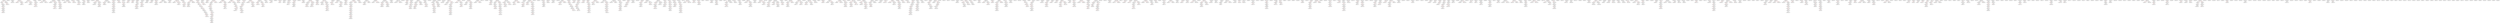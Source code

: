 digraph G
{
"contig-46" [ label ="contig-46,4304" style="filled" fillcolor="white" ];
"contig-46" -> "contig-38" [label="-99,17" color="black" ];
"contig-46" -> "contig-355" [label="-99,14" color="red" ];
"contig-505" [ label ="contig-505,4314" style="filled" fillcolor="white" ];
"contig-784" [ label ="contig-784,929" style="filled" fillcolor="white" ];
"contig-784" -> "contig-1215" [label="-99,13" color="black" ];
"contig-1005" [ label ="contig-1005,1184" style="filled" fillcolor="white" ];
"contig-1005" -> "contig-390" [label="-99,16" color="red" ];
"contig-1005" -> "contig-658" [label="-99,16" color="black" ];
"contig-779" [ label ="contig-779,745" style="filled" fillcolor="white" ];
"contig-779" -> "contig-987" [label="-99,16" color="black" ];
"contig-779" -> "contig-110" [label="-99,21" color="red" ];
"contig-802" [ label ="contig-802,636" style="filled" fillcolor="white" ];
"contig-802" -> "contig-1023" [label="-94,13" color="red" ];
"contig-490" [ label ="contig-490,1085" style="filled" fillcolor="white" ];
"contig-323" [ label ="contig-323,651" style="filled" fillcolor="white" ];
"contig-323" -> "contig-1212" [label="-99,23" color="red" ];
"contig-323" -> "contig-214" [label="-99,17" color="black" ];
"contig-1499" [ label ="contig-1499,1651" style="filled" fillcolor="white" ];
"contig-1499" -> "contig-1526" [label="-99,14" color="black" ];
"contig-1499" -> "contig-1411" [label="-99,23" color="red" ];
"contig-633" [ label ="contig-633,5548" style="filled" fillcolor="white" ];
"contig-633" -> "contig-424" [label="-99,17" color="red" ];
"contig-738" [ label ="contig-738,1139" style="filled" fillcolor="white" ];
"contig-924" [ label ="contig-924,1858" style="filled" fillcolor="white" ];
"contig-924" -> "contig-306" [label="-99,17" color="black" ];
"contig-924" -> "contig-794" [label="-98,13" color="red" ];
"contig-1076" [ label ="contig-1076,5113" style="filled" fillcolor="white" ];
"contig-1076" -> "contig-1345" [label="-99,16" color="red" ];
"contig-425" [ label ="contig-425,3818" style="filled" fillcolor="white" ];
"contig-425" -> "contig-108" [label="-99,15" color="black" ];
"contig-451" [ label ="contig-451,674" style="filled" fillcolor="white" ];
"contig-451" -> "contig-1301" [label="-99,13" color="black" ];
"contig-360" [ label ="contig-360,1878" style="filled" fillcolor="white" ];
"contig-360" -> "contig-866" [label="-99,15" color="red" ];
"contig-1567" [ label ="contig-1567,4095" style="filled" fillcolor="white" ];
"contig-149" [ label ="contig-149,838" style="filled" fillcolor="white" ];
"contig-149" -> "contig-1098" [label="-99,18" color="red" ];
"contig-149" -> "contig-673" [label="-99,14" color="black" ];
"contig-1458" [ label ="contig-1458,2627" style="filled" fillcolor="white" ];
"contig-1458" -> "contig-141" [label="-99,13" color="red" ];
"contig-1458" -> "contig-837" [label="-99,13" color="black" ];
"contig-1537" [ label ="contig-1537,1346" style="filled" fillcolor="white" ];
"contig-1537" -> "contig-1245" [label="-99,18" color="red" ];
"contig-219" [ label ="contig-219,2748" style="filled" fillcolor="white" ];
"contig-219" -> "contig-1256" [label="-99,15" color="red" ];
"contig-824" [ label ="contig-824,1436" style="filled" fillcolor="white" ];
"contig-824" -> "contig-121" [label="-41,10" color="red" ];
"contig-310" [ label ="contig-310,930" style="filled" fillcolor="white" ];
"contig-310" -> "contig-311" [label="-99,19" color="red" ];
"contig-1448" [ label ="contig-1448,934" style="filled" fillcolor="white" ];
"contig-1448" -> "contig-8" [label="-99,16" color="red" ];
"contig-555" [ label ="contig-555,3691" style="filled" fillcolor="white" ];
"contig-555" -> "contig-45" [label="-99,18" color="black" ];
"contig-1192" [ label ="contig-1192,2190" style="filled" fillcolor="white" ];
"contig-1192" -> "contig-521" [label="-90,10" color="black" ];
"contig-906" [ label ="contig-906,3106" style="filled" fillcolor="white" ];
"contig-906" -> "contig-345" [label="-99,18" color="black" ];
"contig-983" [ label ="contig-983,885" style="filled" fillcolor="white" ];
"contig-983" -> "contig-1440" [label="-94,16" color="red" ];
"contig-611" [ label ="contig-611,1048" style="filled" fillcolor="white" ];
"contig-611" -> "contig-1583" [label="-99,10" color="red" ];
"contig-1268" [ label ="contig-1268,1661" style="filled" fillcolor="white" ];
"contig-1268" -> "contig-386" [label="-99,13" color="black" ];
"contig-1268" -> "contig-796" [label="-99,20" color="red" ];
"contig-692" [ label ="contig-692,2021" style="filled" fillcolor="white" ];
"contig-692" -> "contig-1353" [label="-95,14" color="red" ];
"contig-692" -> "contig-66" [label="-99,16" color="black" ];
"contig-1578" [ label ="contig-1578,5995" style="filled" fillcolor="white" ];
"contig-1578" -> "contig-485" [label="-99,12" color="black" ];
"contig-1014" [ label ="contig-1014,1298" style="filled" fillcolor="white" ];
"contig-1014" -> "contig-998" [label="-99,10" color="black" ];
"contig-1014" -> "contig-1374" [label="-88,18" color="red" ];
"contig-1548" [ label ="contig-1548,3421" style="filled" fillcolor="white" ];
"contig-1548" -> "contig-1207" [label="-99,15" color="red" ];
"contig-84" [ label ="contig-84,2563" style="filled" fillcolor="white" ];
"contig-84" -> "contig-811" [label="-94,13" color="red" ];
"contig-84" -> "contig-205" [label="-99,23" color="black" ];
"contig-746" [ label ="contig-746,1636" style="filled" fillcolor="white" ];
"contig-746" -> "contig-1348" [label="-64,10" color="red" ];
"contig-227" [ label ="contig-227,969" style="filled" fillcolor="white" ];
"contig-227" -> "contig-651" [label="-98,15" color="black" ];
"contig-795" [ label ="contig-795,743" style="filled" fillcolor="white" ];
"contig-795" -> "contig-952" [label="-99,15" color="black" ];
"contig-1438" [ label ="contig-1438,829" style="filled" fillcolor="white" ];
"contig-1438" -> "contig-106" [label="-99,19" color="black" ];
"contig-1438" -> "contig-133" [label="-99,11" color="red" ];
"contig-935" [ label ="contig-935,508" style="filled" fillcolor="white" ];
"contig-935" -> "contig-1028" [label="-99,11" color="black" ];
"contig-935" -> "contig-582" [label="-99,15" color="red" ];
"contig-336" [ label ="contig-336,711" style="filled" fillcolor="white" ];
"contig-336" -> "contig-1087" [label="-99,14" color="black" ];
"contig-336" -> "contig-192" [label="-99,17" color="red" ];
"contig-1179" [ label ="contig-1179,3595" style="filled" fillcolor="white" ];
"contig-1179" -> "contig-1008" [label="-99,17" color="red" ];
"contig-1279" [ label ="contig-1279,1354" style="filled" fillcolor="white" ];
"contig-1279" -> "contig-1047" [label="-99,17" color="red" ];
"contig-239" [ label ="contig-239,725" style="filled" fillcolor="white" ];
"contig-239" -> "contig-1592" [label="-82,18" color="black" ];
"contig-239" -> "contig-1086" [label="-99,11" color="red" ];
"contig-1340" [ label ="contig-1340,1376" style="filled" fillcolor="white" ];
"contig-1340" -> "contig-788" [label="-99,16" color="red" ];
"contig-1340" -> "contig-834" [label="-97,13" color="black" ];
"contig-481" [ label ="contig-481,707" style="filled" fillcolor="white" ];
"contig-481" -> "contig-881" [label="-99,17" color="black" ];
"contig-1372" [ label ="contig-1372,1984" style="filled" fillcolor="white" ];
"contig-1372" -> "contig-577" [label="-99,16" color="red" ];
"contig-440" [ label ="contig-440,2823" style="filled" fillcolor="white" ];
"contig-440" -> "contig-1119" [label="-99,15" color="black" ];
"contig-440" -> "contig-1074" [label="-99,16" color="red" ];
"contig-888" [ label ="contig-888,2186" style="filled" fillcolor="white" ];
"contig-371" [ label ="contig-371,1393" style="filled" fillcolor="white" ];
"contig-371" -> "contig-10" [label="-99,17" color="red" ];
"contig-1598" [ label ="contig-1598,7907" style="filled" fillcolor="white" ];
"contig-1598" -> "contig-91" [label="-99,16" color="black" ];
"contig-626" [ label ="contig-626,1554" style="filled" fillcolor="white" ];
"contig-626" -> "contig-1373" [label="-99,12" color="black" ];
"contig-1148" [ label ="contig-1148,2085" style="filled" fillcolor="white" ];
"contig-1148" -> "contig-826" [label="-99,13" color="red" ];
"contig-1302" [ label ="contig-1302,984" style="filled" fillcolor="white" ];
"contig-1086" [ label ="contig-1086,1397" style="filled" fillcolor="white" ];
"contig-1086" -> "contig-251" [label="-99,13" color="black" ];
"contig-1086" -> "contig-239" [label="-99,11" color="red" ];
"contig-16" [ label ="contig-16,2074" style="filled" fillcolor="white" ];
"contig-16" -> "contig-955" [label="-99,16" color="red" ];
"contig-287" [ label ="contig-287,5205" style="filled" fillcolor="white" ];
"contig-287" -> "contig-1037" [label="-99,17" color="black" ];
"contig-287" -> "contig-1384" [label="-99,19" color="red" ];
"contig-535" [ label ="contig-535,6430" style="filled" fillcolor="white" ];
"contig-535" -> "contig-289" [label="-99,15" color="red" ];
"contig-1224" [ label ="contig-1224,1015" style="filled" fillcolor="white" ];
"contig-1224" -> "contig-1423" [label="-99,11" color="black" ];
"contig-1224" -> "contig-1532" [label="-99,14" color="red" ];
"contig-1569" [ label ="contig-1569,2442" style="filled" fillcolor="white" ];
"contig-1569" -> "contig-215" [label="-99,17" color="red" ];
"contig-854" [ label ="contig-854,2323" style="filled" fillcolor="white" ];
"contig-854" -> "contig-241" [label="-99,17" color="red" ];
"contig-854" -> "contig-749" [label="-99,14" color="black" ];
"contig-600" [ label ="contig-600,2257" style="filled" fillcolor="white" ];
"contig-600" -> "contig-550" [label="-99,15" color="black" ];
"contig-687" [ label ="contig-687,584" style="filled" fillcolor="white" ];
"contig-687" -> "contig-1298" [label="-99,11" color="black" ];
"contig-687" -> "contig-0" [label="-95,16" color="red" ];
"contig-105" [ label ="contig-105,823" style="filled" fillcolor="white" ];
"contig-105" -> "contig-625" [label="-99,14" color="black" ];
"contig-913" [ label ="contig-913,2118" style="filled" fillcolor="white" ];
"contig-913" -> "contig-168" [label="-88,13" color="black" ];
"contig-913" -> "contig-358" [label="-96,15" color="red" ];
"contig-1399" [ label ="contig-1399,900" style="filled" fillcolor="white" ];
"contig-1399" -> "contig-978" [label="-99,14" color="black" ];
"contig-1399" -> "contig-1233" [label="-78,11" color="red" ];
"contig-1033" [ label ="contig-1033,5540" style="filled" fillcolor="white" ];
"contig-1033" -> "contig-418" [label="-99,20" color="black" ];
"contig-1033" -> "contig-828" [label="-99,15" color="red" ];
"contig-952" [ label ="contig-952,1606" style="filled" fillcolor="white" ];
"contig-952" -> "contig-795" [label="-99,15" color="red" ];
"contig-643" [ label ="contig-643,840" style="filled" fillcolor="white" ];
"contig-643" -> "contig-1469" [label="-88,10" color="black" ];
"contig-1118" [ label ="contig-1118,1125" style="filled" fillcolor="white" ];
"contig-1118" -> "contig-701" [label="-99,19" color="black" ];
"contig-1118" -> "contig-1504" [label="-99,12" color="red" ];
"contig-1324" [ label ="contig-1324,5094" style="filled" fillcolor="white" ];
"contig-34" [ label ="contig-34,986" style="filled" fillcolor="white" ];
"contig-34" -> "contig-588" [label="-95,11" color="red" ];
"contig-472" [ label ="contig-472,9250" style="filled" fillcolor="white" ];
"contig-472" -> "contig-1403" [label="-99,15" color="red" ];
"contig-599" [ label ="contig-599,1217" style="filled" fillcolor="white" ];
"contig-599" -> "contig-292" [label="-99,11" color="black" ];
"contig-599" -> "contig-693" [label="-99,21" color="red" ];
"contig-1168" [ label ="contig-1168,577" style="filled" fillcolor="white" ];
"contig-1168" -> "contig-618" [label="-98,19" color="red" ];
"contig-1483" [ label ="contig-1483,1878" style="filled" fillcolor="white" ];
"contig-1206" [ label ="contig-1206,3908" style="filled" fillcolor="white" ];
"contig-1206" -> "contig-1309" [label="-99,13" color="black" ];
"contig-1206" -> "contig-394" [label="-99,15" color="red" ];
"contig-1283" [ label ="contig-1283,2533" style="filled" fillcolor="white" ];
"contig-1127" [ label ="contig-1127,3980" style="filled" fillcolor="white" ];
"contig-1127" -> "contig-1418" [label="-99,10" color="black" ];
"contig-433" [ label ="contig-433,1065" style="filled" fillcolor="white" ];
"contig-433" -> "contig-638" [label="-99,13" color="red" ];
"contig-433" -> "contig-376" [label="-99,25" color="black" ];
"contig-346" [ label ="contig-346,1113" style="filled" fillcolor="white" ];
"contig-346" -> "contig-249" [label="-99,17" color="black" ];
"contig-346" -> "contig-127" [label="-93,19" color="red" ];
"contig-838" [ label ="contig-838,4676" style="filled" fillcolor="white" ];
"contig-838" -> "contig-1559" [label="-87,11" color="red" ];
"contig-838" -> "contig-855" [label="-99,17" color="black" ];
"contig-124" [ label ="contig-124,2348" style="filled" fillcolor="white" ];
"contig-1235" [ label ="contig-1235,3233" style="filled" fillcolor="white" ];
"contig-1235" -> "contig-941" [label="-91,17" color="black" ];
"contig-1235" -> "contig-353" [label="-99,15" color="red" ];
"contig-275" [ label ="contig-275,2353" style="filled" fillcolor="white" ];
"contig-275" -> "contig-108" [label="-99,11" color="red" ];
"contig-845" [ label ="contig-845,596" style="filled" fillcolor="white" ];
"contig-845" -> "contig-163" [label="-99,12" color="black" ];
"contig-845" -> "contig-491" [label="-99,19" color="red" ];
"contig-1517" [ label ="contig-1517,1212" style="filled" fillcolor="white" ];
"contig-1388" [ label ="contig-1388,665" style="filled" fillcolor="white" ];
"contig-90" [ label ="contig-90,2430" style="filled" fillcolor="white" ];
"contig-90" -> "contig-552" [label="-99,20" color="red" ];
"contig-961" [ label ="contig-961,2920" style="filled" fillcolor="white" ];
"contig-961" -> "contig-27" [label="-99,15" color="black" ];
"contig-961" -> "contig-942" [label="-99,20" color="red" ];
"contig-772" [ label ="contig-772,9216" style="filled" fillcolor="white" ];
"contig-772" -> "contig-817" [label="-99,13" color="red" ];
"contig-772" -> "contig-1297" [label="-99,10" color="black" ];
"contig-670" [ label ="contig-670,1209" style="filled" fillcolor="white" ];
"contig-670" -> "contig-59" [label="-99,15" color="black" ];
"contig-670" -> "contig-656" [label="-99,10" color="red" ];
"contig-157" [ label ="contig-157,6806" style="filled" fillcolor="white" ];
"contig-157" -> "contig-211" [label="-96,14" color="black" ];
"contig-1041" [ label ="contig-1041,1141" style="filled" fillcolor="white" ];
"contig-1041" -> "contig-1541" [label="-99,14" color="red" ];
"contig-735" [ label ="contig-735,2754" style="filled" fillcolor="white" ];
"contig-735" -> "contig-27" [label="-99,17" color="black" ];
"contig-735" -> "contig-1580" [label="-99,17" color="red" ];
"contig-579" [ label ="contig-579,2863" style="filled" fillcolor="white" ];
"contig-579" -> "contig-825" [label="-99,12" color="black" ];
"contig-579" -> "contig-673" [label="-99,14" color="red" ];
"contig-1296" [ label ="contig-1296,1640" style="filled" fillcolor="white" ];
"contig-1296" -> "contig-641" [label="-99,10" color="black" ];
"contig-1296" -> "contig-1143" [label="-99,17" color="red" ];
"contig-818" [ label ="contig-818,1664" style="filled" fillcolor="white" ];
"contig-1354" [ label ="contig-1354,581" style="filled" fillcolor="white" ];
"contig-1073" [ label ="contig-1073,899" style="filled" fillcolor="white" ];
"contig-1073" -> "contig-24" [label="-99,11" color="black" ];
"contig-567" [ label ="contig-567,1652" style="filled" fillcolor="white" ];
"contig-567" -> "contig-189" [label="-99,11" color="black" ];
"contig-353" [ label ="contig-353,1834" style="filled" fillcolor="white" ];
"contig-353" -> "contig-1235" [label="-99,15" color="red" ];
"contig-353" -> "contig-1160" [label="-99,16" color="black" ];
"contig-367" [ label ="contig-367,7161" style="filled" fillcolor="white" ];
"contig-367" -> "contig-187" [label="-99,17" color="black" ];
"contig-367" -> "contig-393" [label="-99,18" color="red" ];
"contig-1455" [ label ="contig-1455,1748" style="filled" fillcolor="white" ];
"contig-1455" -> "contig-294" [label="-99,16" color="black" ];
"contig-1252" [ label ="contig-1252,3165" style="filled" fillcolor="white" ];
"contig-1532" [ label ="contig-1532,2633" style="filled" fillcolor="white" ];
"contig-1532" -> "contig-1224" [label="-99,14" color="black" ];
"contig-1532" -> "contig-1311" [label="-99,15" color="red" ];
"contig-64" [ label ="contig-64,841" style="filled" fillcolor="white" ];
"contig-64" -> "contig-1552" [label="-99,16" color="black" ];
"contig-64" -> "contig-561" [label="-99,15" color="red" ];
"contig-135" [ label ="contig-135,1546" style="filled" fillcolor="white" ];
"contig-135" -> "contig-945" [label="-99,12" color="red" ];
"contig-1443" [ label ="contig-1443,2818" style="filled" fillcolor="white" ];
"contig-1443" -> "contig-892" [label="-99,15" color="red" ];
"contig-257" [ label ="contig-257,690" style="filled" fillcolor="white" ];
"contig-257" -> "contig-1151" [label="-99,13" color="red" ];
"contig-757" [ label ="contig-757,646" style="filled" fillcolor="white" ];
"contig-757" -> "contig-1463" [label="-90,13" color="red" ];
"contig-868" [ label ="contig-868,678" style="filled" fillcolor="white" ];
"contig-868" -> "contig-1221" [label="-99,19" color="red" ];
"contig-519" [ label ="contig-519,1270" style="filled" fillcolor="white" ];
"contig-519" -> "contig-827" [label="-99,13" color="red" ];
"contig-519" -> "contig-280" [label="-99,14" color="black" ];
"contig-1011" [ label ="contig-1011,2510" style="filled" fillcolor="white" ];
"contig-1011" -> "contig-759" [label="-99,11" color="black" ];
"contig-1011" -> "contig-675" [label="-99,10" color="red" ];
"contig-1545" [ label ="contig-1545,1520" style="filled" fillcolor="white" ];
"contig-1545" -> "contig-1022" [label="-99,15" color="black" ];
"contig-1545" -> "contig-652" [label="-99,15" color="red" ];
"contig-741" [ label ="contig-741,2575" style="filled" fillcolor="white" ];
"contig-741" -> "contig-1318" [label="-99,25" color="black" ];
"contig-661" [ label ="contig-661,1388" style="filled" fillcolor="white" ];
"contig-661" -> "contig-1273" [label="-98,15" color="black" ];
"contig-661" -> "contig-67" [label="-99,17" color="red" ];
"contig-655" [ label ="contig-655,1668" style="filled" fillcolor="white" ];
"contig-1050" [ label ="contig-1050,744" style="filled" fillcolor="white" ];
"contig-1050" -> "contig-1374" [label="-99,21" color="red" ];
"contig-932" [ label ="contig-932,1149" style="filled" fillcolor="white" ];
"contig-932" -> "contig-1106" [label="-99,13" color="red" ];
"contig-702" [ label ="contig-702,4957" style="filled" fillcolor="white" ];
"contig-702" -> "contig-1503" [label="-99,16" color="black" ];
"contig-1461" [ label ="contig-1461,2640" style="filled" fillcolor="white" ];
"contig-486" [ label ="contig-486,1565" style="filled" fillcolor="white" ];
"contig-486" -> "contig-1190" [label="-99,14" color="red" ];
"contig-623" [ label ="contig-623,3131" style="filled" fillcolor="white" ];
"contig-623" -> "contig-397" [label="-99,17" color="red" ];
"contig-623" -> "contig-1174" [label="-99,14" color="black" ];
"contig-809" [ label ="contig-809,1498" style="filled" fillcolor="white" ];
"contig-809" -> "contig-1096" [label="-99,16" color="red" ];
"contig-809" -> "contig-1263" [label="-99,19" color="black" ];
"contig-1097" [ label ="contig-1097,726" style="filled" fillcolor="white" ];
"contig-1097" -> "contig-59" [label="-99,17" color="red" ];
"contig-1345" [ label ="contig-1345,1060" style="filled" fillcolor="white" ];
"contig-1345" -> "contig-1076" [label="-99,16" color="red" ];
"contig-242" [ label ="contig-242,751" style="filled" fillcolor="white" ];
"contig-242" -> "contig-744" [label="-56,11" color="black" ];
"contig-499" [ label ="contig-499,1616" style="filled" fillcolor="white" ];
"contig-499" -> "contig-1400" [label="-99,15" color="red" ];
"contig-1261" [ label ="contig-1261,776" style="filled" fillcolor="white" ];
"contig-1261" -> "contig-374" [label="-99,20" color="red" ];
"contig-205" [ label ="contig-205,4905" style="filled" fillcolor="white" ];
"contig-205" -> "contig-84" [label="-99,23" color="red" ];
"contig-1188" [ label ="contig-1188,2150" style="filled" fillcolor="white" ];
"contig-1188" -> "contig-1543" [label="-99,10" color="black" ];
"contig-1081" [ label ="contig-1081,1031" style="filled" fillcolor="white" ];
"contig-1081" -> "contig-1085" [label="-99,11" color="black" ];
"contig-11" [ label ="contig-11,1060" style="filled" fillcolor="white" ];
"contig-1104" [ label ="contig-1104,2447" style="filled" fillcolor="white" ];
"contig-1104" -> "contig-1164" [label="-99,14" color="black" ];
"contig-1104" -> "contig-1577" [label="-99,16" color="red" ];
"contig-110" [ label ="contig-110,2347" style="filled" fillcolor="white" ];
"contig-110" -> "contig-779" [label="-99,21" color="red" ];
"contig-110" -> "contig-1325" [label="-99,20" color="black" ];
"contig-892" [ label ="contig-892,2637" style="filled" fillcolor="white" ];
"contig-892" -> "contig-1443" [label="-99,15" color="red" ];
"contig-369" [ label ="contig-369,1648" style="filled" fillcolor="white" ];
"contig-369" -> "contig-1225" [label="-99,16" color="red" ];
"contig-369" -> "contig-49" [label="-99,18" color="black" ];
"contig-914" [ label ="contig-914,2209" style="filled" fillcolor="white" ];
"contig-914" -> "contig-1116" [label="-99,16" color="red" ];
"contig-720" [ label ="contig-720,1235" style="filled" fillcolor="white" ];
"contig-720" -> "contig-1263" [label="-99,24" color="black" ];
"contig-280" [ label ="contig-280,1074" style="filled" fillcolor="white" ];
"contig-280" -> "contig-519" [label="-99,14" color="red" ];
"contig-1318" [ label ="contig-1318,1051" style="filled" fillcolor="white" ];
"contig-1318" -> "contig-874" [label="-99,14" color="black" ];
"contig-1318" -> "contig-741" [label="-99,25" color="red" ];
"contig-187" [ label ="contig-187,1242" style="filled" fillcolor="white" ];
"contig-187" -> "contig-367" [label="-99,17" color="black" ];
"contig-100" [ label ="contig-100,1902" style="filled" fillcolor="white" ];
"contig-100" -> "contig-993" [label="-79,18" color="red" ];
"contig-9" [ label ="contig-9,1098" style="filled" fillcolor="white" ];
"contig-1062" [ label ="contig-1062,2220" style="filled" fillcolor="white" ];
"contig-1034" [ label ="contig-1034,1916" style="filled" fillcolor="white" ];
"contig-1034" -> "contig-939" [label="-99,16" color="red" ];
"contig-866" [ label ="contig-866,745" style="filled" fillcolor="white" ];
"contig-866" -> "contig-360" [label="-99,15" color="black" ];
"contig-1329" [ label ="contig-1329,767" style="filled" fillcolor="white" ];
"contig-1329" -> "contig-21" [label="-99,16" color="black" ];
"contig-33" [ label ="contig-33,1666" style="filled" fillcolor="white" ];
"contig-517" [ label ="contig-517,1900" style="filled" fillcolor="white" ];
"contig-517" -> "contig-749" [label="-93,16" color="red" ];
"contig-517" -> "contig-1003" [label="-99,17" color="black" ];
"contig-479" [ label ="contig-479,1112" style="filled" fillcolor="white" ];
"contig-592" [ label ="contig-592,1233" style="filled" fillcolor="white" ];
"contig-592" -> "contig-960" [label="-99,10" color="red" ];
"contig-592" -> "contig-503" [label="-99,16" color="black" ];
"contig-1470" [ label ="contig-1470,5013" style="filled" fillcolor="white" ];
"contig-1470" -> "contig-850" [label="-99,18" color="black" ];
"contig-1486" [ label ="contig-1486,857" style="filled" fillcolor="white" ];
"contig-1486" -> "contig-632" [label="-99,14" color="black" ];
"contig-1368" [ label ="contig-1368,605" style="filled" fillcolor="white" ];
"contig-70" [ label ="contig-70,2552" style="filled" fillcolor="white" ];
"contig-70" -> "contig-657" [label="-99,23" color="black" ];
"contig-70" -> "contig-171" [label="-99,19" color="red" ];
"contig-349" [ label ="contig-349,4116" style="filled" fillcolor="white" ];
"contig-349" -> "contig-132" [label="-80,23" color="black" ];
"contig-349" -> "contig-375" [label="-99,15" color="red" ];
"contig-1433" [ label ="contig-1433,637" style="filled" fillcolor="white" ];
"contig-1433" -> "contig-548" [label="-99,17" color="black" ];
"contig-1270" [ label ="contig-1270,1697" style="filled" fillcolor="white" ];
"contig-1270" -> "contig-594" [label="-99,16" color="black" ];
"contig-1270" -> "contig-1094" [label="-99,15" color="red" ];
"contig-488" [ label ="contig-488,2151" style="filled" fillcolor="white" ];
"contig-488" -> "contig-1161" [label="-99,15" color="red" ];
"contig-1172" [ label ="contig-1172,969" style="filled" fillcolor="white" ];
"contig-1550" [ label ="contig-1550,2805" style="filled" fillcolor="white" ];
"contig-1550" -> "contig-1521" [label="-99,17" color="black" ];
"contig-1506" [ label ="contig-1506,2659" style="filled" fillcolor="white" ];
"contig-1506" -> "contig-554" [label="-99,14" color="red" ];
"contig-1506" -> "contig-1505" [label="-99,15" color="black" ];
"contig-260" [ label ="contig-260,1528" style="filled" fillcolor="white" ];
"contig-260" -> "contig-1459" [label="-97,17" color="black" ];
"contig-232" [ label ="contig-232,967" style="filled" fillcolor="white" ];
"contig-1133" [ label ="contig-1133,2501" style="filled" fillcolor="white" ];
"contig-1133" -> "contig-667" [label="-99,11" color="black" ];
"contig-1133" -> "contig-455" [label="-99,14" color="red" ];
"contig-887" [ label ="contig-887,2323" style="filled" fillcolor="white" ];
"contig-887" -> "contig-213" [label="-89,12" color="black" ];
"contig-887" -> "contig-1487" [label="-99,27" color="red" ];
"contig-1232" [ label ="contig-1232,2527" style="filled" fillcolor="white" ];
"contig-1591" [ label ="contig-1591,1526" style="filled" fillcolor="white" ];
"contig-1591" -> "contig-408" [label="-99,17" color="black" ];
"contig-1591" -> "contig-780" [label="-99,14" color="red" ];
"contig-1309" [ label ="contig-1309,878" style="filled" fillcolor="white" ];
"contig-1309" -> "contig-984" [label="-99,14" color="red" ];
"contig-1309" -> "contig-1206" [label="-99,13" color="black" ];
"contig-1186" [ label ="contig-1186,2633" style="filled" fillcolor="white" ];
"contig-1186" -> "contig-1496" [label="-99,16" color="red" ];
"contig-160" [ label ="contig-160,2472" style="filled" fillcolor="white" ];
"contig-160" -> "contig-1151" [label="-96,12" color="black" ];
"contig-160" -> "contig-657" [label="-99,14" color="red" ];
"contig-192" [ label ="contig-192,2566" style="filled" fillcolor="white" ];
"contig-192" -> "contig-336" [label="-99,17" color="red" ];
"contig-192" -> "contig-2" [label="-99,19" color="black" ];
"contig-964" [ label ="contig-964,970" style="filled" fillcolor="white" ];
"contig-777" [ label ="contig-777,1834" style="filled" fillcolor="white" ];
"contig-777" -> "contig-1108" [label="-88,15" color="red" ];
"contig-945" [ label ="contig-945,5184" style="filled" fillcolor="white" ];
"contig-945" -> "contig-135" [label="-99,12" color="red" ];
"contig-945" -> "contig-601" [label="-99,14" color="black" ];
"contig-999" [ label ="contig-999,1050" style="filled" fillcolor="white" ];
"contig-999" -> "contig-463" [label="-99,15" color="red" ];
"contig-150" [ label ="contig-150,720" style="filled" fillcolor="white" ];
"contig-150" -> "contig-155" [label="-99,15" color="black" ];
"contig-150" -> "contig-1395" [label="-99,12" color="red" ];
"contig-26" [ label ="contig-26,1249" style="filled" fillcolor="white" ];
"contig-26" -> "contig-649" [label="-88,17" color="black" ];
"contig-26" -> "contig-1216" [label="-99,12" color="red" ];
"contig-1044" [ label ="contig-1044,713" style="filled" fillcolor="white" ];
"contig-1044" -> "contig-1339" [label="-99,16" color="black" ];
"contig-419" [ label ="contig-419,2893" style="filled" fillcolor="white" ];
"contig-419" -> "contig-1317" [label="-87,11" color="black" ];
"contig-1392" [ label ="contig-1392,3212" style="filled" fillcolor="white" ];
"contig-1410" [ label ="contig-1410,1406" style="filled" fillcolor="white" ];
"contig-1410" -> "contig-907" [label="-89,10" color="red" ];
"contig-1410" -> "contig-422" [label="-99,10" color="black" ];
"contig-1493" [ label ="contig-1493,3230" style="filled" fillcolor="white" ];
"contig-1493" -> "contig-1108" [label="-98,12" color="black" ];
"contig-1493" -> "contig-601" [label="-99,11" color="red" ];
"contig-1214" [ label ="contig-1214,3493" style="filled" fillcolor="white" ];
"contig-395" [ label ="contig-395,1842" style="filled" fillcolor="white" ];
"contig-395" -> "contig-364" [label="-99,15" color="red" ];
"contig-395" -> "contig-1582" [label="-99,13" color="black" ];
"contig-813" [ label ="contig-813,5400" style="filled" fillcolor="white" ];
"contig-813" -> "contig-1424" [label="-99,16" color="black" ];
"contig-813" -> "contig-743" [label="-99,14" color="red" ];
"contig-61" [ label ="contig-61,2994" style="filled" fillcolor="white" ];
"contig-61" -> "contig-125" [label="-99,13" color="red" ];
"contig-61" -> "contig-269" [label="-99,10" color="black" ];
"contig-562" [ label ="contig-562,1142" style="filled" fillcolor="white" ];
"contig-576" [ label ="contig-576,3096" style="filled" fillcolor="white" ];
"contig-576" -> "contig-826" [label="-99,18" color="red" ];
"contig-576" -> "contig-226" [label="-99,16" color="black" ];
"contig-1400" [ label ="contig-1400,1939" style="filled" fillcolor="white" ];
"contig-1400" -> "contig-339" [label="-99,14" color="red" ];
"contig-1400" -> "contig-499" [label="-99,15" color="black" ];
"contig-1153" [ label ="contig-1153,3521" style="filled" fillcolor="white" ];
"contig-1153" -> "contig-492" [label="-99,16" color="black" ];
"contig-1167" [ label ="contig-1167,2721" style="filled" fillcolor="white" ];
"contig-1167" -> "contig-1181" [label="-99,11" color="red" ];
"contig-213" [ label ="contig-213,2079" style="filled" fillcolor="white" ];
"contig-213" -> "contig-261" [label="-99,19" color="black" ];
"contig-213" -> "contig-887" [label="-89,12" color="red" ];
"contig-252" [ label ="contig-252,720" style="filled" fillcolor="white" ];
"contig-252" -> "contig-1386" [label="-31,12" color="red" ];
"contig-252" -> "contig-1497" [label="-99,19" color="black" ];
"contig-1366" [ label ="contig-1366,6527" style="filled" fillcolor="white" ];
"contig-1366" -> "contig-962" [label="-99,22" color="red" ];
"contig-132" [ label ="contig-132,1990" style="filled" fillcolor="white" ];
"contig-132" -> "contig-349" [label="-80,23" color="red" ];
"contig-438" [ label ="contig-438,2771" style="filled" fillcolor="white" ];
"contig-438" -> "contig-640" [label="-99,17" color="black" ];
"contig-1245" [ label ="contig-1245,4874" style="filled" fillcolor="white" ];
"contig-1245" -> "contig-1074" [label="-99,18" color="black" ];
"contig-1245" -> "contig-1537" [label="-99,18" color="red" ];
"contig-1580" [ label ="contig-1580,1646" style="filled" fillcolor="white" ];
"contig-1580" -> "contig-933" [label="-93,17" color="red" ];
"contig-1580" -> "contig-735" [label="-99,17" color="black" ];
"contig-1576" [ label ="contig-1576,2401" style="filled" fillcolor="white" ];
"contig-1576" -> "contig-1519" [label="-80,16" color="red" ];
"contig-583" [ label ="contig-583,2675" style="filled" fillcolor="white" ];
"contig-583" -> "contig-333" [label="-99,19" color="black" ];
"contig-583" -> "contig-1304" [label="-99,15" color="red" ];
"contig-171" [ label ="contig-171,1228" style="filled" fillcolor="white" ];
"contig-171" -> "contig-70" [label="-99,19" color="black" ];
"contig-831" [ label ="contig-831,623" style="filled" fillcolor="white" ];
"contig-831" -> "contig-2" [label="-98,13" color="black" ];
"contig-831" -> "contig-377" [label="-99,22" color="red" ];
"contig-358" [ label ="contig-358,715" style="filled" fillcolor="white" ];
"contig-358" -> "contig-913" [label="-96,15" color="black" ];
"contig-305" [ label ="contig-305,1236" style="filled" fillcolor="white" ];
"contig-305" -> "contig-612" [label="-99,24" color="red" ];
"contig-975" [ label ="contig-975,6523" style="filled" fillcolor="white" ];
"contig-975" -> "contig-552" [label="-96,22" color="red" ];
"contig-666" [ label ="contig-666,4395" style="filled" fillcolor="white" ];
"contig-666" -> "contig-445" [label="-99,16" color="black" ];
"contig-666" -> "contig-146" [label="-99,17" color="red" ];
"contig-42" [ label ="contig-42,1601" style="filled" fillcolor="white" ];
"contig-42" -> "contig-299" [label="-99,11" color="black" ];
"contig-501" [ label ="contig-501,797" style="filled" fillcolor="white" ];
"contig-501" -> "contig-791" [label="-99,14" color="black" ];
"contig-705" [ label ="contig-705,1134" style="filled" fillcolor="white" ];
"contig-408" [ label ="contig-408,1495" style="filled" fillcolor="white" ];
"contig-408" -> "contig-1591" [label="-99,17" color="black" ];
"contig-408" -> "contig-1564" [label="-99,20" color="red" ];
"contig-780" [ label ="contig-780,1099" style="filled" fillcolor="white" ];
"contig-780" -> "contig-1591" [label="-99,14" color="red" ];
"contig-780" -> "contig-951" [label="-99,11" color="black" ];
"contig-806" [ label ="contig-806,1333" style="filled" fillcolor="white" ];
"contig-806" -> "contig-585" [label="-99,17" color="red" ];
"contig-247" [ label ="contig-247,930" style="filled" fillcolor="white" ];
"contig-247" -> "contig-542" [label="-99,13" color="black" ];
"contig-247" -> "contig-727" [label="-99,12" color="red" ];
"contig-1425" [ label ="contig-1425,969" style="filled" fillcolor="white" ];
"contig-928" [ label ="contig-928,1764" style="filled" fillcolor="white" ];
"contig-327" [ label ="contig-327,1210" style="filled" fillcolor="white" ];
"contig-1146" [ label ="contig-1146,3349" style="filled" fillcolor="white" ];
"contig-1264" [ label ="contig-1264,2176" style="filled" fillcolor="white" ];
"contig-1264" -> "contig-960" [label="-97,22" color="black" ];
"contig-1264" -> "contig-1271" [label="-99,18" color="red" ];
"contig-145" [ label ="contig-145,1226" style="filled" fillcolor="white" ];
"contig-145" -> "contig-362" [label="-99,12" color="black" ];
"contig-455" [ label ="contig-455,1578" style="filled" fillcolor="white" ];
"contig-455" -> "contig-1133" [label="-99,14" color="red" ];
"contig-115" [ label ="contig-115,887" style="filled" fillcolor="white" ];
"contig-1563" [ label ="contig-1563,896" style="filled" fillcolor="white" ];
"contig-1563" -> "contig-871" [label="-99,13" color="red" ];
"contig-919" [ label ="contig-919,1277" style="filled" fillcolor="white" ];
"contig-919" -> "contig-1229" [label="-50,13" color="red" ];
"contig-919" -> "contig-106" [label="-99,15" color="black" ];
"contig-727" [ label ="contig-727,3862" style="filled" fillcolor="white" ];
"contig-727" -> "contig-247" [label="-99,12" color="red" ];
"contig-727" -> "contig-19" [label="-89,16" color="black" ];
"contig-1313" [ label ="contig-1313,4666" style="filled" fillcolor="white" ];
"contig-1313" -> "contig-874" [label="-99,16" color="black" ];
"contig-1313" -> "contig-96" [label="-99,16" color="red" ];
"contig-820" [ label ="contig-820,678" style="filled" fillcolor="white" ];
"contig-820" -> "contig-648" [label="-99,17" color="red" ];
"contig-820" -> "contig-525" [label="-99,18" color="black" ];
"contig-314" [ label ="contig-314,3171" style="filled" fillcolor="white" ];
"contig-314" -> "contig-58" [label="-99,21" color="black" ];
"contig-551" [ label ="contig-551,1502" style="filled" fillcolor="white" ];
"contig-958" [ label ="contig-958,544" style="filled" fillcolor="white" ];
"contig-958" -> "contig-830" [label="-99,11" color="black" ];
"contig-1069" [ label ="contig-1069,783" style="filled" fillcolor="white" ];
"contig-1069" -> "contig-525" [label="-99,12" color="red" ];
"contig-649" [ label ="contig-649,688" style="filled" fillcolor="white" ];
"contig-649" -> "contig-26" [label="-88,17" color="red" ];
"contig-987" [ label ="contig-987,1170" style="filled" fillcolor="white" ];
"contig-987" -> "contig-779" [label="-99,16" color="red" ];
"contig-863" [ label ="contig-863,1086" style="filled" fillcolor="white" ];
"contig-863" -> "contig-238" [label="-99,12" color="red" ];
"contig-863" -> "contig-624" [label="-99,17" color="black" ];
"contig-615" [ label ="contig-615,4132" style="filled" fillcolor="white" ];
"contig-615" -> "contig-494" [label="-89,18" color="red" ];
"contig-696" [ label ="contig-696,912" style="filled" fillcolor="white" ];
"contig-696" -> "contig-1421" [label="-99,13" color="black" ];
"contig-696" -> "contig-950" [label="-99,15" color="red" ];
"contig-791" [ label ="contig-791,2272" style="filled" fillcolor="white" ];
"contig-791" -> "contig-501" [label="-99,14" color="black" ];
"contig-714" [ label ="contig-714,7581" style="filled" fillcolor="white" ];
"contig-714" -> "contig-1454" [label="-99,10" color="black" ];
"contig-1208" [ label ="contig-1208,1204" style="filled" fillcolor="white" ];
"contig-1208" -> "contig-512" [label="-99,17" color="black" ];
"contig-77" [ label ="contig-77,2494" style="filled" fillcolor="white" ];
"contig-1331" [ label ="contig-1331,1232" style="filled" fillcolor="white" ];
"contig-1331" -> "contig-246" [label="-99,16" color="red" ];
"contig-939" [ label ="contig-939,2861" style="filled" fillcolor="white" ];
"contig-939" -> "contig-1034" [label="-99,16" color="black" ];
"contig-1275" [ label ="contig-1275,2222" style="filled" fillcolor="white" ];
"contig-1557" [ label ="contig-1557,3860" style="filled" fillcolor="white" ];
"contig-1557" -> "contig-281" [label="-99,17" color="red" ];
"contig-235" [ label ="contig-235,809" style="filled" fillcolor="white" ];
"contig-1136" [ label ="contig-1136,759" style="filled" fillcolor="white" ];
"contig-1136" -> "contig-681" [label="-99,10" color="red" ];
"contig-444" [ label ="contig-444,1051" style="filled" fillcolor="white" ];
"contig-375" [ label ="contig-375,2072" style="filled" fillcolor="white" ];
"contig-375" -> "contig-349" [label="-99,15" color="black" ];
"contig-375" -> "contig-1084" [label="-99,13" color="red" ];
"contig-1306" [ label ="contig-1306,2532" style="filled" fillcolor="white" ];
"contig-1306" -> "contig-1105" [label="-92,14" color="black" ];
"contig-1183" [ label ="contig-1183,952" style="filled" fillcolor="white" ];
"contig-1183" -> "contig-789" [label="-99,11" color="red" ];
"contig-531" [ label ="contig-531,2102" style="filled" fillcolor="white" ];
"contig-531" -> "contig-236" [label="-99,10" color="red" ];
"contig-1228" [ label ="contig-1228,1443" style="filled" fillcolor="white" ];
"contig-1228" -> "contig-215" [label="-99,15" color="red" ];
"contig-992" [ label ="contig-992,673" style="filled" fillcolor="white" ];
"contig-992" -> "contig-1369" [label="-94,14" color="black" ];
"contig-850" [ label ="contig-850,1501" style="filled" fillcolor="white" ];
"contig-850" -> "contig-1470" [label="-99,18" color="red" ];
"contig-298" [ label ="contig-298,816" style="filled" fillcolor="white" ];
"contig-298" -> "contig-264" [label="-99,13" color="black" ];
"contig-298" -> "contig-378" [label="-99,14" color="red" ];
"contig-109" [ label ="contig-109,1186" style="filled" fillcolor="white" ];
"contig-109" -> "contig-691" [label="-99,14" color="black" ];
"contig-527" [ label ="contig-527,1371" style="filled" fillcolor="white" ];
"contig-527" -> "contig-1269" [label="-99,17" color="red" ];
"contig-1415" [ label ="contig-1415,672" style="filled" fillcolor="white" ];
"contig-1415" -> "contig-1052" [label="-99,13" color="black" ];
"contig-1415" -> "contig-885" [label="-57,13" color="red" ];
"contig-956" [ label ="contig-956,2599" style="filled" fillcolor="white" ];
"contig-956" -> "contig-1513" [label="-99,14" color="black" ];
"contig-1219" [ label ="contig-1219,689" style="filled" fillcolor="white" ];
"contig-1219" -> "contig-1049" [label="-99,12" color="red" ];
"contig-1219" -> "contig-1241" [label="-99,16" color="black" ];
"contig-392" [ label ="contig-392,3740" style="filled" fillcolor="white" ];
"contig-392" -> "contig-338" [label="-99,18" color="red" ];
"contig-392" -> "contig-67" [label="-99,18" color="black" ];
"contig-647" [ label ="contig-647,1550" style="filled" fillcolor="white" ];
"contig-647" -> "contig-1552" [label="-99,17" color="red" ];
"contig-259" [ label ="contig-259,2219" style="filled" fillcolor="white" ];
"contig-259" -> "contig-1382" [label="-99,19" color="black" ];
"contig-259" -> "contig-957" [label="-99,14" color="red" ];
"contig-1114" [ label ="contig-1114,2687" style="filled" fillcolor="white" ];
"contig-1114" -> "contig-378" [label="-99,18" color="black" ];
"contig-0" [ label ="contig-0,3251" style="filled" fillcolor="white" ];
"contig-0" -> "contig-687" [label="-95,16" color="red" ];
"contig-1320" [ label ="contig-1320,2089" style="filled" fillcolor="white" ];
"contig-1538" [ label ="contig-1538,1435" style="filled" fillcolor="white" ];
"contig-1538" -> "contig-504" [label="-99,15" color="red" ];
"contig-216" [ label ="contig-216,1484" style="filled" fillcolor="white" ];
"contig-1363" [ label ="contig-1363,2148" style="filled" fillcolor="white" ];
"contig-1363" -> "contig-574" [label="-99,16" color="black" ];
"contig-1123" [ label ="contig-1123,3436" style="filled" fillcolor="white" ];
"contig-1123" -> "contig-477" [label="-99,14" color="black" ];
"contig-1123" -> "contig-568" [label="-99,15" color="red" ];
"contig-342" [ label ="contig-342,1177" style="filled" fillcolor="white" ];
"contig-1287" [ label ="contig-1287,2134" style="filled" fillcolor="white" ];
"contig-1287" -> "contig-458" [label="-99,16" color="red" ];
"contig-1585" [ label ="contig-1585,936" style="filled" fillcolor="white" ];
"contig-1585" -> "contig-627" [label="-99,17" color="red" ];
"contig-759" [ label ="contig-759,3133" style="filled" fillcolor="white" ];
"contig-759" -> "contig-1011" [label="-99,11" color="black" ];
"contig-1602" [ label ="contig-1602,1655" style="filled" fillcolor="white" ];
"contig-1602" -> "contig-1291" [label="-99,11" color="black" ];
"contig-1602" -> "contig-321" [label="-99,15" color="red" ];
"contig-462" [ label ="contig-462,1193" style="filled" fillcolor="white" ];
"contig-462" -> "contig-1174" [label="-98,15" color="red" ];
"contig-300" [ label ="contig-300,1255" style="filled" fillcolor="white" ];
"contig-300" -> "contig-650" [label="-99,21" color="black" ];
"contig-300" -> "contig-301" [label="-98,13" color="red" ];
"contig-1239" [ label ="contig-1239,2638" style="filled" fillcolor="white" ];
"contig-1239" -> "contig-816" [label="-99,23" color="black" ];
"contig-875" [ label ="contig-875,889" style="filled" fillcolor="white" ];
"contig-875" -> "contig-980" [label="-99,18" color="black" ];
"contig-47" [ label ="contig-47,2382" style="filled" fillcolor="white" ];
"contig-47" -> "contig-855" [label="-73,10" color="black" ];
"contig-47" -> "contig-940" [label="-99,16" color="red" ];
"contig-169" [ label ="contig-169,886" style="filled" fillcolor="white" ];
"contig-504" [ label ="contig-504,2641" style="filled" fillcolor="white" ];
"contig-504" -> "contig-1538" [label="-99,15" color="black" ];
"contig-504" -> "contig-596" [label="-99,13" color="red" ];
"contig-1004" [ label ="contig-1004,1073" style="filled" fillcolor="white" ];
"contig-1004" -> "contig-483" [label="-79,12" color="black" ];
"contig-94" [ label ="contig-94,3327" style="filled" fillcolor="white" ];
"contig-94" -> "contig-381" [label="-99,12" color="black" ];
"contig-94" -> "contig-92" [label="-99,12" color="red" ];
"contig-803" [ label ="contig-803,745" style="filled" fillcolor="white" ];
"contig-803" -> "contig-902" [label="-99,17" color="black" ];
"contig-59" [ label ="contig-59,4141" style="filled" fillcolor="white" ];
"contig-59" -> "contig-1097" [label="-99,17" color="black" ];
"contig-59" -> "contig-670" [label="-99,15" color="red" ];
"contig-248" [ label ="contig-248,5596" style="filled" fillcolor="white" ];
"contig-248" -> "contig-1556" [label="-99,17" color="red" ];
"contig-412" [ label ="contig-412,1941" style="filled" fillcolor="white" ];
"contig-412" -> "contig-114" [label="-99,13" color="black" ];
"contig-322" [ label ="contig-322,1273" style="filled" fillcolor="white" ];
"contig-322" -> "contig-1395" [label="-99,12" color="black" ];
"contig-739" [ label ="contig-739,1490" style="filled" fillcolor="white" ];
"contig-739" -> "contig-1272" [label="-99,15" color="red" ];
"contig-739" -> "contig-1199" [label="-97,15" color="black" ];
"contig-632" [ label ="contig-632,762" style="filled" fillcolor="white" ];
"contig-632" -> "contig-315" [label="-99,21" color="black" ];
"contig-632" -> "contig-1486" [label="-99,14" color="red" ];
"contig-1350" [ label ="contig-1350,2487" style="filled" fillcolor="white" ];
"contig-923" [ label ="contig-923,1354" style="filled" fillcolor="white" ];
"contig-923" -> "contig-498" [label="-97,13" color="red" ];
"contig-923" -> "contig-489" [label="-93,13" color="black" ];
"contig-1077" [ label ="contig-1077,1322" style="filled" fillcolor="white" ];
"contig-1077" -> "contig-162" [label="-99,14" color="black" ];
"contig-1077" -> "contig-1278" [label="-99,10" color="red" ];
"contig-422" [ label ="contig-422,2492" style="filled" fillcolor="white" ];
"contig-422" -> "contig-1410" [label="-99,10" color="black" ];
"contig-422" -> "contig-1117" [label="-95,14" color="red" ];
"contig-1158" [ label ="contig-1158,1935" style="filled" fillcolor="white" ];
"contig-1158" -> "contig-1009" [label="-99,18" color="red" ];
"contig-1459" [ label ="contig-1459,2159" style="filled" fillcolor="white" ];
"contig-1459" -> "contig-22" [label="-99,11" color="red" ];
"contig-1459" -> "contig-260" [label="-97,17" color="black" ];
"contig-148" [ label ="contig-148,1878" style="filled" fillcolor="white" ];
"contig-148" -> "contig-502" [label="-99,13" color="black" ];
"contig-1536" [ label ="contig-1536,1351" style="filled" fillcolor="white" ];
"contig-1536" -> "contig-836" [label="-99,15" color="black" ];
"contig-189" [ label ="contig-189,596" style="filled" fillcolor="white" ];
"contig-189" -> "contig-567" [label="-99,11" color="red" ];
"contig-825" [ label ="contig-825,1186" style="filled" fillcolor="white" ];
"contig-825" -> "contig-579" [label="-99,12" color="red" ];
"contig-311" [ label ="contig-311,870" style="filled" fillcolor="white" ];
"contig-311" -> "contig-310" [label="-99,19" color="red" ];
"contig-1447" [ label ="contig-1447,2811" style="filled" fillcolor="white" ];
"contig-1447" -> "contig-460" [label="-99,19" color="black" ];
"contig-1447" -> "contig-748" [label="-99,21" color="red" ];
"contig-901" [ label ="contig-901,1455" style="filled" fillcolor="white" ];
"contig-901" -> "contig-1406" [label="-96,11" color="black" ];
"contig-982" [ label ="contig-982,1718" style="filled" fillcolor="white" ];
"contig-982" -> "contig-671" [label="-9,10" color="red" ];
"contig-610" [ label ="contig-610,3091" style="filled" fillcolor="white" ];
"contig-610" -> "contig-1017" [label="-99,15" color="black" ];
"contig-610" -> "contig-1384" [label="-99,16" color="red" ];
"contig-178" [ label ="contig-178,2179" style="filled" fillcolor="white" ];
"contig-178" -> "contig-522" [label="-99,23" color="red" ];
"contig-898" [ label ="contig-898,2532" style="filled" fillcolor="white" ];
"contig-1015" [ label ="contig-1015,3115" style="filled" fillcolor="white" ];
"contig-1015" -> "contig-221" [label="-99,17" color="black" ];
"contig-745" [ label ="contig-745,2701" style="filled" fillcolor="white" ];
"contig-228" [ label ="contig-228,2290" style="filled" fillcolor="white" ];
"contig-651" [ label ="contig-651,1703" style="filled" fillcolor="white" ];
"contig-651" -> "contig-227" [label="-98,15" color="black" ];
"contig-651" -> "contig-173" [label="-99,24" color="red" ];
"contig-796" [ label ="contig-796,6088" style="filled" fillcolor="white" ];
"contig-796" -> "contig-424" [label="-99,14" color="red" ];
"contig-796" -> "contig-1268" [label="-99,20" color="black" ];
"contig-1439" [ label ="contig-1439,1483" style="filled" fillcolor="white" ];
"contig-1439" -> "contig-766" [label="-99,15" color="black" ];
"contig-936" [ label ="contig-936,1210" style="filled" fillcolor="white" ];
"contig-936" -> "contig-1342" [label="-99,21" color="black" ];
"contig-936" -> "contig-1027" [label="-94,17" color="red" ];
"contig-1178" [ label ="contig-1178,1245" style="filled" fillcolor="white" ];
"contig-1178" -> "contig-366" [label="-99,12" color="red" ];
"contig-482" [ label ="contig-482,2846" style="filled" fillcolor="white" ];
"contig-482" -> "contig-900" [label="-45,11" color="black" ];
"contig-482" -> "contig-487" [label="-99,17" color="red" ];
"contig-238" [ label ="contig-238,1919" style="filled" fillcolor="white" ];
"contig-238" -> "contig-863" [label="-99,12" color="black" ];
"contig-1375" [ label ="contig-1375,687" style="filled" fillcolor="white" ];
"contig-1465" [ label ="contig-1465,4858" style="filled" fillcolor="white" ];
"contig-1465" -> "contig-686" [label="-99,15" color="red" ];
"contig-441" [ label ="contig-441,759" style="filled" fillcolor="white" ];
"contig-441" -> "contig-533" [label="-99,18" color="red" ];
"contig-889" [ label ="contig-889,1842" style="filled" fillcolor="white" ];
"contig-1149" [ label ="contig-1149,1158" style="filled" fillcolor="white" ];
"contig-1149" -> "contig-1391" [label="-99,18" color="black" ];
"contig-627" [ label ="contig-627,1731" style="filled" fillcolor="white" ];
"contig-627" -> "contig-1585" [label="-99,17" color="red" ];
"contig-1303" [ label ="contig-1303,1907" style="filled" fillcolor="white" ];
"contig-1303" -> "contig-468" [label="-99,15" color="black" ];
"contig-1303" -> "contig-1543" [label="-99,14" color="red" ];
"contig-1085" [ label ="contig-1085,1093" style="filled" fillcolor="white" ];
"contig-1085" -> "contig-1081" [label="-99,11" color="black" ];
"contig-1085" -> "contig-402" [label="-99,15" color="red" ];
"contig-15" [ label ="contig-15,4590" style="filled" fillcolor="white" ];
"contig-536" [ label ="contig-536,2518" style="filled" fillcolor="white" ];
"contig-1108" [ label ="contig-1108,3491" style="filled" fillcolor="white" ];
"contig-1108" -> "contig-777" [label="-88,15" color="red" ];
"contig-1108" -> "contig-1493" [label="-98,12" color="black" ];
"contig-1223" [ label ="contig-1223,2552" style="filled" fillcolor="white" ];
"contig-284" [ label ="contig-284,2740" style="filled" fillcolor="white" ];
"contig-284" -> "contig-1596" [label="-99,12" color="red" ];
"contig-601" [ label ="contig-601,1419" style="filled" fillcolor="white" ];
"contig-601" -> "contig-1493" [label="-99,11" color="black" ];
"contig-601" -> "contig-945" [label="-99,14" color="red" ];
"contig-684" [ label ="contig-684,690" style="filled" fillcolor="white" ];
"contig-684" -> "contig-584" [label="-99,19" color="black" ];
"contig-104" [ label ="contig-104,1505" style="filled" fillcolor="white" ];
"contig-1398" [ label ="contig-1398,697" style="filled" fillcolor="white" ];
"contig-1398" -> "contig-35" [label="-99,14" color="red" ];
"contig-1030" [ label ="contig-1030,2369" style="filled" fillcolor="white" ];
"contig-1030" -> "contig-1227" [label="-99,14" color="black" ];
"contig-1030" -> "contig-559" [label="-96,16" color="red" ];
"contig-953" [ label ="contig-953,3854" style="filled" fillcolor="white" ];
"contig-467" [ label ="contig-467,2090" style="filled" fillcolor="white" ];
"contig-766" [ label ="contig-766,4541" style="filled" fillcolor="white" ];
"contig-766" -> "contig-1439" [label="-99,15" color="black" ];
"contig-766" -> "contig-1518" [label="-95,17" color="red" ];
"contig-640" [ label ="contig-640,1428" style="filled" fillcolor="white" ];
"contig-640" -> "contig-438" [label="-99,17" color="red" ];
"contig-1325" [ label ="contig-1325,2572" style="filled" fillcolor="white" ];
"contig-1325" -> "contig-110" [label="-99,20" color="black" ];
"contig-1020" [ label ="contig-1020,1109" style="filled" fillcolor="white" ];
"contig-1020" -> "contig-174" [label="-99,17" color="black" ];
"contig-596" [ label ="contig-596,1345" style="filled" fillcolor="white" ];
"contig-596" -> "contig-504" [label="-99,13" color="black" ];
"contig-596" -> "contig-790" [label="-99,22" color="red" ];
"contig-941" [ label ="contig-941,821" style="filled" fillcolor="white" ];
"contig-941" -> "contig-1235" [label="-91,17" color="red" ];
"contig-941" -> "contig-286" [label="-99,11" color="black" ];
"contig-1169" [ label ="contig-1169,2405" style="filled" fillcolor="white" ];
"contig-1169" -> "contig-1071" [label="-87,13" color="black" ];
"contig-1201" [ label ="contig-1201,718" style="filled" fillcolor="white" ];
"contig-1282" [ label ="contig-1282,790" style="filled" fillcolor="white" ];
"contig-1282" -> "contig-1024" [label="-99,14" color="red" ];
"contig-1256" [ label ="contig-1256,5649" style="filled" fillcolor="white" ];
"contig-1256" -> "contig-219" [label="-99,15" color="red" ];
"contig-896" [ label ="contig-896,2317" style="filled" fillcolor="white" ];
"contig-896" -> "contig-742" [label="-99,12" color="black" ];
"contig-345" [ label ="contig-345,3068" style="filled" fillcolor="white" ];
"contig-345" -> "contig-906" [label="-99,18" color="black" ];
"contig-1437" [ label ="contig-1437,2096" style="filled" fillcolor="white" ];
"contig-1437" -> "contig-773" [label="-99,21" color="black" ];
"contig-1176" [ label ="contig-1176,1297" style="filled" fillcolor="white" ];
"contig-264" [ label ="contig-264,706" style="filled" fillcolor="white" ];
"contig-264" -> "contig-298" [label="-99,13" color="red" ];
"contig-264" -> "contig-925" [label="-97,17" color="black" ];
"contig-123" [ label ="contig-123,1759" style="filled" fillcolor="white" ];
"contig-123" -> "contig-1497" [label="-92,18" color="red" ];
"contig-1236" [ label ="contig-1236,1378" style="filled" fillcolor="white" ];
"contig-1236" -> "contig-965" [label="-99,19" color="red" ];
"contig-274" [ label ="contig-274,1389" style="filled" fillcolor="white" ];
"contig-274" -> "contig-563" [label="-99,16" color="red" ];
"contig-846" [ label ="contig-846,691" style="filled" fillcolor="white" ];
"contig-846" -> "contig-58" [label="-99,15" color="black" ];
"contig-1516" [ label ="contig-1516,883" style="filled" fillcolor="white" ];
"contig-1516" -> "contig-1477" [label="-99,20" color="black" ];
"contig-1516" -> "contig-563" [label="-99,17" color="red" ];
"contig-960" [ label ="contig-960,4020" style="filled" fillcolor="white" ];
"contig-960" -> "contig-592" [label="-99,10" color="black" ];
"contig-960" -> "contig-1264" [label="-97,22" color="red" ];
"contig-773" [ label ="contig-773,1469" style="filled" fillcolor="white" ];
"contig-773" -> "contig-1437" [label="-99,21" color="red" ];
"contig-677" [ label ="contig-677,2674" style="filled" fillcolor="white" ];
"contig-22" [ label ="contig-22,587" style="filled" fillcolor="white" ];
"contig-22" -> "contig-1459" [label="-99,11" color="red" ];
"contig-1040" [ label ="contig-1040,1616" style="filled" fillcolor="white" ];
"contig-415" [ label ="contig-415,2943" style="filled" fillcolor="white" ];
"contig-415" -> "contig-407" [label="-99,18" color="red" ];
"contig-291" [ label ="contig-291,655" style="filled" fillcolor="white" ];
"contig-291" -> "contig-1332" [label="-90,15" color="black" ];
"contig-329" [ label ="contig-329,1227" style="filled" fillcolor="white" ];
"contig-329" -> "contig-533" [label="-99,13" color="red" ];
"contig-1210" [ label ="contig-1210,1880" style="filled" fillcolor="white" ];
"contig-1210" -> "contig-1491" [label="-99,18" color="red" ];
"contig-1297" [ label ="contig-1297,2227" style="filled" fillcolor="white" ];
"contig-1297" -> "contig-772" [label="-99,10" color="black" ];
"contig-1297" -> "contig-1444" [label="-99,17" color="red" ];
"contig-817" [ label ="contig-817,3969" style="filled" fillcolor="white" ];
"contig-817" -> "contig-772" [label="-99,13" color="black" ];
"contig-817" -> "contig-1013" [label="-99,14" color="red" ];
"contig-1396" [ label ="contig-1396,1164" style="filled" fillcolor="white" ];
"contig-1396" -> "contig-1390" [label="-94,17" color="black" ];
"contig-1396" -> "contig-309" [label="-97,14" color="red" ];
"contig-354" [ label ="contig-354,1285" style="filled" fillcolor="white" ];
"contig-354" -> "contig-1523" [label="-99,16" color="black" ];
"contig-366" [ label ="contig-366,1101" style="filled" fillcolor="white" ];
"contig-366" -> "contig-833" [label="-99,15" color="black" ];
"contig-366" -> "contig-1178" [label="-99,12" color="red" ];
"contig-1456" [ label ="contig-1456,2040" style="filled" fillcolor="white" ];
"contig-1253" [ label ="contig-1253,2737" style="filled" fillcolor="white" ];
"contig-1531" [ label ="contig-1531,1522" style="filled" fillcolor="white" ];
"contig-1531" -> "contig-14" [label="-86,15" color="red" ];
"contig-1442" [ label ="contig-1442,1071" style="filled" fillcolor="white" ];
"contig-1241" [ label ="contig-1241,1136" style="filled" fillcolor="white" ];
"contig-1241" -> "contig-558" [label="-21,10" color="red" ];
"contig-1241" -> "contig-1219" [label="-99,16" color="black" ];
"contig-750" [ label ="contig-750,1424" style="filled" fillcolor="white" ];
"contig-869" [ label ="contig-869,1899" style="filled" fillcolor="white" ];
"contig-869" -> "contig-1229" [label="-99,15" color="red" ];
"contig-869" -> "contig-660" [label="-99,10" color="black" ];
"contig-256" [ label ="contig-256,1099" style="filled" fillcolor="white" ];
"contig-835" [ label ="contig-835,1192" style="filled" fillcolor="white" ];
"contig-835" -> "contig-166" [label="-99,14" color="red" ];
"contig-1012" [ label ="contig-1012,810" style="filled" fillcolor="white" ];
"contig-1012" -> "contig-1144" [label="-97,22" color="black" ];
"contig-1012" -> "contig-1417" [label="-99,16" color="red" ];
"contig-82" [ label ="contig-82,1646" style="filled" fillcolor="white" ];
"contig-82" -> "contig-1244" [label="-99,11" color="black" ];
"contig-544" [ label ="contig-544,614" style="filled" fillcolor="white" ];
"contig-544" -> "contig-208" [label="-99,14" color="black" ];
"contig-740" [ label ="contig-740,3340" style="filled" fillcolor="white" ];
"contig-740" -> "contig-445" [label="-99,17" color="red" ];
"contig-740" -> "contig-296" [label="-99,22" color="black" ];
"contig-662" [ label ="contig-662,2696" style="filled" fillcolor="white" ];
"contig-662" -> "contig-587" [label="-99,16" color="red" ];
"contig-654" [ label ="contig-654,2114" style="filled" fillcolor="white" ];
"contig-654" -> "contig-1265" [label="-91,14" color="black" ];
"contig-309" [ label ="contig-309,1758" style="filled" fillcolor="white" ];
"contig-309" -> "contig-1396" [label="-97,14" color="black" ];
"contig-971" [ label ="contig-971,876" style="filled" fillcolor="white" ];
"contig-971" -> "contig-1530" [label="-99,20" color="black" ];
"contig-971" -> "contig-121" [label="-99,11" color="red" ];
"contig-1051" [ label ="contig-1051,676" style="filled" fillcolor="white" ];
"contig-1051" -> "contig-427" [label="-98,10" color="black" ];
"contig-404" [ label ="contig-404,824" style="filled" fillcolor="white" ];
"contig-404" -> "contig-564" [label="-99,11" color="black" ];
"contig-933" [ label ="contig-933,4590" style="filled" fillcolor="white" ];
"contig-933" -> "contig-1580" [label="-93,17" color="red" ];
"contig-338" [ label ="contig-338,2427" style="filled" fillcolor="white" ];
"contig-338" -> "contig-1359" [label="-99,21" color="black" ];
"contig-338" -> "contig-392" [label="-99,18" color="red" ];
"contig-701" [ label ="contig-701,1488" style="filled" fillcolor="white" ];
"contig-701" -> "contig-1118" [label="-99,19" color="black" ];
"contig-487" [ label ="contig-487,2265" style="filled" fillcolor="white" ];
"contig-487" -> "contig-808" [label="-99,14" color="red" ];
"contig-487" -> "contig-482" [label="-99,17" color="black" ];
"contig-1346" [ label ="contig-1346,4850" style="filled" fillcolor="white" ];
"contig-1346" -> "contig-769" [label="-84,14" color="black" ];
"contig-1346" -> "contig-852" [label="-53,12" color="red" ];
"contig-52" [ label ="contig-52,3251" style="filled" fillcolor="white" ];
"contig-52" -> "contig-578" [label="-99,14" color="black" ];
"contig-1090" [ label ="contig-1090,810" style="filled" fillcolor="white" ];
"contig-1090" -> "contig-272" [label="-99,19" color="black" ];
"contig-243" [ label ="contig-243,3592" style="filled" fillcolor="white" ];
"contig-1421" [ label ="contig-1421,2301" style="filled" fillcolor="white" ];
"contig-1421" -> "contig-696" [label="-99,13" color="black" ];
"contig-1421" -> "contig-790" [label="-99,14" color="red" ];
"contig-498" [ label ="contig-498,2547" style="filled" fillcolor="white" ];
"contig-498" -> "contig-318" [label="-99,13" color="black" ];
"contig-498" -> "contig-923" [label="-97,13" color="red" ];
"contig-1260" [ label ="contig-1260,1278" style="filled" fillcolor="white" ];
"contig-1260" -> "contig-325" [label="-99,15" color="black" ];
"contig-1260" -> "contig-1163" [label="-99,13" color="red" ];
"contig-1142" [ label ="contig-1142,770" style="filled" fillcolor="white" ];
"contig-1142" -> "contig-229" [label="-99,14" color="black" ];
"contig-1142" -> "contig-35" [label="-99,23" color="red" ];
"contig-202" [ label ="contig-202,3262" style="filled" fillcolor="white" ];
"contig-202" -> "contig-394" [label="-99,18" color="black" ];
"contig-202" -> "contig-730" [label="-99,16" color="red" ];
"contig-1080" [ label ="contig-1080,1105" style="filled" fillcolor="white" ];
"contig-10" [ label ="contig-10,987" style="filled" fillcolor="white" ];
"contig-10" -> "contig-371" [label="-99,17" color="red" ];
"contig-141" [ label ="contig-141,1895" style="filled" fillcolor="white" ];
"contig-141" -> "contig-593" [label="-99,13" color="red" ];
"contig-141" -> "contig-1458" [label="-99,13" color="black" ];
"contig-1105" [ label ="contig-1105,1352" style="filled" fillcolor="white" ];
"contig-1105" -> "contig-1306" [label="-92,14" color="black" ];
"contig-111" [ label ="contig-111,1468" style="filled" fillcolor="white" ];
"contig-111" -> "contig-787" [label="-99,12" color="black" ];
"contig-915" [ label ="contig-915,1041" style="filled" fillcolor="white" ];
"contig-915" -> "contig-249" [label="-98,11" color="black" ];
"contig-281" [ label ="contig-281,1148" style="filled" fillcolor="white" ];
"contig-281" -> "contig-1557" [label="-99,17" color="black" ];
"contig-281" -> "contig-1060" [label="-99,17" color="red" ];
"contig-1317" [ label ="contig-1317,752" style="filled" fillcolor="white" ];
"contig-1317" -> "contig-1547" [label="-99,17" color="black" ];
"contig-1317" -> "contig-419" [label="-87,11" color="red" ];
"contig-318" [ label ="contig-318,2907" style="filled" fillcolor="white" ];
"contig-318" -> "contig-498" [label="-99,13" color="red" ];
"contig-318" -> "contig-518" [label="-99,10" color="black" ];
"contig-1035" [ label ="contig-1035,1707" style="filled" fillcolor="white" ];
"contig-1035" -> "contig-36" [label="-99,14" color="red" ];
"contig-468" [ label ="contig-468,2511" style="filled" fillcolor="white" ];
"contig-468" -> "contig-1303" [label="-99,15" color="red" ];
"contig-1065" [ label ="contig-1065,2984" style="filled" fillcolor="white" ];
"contig-1065" -> "contig-1360" [label="-99,24" color="black" ];
"contig-368" [ label ="contig-368,4928" style="filled" fillcolor="white" ];
"contig-867" [ label ="contig-867,1176" style="filled" fillcolor="white" ];
"contig-867" -> "contig-967" [label="-99,18" color="red" ];
"contig-32" [ label ="contig-32,1130" style="filled" fillcolor="white" ];
"contig-478" [ label ="contig-478,4730" style="filled" fillcolor="white" ];
"contig-478" -> "contig-506" [label="-99,20" color="black" ];
"contig-478" -> "contig-376" [label="-99,20" color="red" ];
"contig-593" [ label ="contig-593,3125" style="filled" fillcolor="white" ];
"contig-593" -> "contig-141" [label="-99,13" color="black" ];
"contig-710" [ label ="contig-710,978" style="filled" fillcolor="white" ];
"contig-710" -> "contig-208" [label="-99,16" color="red" ];
"contig-710" -> "contig-398" [label="-97,15" color="black" ];
"contig-1369" [ label ="contig-1369,1072" style="filled" fillcolor="white" ];
"contig-1369" -> "contig-992" [label="-94,14" color="red" ];
"contig-73" [ label ="contig-73,3549" style="filled" fillcolor="white" ];
"contig-73" -> "contig-1347" [label="-99,15" color="red" ];
"contig-1335" [ label ="contig-1335,1447" style="filled" fillcolor="white" ];
"contig-1335" -> "contig-1514" [label="-99,15" color="black" ];
"contig-1335" -> "contig-1473" [label="-97,15" color="red" ];
"contig-348" [ label ="contig-348,1022" style="filled" fillcolor="white" ];
"contig-348" -> "contig-341" [label="-99,11" color="red" ];
"contig-348" -> "contig-890" [label="-99,10" color="black" ];
"contig-1430" [ label ="contig-1430,1113" style="filled" fillcolor="white" ];
"contig-1430" -> "contig-864" [label="-99,25" color="red" ];
"contig-1271" [ label ="contig-1271,3401" style="filled" fillcolor="white" ];
"contig-1271" -> "contig-1264" [label="-99,18" color="red" ];
"contig-489" [ label ="contig-489,2064" style="filled" fillcolor="white" ];
"contig-489" -> "contig-923" [label="-93,13" color="red" ];
"contig-489" -> "contig-1316" [label="-99,14" color="black" ];
"contig-1507" [ label ="contig-1507,2713" style="filled" fillcolor="white" ];
"contig-1507" -> "contig-172" [label="-99,16" color="red" ];
"contig-261" [ label ="contig-261,1172" style="filled" fillcolor="white" ];
"contig-261" -> "contig-213" [label="-99,19" color="black" ];
"contig-231" [ label ="contig-231,916" style="filled" fillcolor="white" ];
"contig-231" -> "contig-50" [label="-99,20" color="black" ];
"contig-1132" [ label ="contig-1132,897" style="filled" fillcolor="white" ];
"contig-448" [ label ="contig-448,1115" style="filled" fillcolor="white" ];
"contig-448" -> "contig-1013" [label="-97,16" color="black" ];
"contig-880" [ label ="contig-880,1110" style="filled" fillcolor="white" ];
"contig-880" -> "contig-776" [label="-99,20" color="black" ];
"contig-880" -> "contig-1198" [label="-99,15" color="red" ];
"contig-1233" [ label ="contig-1233,3829" style="filled" fillcolor="white" ];
"contig-1233" -> "contig-1399" [label="-78,11" color="red" ];
"contig-1590" [ label ="contig-1590,879" style="filled" fillcolor="white" ];
"contig-1187" [ label ="contig-1187,1408" style="filled" fillcolor="white" ];
"contig-167" [ label ="contig-167,1132" style="filled" fillcolor="white" ];
"contig-167" -> "contig-1319" [label="-99,12" color="red" ];
"contig-193" [ label ="contig-193,7121" style="filled" fillcolor="white" ];
"contig-193" -> "contig-1380" [label="-95,13" color="red" ];
"contig-193" -> "contig-350" [label="-99,17" color="black" ];
"contig-944" [ label ="contig-944,3998" style="filled" fillcolor="white" ];
"contig-944" -> "contig-904" [label="-43,10" color="red" ];
"contig-944" -> "contig-859" [label="-99,10" color="black" ];
"contig-151" [ label ="contig-151,1129" style="filled" fillcolor="white" ];
"contig-151" -> "contig-1226" [label="-99,19" color="red" ];
"contig-151" -> "contig-13" [label="-99,15" color="black" ];
"contig-27" [ label ="contig-27,629" style="filled" fillcolor="white" ];
"contig-27" -> "contig-961" [label="-99,15" color="red" ];
"contig-27" -> "contig-735" [label="-99,17" color="black" ];
"contig-294" [ label ="contig-294,2213" style="filled" fillcolor="white" ];
"contig-294" -> "contig-1455" [label="-99,16" color="black" ];
"contig-418" [ label ="contig-418,1454" style="filled" fillcolor="white" ];
"contig-418" -> "contig-1033" [label="-99,20" color="black" ];
"contig-418" -> "contig-1409" [label="-99,23" color="red" ];
"contig-1391" [ label ="contig-1391,1399" style="filled" fillcolor="white" ];
"contig-1391" -> "contig-792" [label="-99,15" color="black" ];
"contig-1391" -> "contig-1149" [label="-99,18" color="red" ];
"contig-1411" [ label ="contig-1411,928" style="filled" fillcolor="white" ];
"contig-1411" -> "contig-1594" [label="-99,16" color="black" ];
"contig-1411" -> "contig-1499" [label="-99,23" color="red" ];
"contig-1494" [ label ="contig-1494,1803" style="filled" fillcolor="white" ];
"contig-1494" -> "contig-1254" [label="-99,12" color="red" ];
"contig-1215" [ label ="contig-1215,1468" style="filled" fillcolor="white" ];
"contig-1215" -> "contig-784" [label="-99,13" color="black" ];
"contig-396" [ label ="contig-396,1589" style="filled" fillcolor="white" ];
"contig-1110" [ label ="contig-1110,3516" style="filled" fillcolor="white" ];
"contig-1110" -> "contig-1173" [label="-99,16" color="black" ];
"contig-523" [ label ="contig-523,2411" style="filled" fillcolor="white" ];
"contig-523" -> "contig-689" [label="-99,10" color="red" ];
"contig-428" [ label ="contig-428,1075" style="filled" fillcolor="white" ];
"contig-1029" [ label ="contig-1029,2226" style="filled" fillcolor="white" ];
"contig-1029" -> "contig-737" [label="-95,13" color="red" ];
"contig-4" [ label ="contig-4,2260" style="filled" fillcolor="white" ];
"contig-4" -> "contig-1285" [label="-99,11" color="black" ];
"contig-577" [ label ="contig-577,816" style="filled" fillcolor="white" ];
"contig-577" -> "contig-1372" [label="-99,16" color="black" ];
"contig-212" [ label ="contig-212,5160" style="filled" fillcolor="white" ];
"contig-212" -> "contig-963" [label="-90,17" color="red" ];
"contig-1407" [ label ="contig-1407,1161" style="filled" fillcolor="white" ];
"contig-1367" [ label ="contig-1367,1276" style="filled" fillcolor="white" ];
"contig-1367" -> "contig-580" [label="-99,17" color="black" ];
"contig-1367" -> "contig-942" [label="-99,13" color="red" ];
"contig-561" [ label ="contig-561,2705" style="filled" fillcolor="white" ];
"contig-561" -> "contig-64" [label="-99,15" color="red" ];
"contig-133" [ label ="contig-133,4187" style="filled" fillcolor="white" ];
"contig-133" -> "contig-1438" [label="-99,11" color="red" ];
"contig-1160" [ label ="contig-1160,947" style="filled" fillcolor="white" ];
"contig-1160" -> "contig-353" [label="-99,16" color="red" ];
"contig-1160" -> "contig-258" [label="-99,16" color="black" ];
"contig-1244" [ label ="contig-1244,3916" style="filled" fillcolor="white" ];
"contig-1244" -> "contig-82" [label="-99,11" color="red" ];
"contig-582" [ label ="contig-582,907" style="filled" fillcolor="white" ];
"contig-582" -> "contig-935" [label="-99,15" color="black" ];
"contig-582" -> "contig-393" [label="-92,17" color="red" ];
"contig-359" [ label ="contig-359,1658" style="filled" fillcolor="white" ];
"contig-172" [ label ="contig-172,1424" style="filled" fillcolor="white" ];
"contig-172" -> "contig-1507" [label="-99,16" color="black" ];
"contig-172" -> "contig-255" [label="-99,18" color="red" ];
"contig-830" [ label ="contig-830,3604" style="filled" fillcolor="white" ];
"contig-830" -> "contig-958" [label="-99,11" color="red" ];
"contig-304" [ label ="contig-304,1381" style="filled" fillcolor="white" ];
"contig-543" [ label ="contig-543,2343" style="filled" fillcolor="white" ];
"contig-543" -> "contig-1082" [label="-96,12" color="black" ];
"contig-976" [ label ="contig-976,674" style="filled" fillcolor="white" ];
"contig-976" -> "contig-1222" [label="-99,12" color="red" ];
"contig-976" -> "contig-653" [label="-92,13" color="black" ];
"contig-667" [ label ="contig-667,1625" style="filled" fillcolor="white" ];
"contig-667" -> "contig-1133" [label="-99,11" color="black" ];
"contig-667" -> "contig-210" [label="-99,10" color="red" ];
"contig-871" [ label ="contig-871,1019" style="filled" fillcolor="white" ];
"contig-871" -> "contig-1339" [label="-99,20" color="red" ];
"contig-871" -> "contig-1563" [label="-99,13" color="black" ];
"contig-43" [ label ="contig-43,2762" style="filled" fillcolor="white" ];
"contig-1056" [ label ="contig-1056,5953" style="filled" fillcolor="white" ];
"contig-1056" -> "contig-83" [label="-99,14" color="black" ];
"contig-500" [ label ="contig-500,620" style="filled" fillcolor="white" ];
"contig-500" -> "contig-1488" [label="-99,18" color="black" ];
"contig-1380" [ label ="contig-1380,2086" style="filled" fillcolor="white" ];
"contig-1380" -> "contig-193" [label="-95,13" color="black" ];
"contig-1380" -> "contig-858" [label="-81,10" color="red" ];
"contig-787" [ label ="contig-787,1752" style="filled" fillcolor="white" ];
"contig-787" -> "contig-111" [label="-99,12" color="red" ];
"contig-807" [ label ="contig-807,3635" style="filled" fillcolor="white" ];
"contig-807" -> "contig-1466" [label="-99,15" color="red" ];
"contig-55" [ label ="contig-55,2458" style="filled" fillcolor="white" ];
"contig-55" -> "contig-1422" [label="-99,11" color="black" ];
"contig-55" -> "contig-1119" [label="-90,12" color="red" ];
"contig-1049" [ label ="contig-1049,1613" style="filled" fillcolor="white" ];
"contig-1049" -> "contig-1219" [label="-99,12" color="black" ];
"contig-1049" -> "contig-782" [label="-99,19" color="red" ];
"contig-1424" [ label ="contig-1424,1084" style="filled" fillcolor="white" ];
"contig-1424" -> "contig-813" [label="-99,16" color="red" ];
"contig-493" [ label ="contig-493,1436" style="filled" fillcolor="white" ];
"contig-493" -> "contig-263" [label="-93,19" color="red" ];
"contig-927" [ label ="contig-927,1888" style="filled" fillcolor="white" ];
"contig-927" -> "contig-1058" [label="-99,15" color="black" ];
"contig-1147" [ label ="contig-1147,1281" style="filled" fillcolor="white" ];
"contig-1147" -> "contig-271" [label="-99,19" color="red" ];
"contig-636" [ label ="contig-636,5353" style="filled" fillcolor="white" ];
"contig-636" -> "contig-1357" [label="-97,18" color="black" ];
"contig-636" -> "contig-907" [label="-99,15" color="red" ];
"contig-1564" [ label ="contig-1564,1814" style="filled" fillcolor="white" ];
"contig-1564" -> "contig-408" [label="-99,20" color="red" ];
"contig-1312" [ label ="contig-1312,6167" style="filled" fillcolor="white" ];
"contig-821" [ label ="contig-821,772" style="filled" fillcolor="white" ];
"contig-821" -> "contig-201" [label="-99,13" color="black" ];
"contig-821" -> "contig-30" [label="-92,17" color="red" ];
"contig-315" [ label ="contig-315,3875" style="filled" fillcolor="white" ];
"contig-315" -> "contig-632" [label="-99,21" color="black" ];
"contig-556" [ label ="contig-556,3270" style="filled" fillcolor="white" ];
"contig-556" -> "contig-1067" [label="-99,14" color="red" ];
"contig-959" [ label ="contig-959,1142" style="filled" fillcolor="white" ];
"contig-1068" [ label ="contig-1068,2284" style="filled" fillcolor="white" ];
"contig-860" [ label ="contig-860,1535" style="filled" fillcolor="white" ];
"contig-860" -> "contig-520" [label="-99,15" color="red" ];
"contig-511" [ label ="contig-511,1164" style="filled" fillcolor="white" ];
"contig-511" -> "contig-452" [label="-99,11" color="black" ];
"contig-792" [ label ="contig-792,1790" style="filled" fillcolor="white" ];
"contig-792" -> "contig-1391" [label="-99,15" color="red" ];
"contig-792" -> "contig-589" [label="-99,14" color="black" ];
"contig-691" [ label ="contig-691,626" style="filled" fillcolor="white" ];
"contig-691" -> "contig-109" [label="-99,14" color="black" ];
"contig-224" [ label ="contig-224,2528" style="filled" fillcolor="white" ];
"contig-224" -> "contig-1247" [label="-99,16" color="red" ];
"contig-224" -> "contig-763" [label="-99,17" color="black" ];
"contig-76" [ label ="contig-76,3702" style="filled" fillcolor="white" ];
"contig-76" -> "contig-1242" [label="-92,10" color="red" ];
"contig-76" -> "contig-152" [label="-99,19" color="black" ];
"contig-1058" [ label ="contig-1058,1629" style="filled" fillcolor="white" ];
"contig-1058" -> "contig-927" [label="-99,15" color="black" ];
"contig-333" [ label ="contig-333,2012" style="filled" fillcolor="white" ];
"contig-333" -> "contig-694" [label="-99,18" color="black" ];
"contig-333" -> "contig-583" [label="-99,19" color="red" ];
"contig-1556" [ label ="contig-1556,781" style="filled" fillcolor="white" ];
"contig-1556" -> "contig-248" [label="-99,17" color="red" ];
"contig-234" [ label ="contig-234,1006" style="filled" fillcolor="white" ];
"contig-234" -> "contig-1586" [label="-99,12" color="red" ];
"contig-1371" [ label ="contig-1371,4331" style="filled" fillcolor="white" ];
"contig-1371" -> "contig-388" [label="-86,17" color="red" ];
"contig-1371" -> "contig-452" [label="-99,15" color="black" ];
"contig-129" [ label ="contig-129,1976" style="filled" fillcolor="white" ];
"contig-129" -> "contig-1376" [label="-99,16" color="black" ];
"contig-445" [ label ="contig-445,997" style="filled" fillcolor="white" ];
"contig-445" -> "contig-740" [label="-99,17" color="black" ];
"contig-445" -> "contig-666" [label="-99,16" color="red" ];
"contig-1135" [ label ="contig-1135,4471" style="filled" fillcolor="white" ];
"contig-1135" -> "contig-131" [label="-99,21" color="red" ];
"contig-1135" -> "contig-694" [label="-99,19" color="black" ];
"contig-1180" [ label ="contig-1180,1435" style="filled" fillcolor="white" ];
"contig-1180" -> "contig-798" [label="-99,16" color="black" ];
"contig-1089" [ label ="contig-1089,1640" style="filled" fillcolor="white" ];
"contig-1089" -> "contig-756" [label="-99,17" color="red" ];
"contig-194" [ label ="contig-194,4176" style="filled" fillcolor="white" ];
"contig-194" -> "contig-1423" [label="-99,13" color="black" ];
"contig-532" [ label ="contig-532,3913" style="filled" fillcolor="white" ];
"contig-532" -> "contig-1480" [label="-32,10" color="black" ];
"contig-532" -> "contig-589" [label="-99,18" color="red" ];
"contig-118" [ label ="contig-118,3560" style="filled" fillcolor="white" ];
"contig-1227" [ label ="contig-1227,5262" style="filled" fillcolor="white" ];
"contig-1227" -> "contig-1030" [label="-99,14" color="red" ];
"contig-993" [ label ="contig-993,1566" style="filled" fillcolor="white" ];
"contig-993" -> "contig-100" [label="-79,18" color="red" ];
"contig-993" -> "contig-265" [label="-99,18" color="black" ];
"contig-857" [ label ="contig-857,831" style="filled" fillcolor="white" ];
"contig-28" [ label ="contig-28,2952" style="filled" fillcolor="white" ];
"contig-28" -> "contig-1091" [label="-93,12" color="red" ];
"contig-108" [ label ="contig-108,2139" style="filled" fillcolor="white" ];
"contig-108" -> "contig-425" [label="-99,15" color="black" ];
"contig-108" -> "contig-275" [label="-99,11" color="red" ];
"contig-526" [ label ="contig-526,1766" style="filled" fillcolor="white" ];
"contig-957" [ label ="contig-957,1725" style="filled" fillcolor="white" ];
"contig-957" -> "contig-138" [label="-99,11" color="black" ];
"contig-957" -> "contig-259" [label="-99,14" color="red" ];
"contig-463" [ label ="contig-463,6241" style="filled" fillcolor="white" ];
"contig-463" -> "contig-999" [label="-99,15" color="red" ];
"contig-393" [ label ="contig-393,3824" style="filled" fillcolor="white" ];
"contig-393" -> "contig-367" [label="-99,18" color="red" ];
"contig-393" -> "contig-582" [label="-92,17" color="black" ];
"contig-644" [ label ="contig-644,3069" style="filled" fillcolor="white" ];
"contig-644" -> "contig-1137" [label="-94,20" color="black" ];
"contig-644" -> "contig-427" [label="-99,18" color="red" ];
"contig-258" [ label ="contig-258,828" style="filled" fillcolor="white" ];
"contig-258" -> "contig-1355" [label="-99,14" color="black" ];
"contig-258" -> "contig-1160" [label="-99,16" color="red" ];
"contig-1117" [ label ="contig-1117,2062" style="filled" fillcolor="white" ];
"contig-1117" -> "contig-422" [label="-95,14" color="red" ];
"contig-1" [ label ="contig-1,1038" style="filled" fillcolor="white" ];
"contig-1" -> "contig-722" [label="-99,14" color="red" ];
"contig-1321" [ label ="contig-1321,1038" style="filled" fillcolor="white" ];
"contig-1321" -> "contig-1457" [label="-99,12" color="red" ];
"contig-1024" [ label ="contig-1024,2301" style="filled" fillcolor="white" ];
"contig-1024" -> "contig-1282" [label="-99,14" color="red" ];
"contig-471" [ label ="contig-471,2101" style="filled" fillcolor="white" ];
"contig-19" [ label ="contig-19,5665" style="filled" fillcolor="white" ];
"contig-19" -> "contig-1071" [label="-99,10" color="black" ];
"contig-19" -> "contig-727" [label="-89,16" color="red" ];
"contig-1286" [ label ="contig-1286,1241" style="filled" fillcolor="white" ];
"contig-1286" -> "contig-788" [label="-92,17" color="red" ];
"contig-1360" [ label ="contig-1360,5000" style="filled" fillcolor="white" ];
"contig-1360" -> "contig-1065" [label="-99,24" color="black" ];
"contig-1360" -> "contig-217" [label="-99,15" color="red" ];
"contig-78" [ label ="contig-78,1287" style="filled" fillcolor="white" ];
"contig-78" -> "contig-1370" [label="-99,18" color="black" ];
"contig-138" [ label ="contig-138,4182" style="filled" fillcolor="white" ];
"contig-138" -> "contig-957" [label="-99,11" color="red" ];
"contig-1124" [ label ="contig-1124,1750" style="filled" fillcolor="white" ];
"contig-1124" -> "contig-17" [label="-99,14" color="red" ];
"contig-341" [ label ="contig-341,1498" style="filled" fillcolor="white" ];
"contig-341" -> "contig-348" [label="-99,11" color="red" ];
"contig-589" [ label ="contig-589,3439" style="filled" fillcolor="white" ];
"contig-589" -> "contig-532" [label="-99,18" color="red" ];
"contig-589" -> "contig-792" [label="-99,14" color="black" ];
"contig-177" [ label ="contig-177,1307" style="filled" fillcolor="white" ];
"contig-177" -> "contig-668" [label="-68,14" color="black" ];
"contig-127" [ label ="contig-127,1705" style="filled" fillcolor="white" ];
"contig-127" -> "contig-346" [label="-93,19" color="red" ];
"contig-127" -> "contig-1231" [label="-99,20" color="black" ];
"contig-842" [ label ="contig-842,962" style="filled" fillcolor="white" ];
"contig-842" -> "contig-1427" [label="-99,21" color="black" ];
"contig-874" [ label ="contig-874,783" style="filled" fillcolor="white" ];
"contig-874" -> "contig-1318" [label="-99,14" color="black" ];
"contig-874" -> "contig-1313" [label="-99,16" color="red" ];
"contig-48" [ label ="contig-48,1712" style="filled" fillcolor="white" ];
"contig-48" -> "contig-965" [label="-99,13" color="black" ];
"contig-168" [ label ="contig-168,2244" style="filled" fillcolor="white" ];
"contig-168" -> "contig-913" [label="-88,13" color="black" ];
"contig-168" -> "contig-365" [label="-98,13" color="red" ];
"contig-1003" [ label ="contig-1003,1340" style="filled" fillcolor="white" ];
"contig-1003" -> "contig-517" [label="-99,17" color="black" ];
"contig-673" [ label ="contig-673,1881" style="filled" fillcolor="white" ];
"contig-673" -> "contig-579" [label="-99,14" color="black" ];
"contig-673" -> "contig-149" [label="-99,14" color="red" ];
"contig-58" [ label ="contig-58,1274" style="filled" fillcolor="white" ];
"contig-58" -> "contig-846" [label="-99,15" color="black" ];
"contig-58" -> "contig-314" [label="-99,21" color="red" ];
"contig-158" [ label ="contig-158,2345" style="filled" fillcolor="white" ];
"contig-158" -> "contig-619" [label="-99,17" color="black" ];
"contig-249" [ label ="contig-249,1972" style="filled" fillcolor="white" ];
"contig-249" -> "contig-346" [label="-99,17" color="red" ];
"contig-249" -> "contig-915" [label="-98,11" color="black" ];
"contig-411" [ label ="contig-411,958" style="filled" fillcolor="white" ];
"contig-922" [ label ="contig-922,1097" style="filled" fillcolor="white" ];
"contig-922" -> "contig-1269" [label="-99,12" color="black" ];
"contig-922" -> "contig-1072" [label="-99,17" color="red" ];
"contig-208" [ label ="contig-208,1882" style="filled" fillcolor="white" ];
"contig-208" -> "contig-544" [label="-99,14" color="black" ];
"contig-208" -> "contig-710" [label="-99,16" color="red" ];
"contig-1357" [ label ="contig-1357,510" style="filled" fillcolor="white" ];
"contig-1357" -> "contig-636" [label="-97,18" color="red" ];
"contig-1074" [ label ="contig-1074,891" style="filled" fillcolor="white" ];
"contig-1074" -> "contig-440" [label="-99,16" color="red" ];
"contig-1074" -> "contig-1245" [label="-99,18" color="black" ];
"contig-423" [ label ="contig-423,2720" style="filled" fillcolor="white" ];
"contig-423" -> "contig-1599" [label="-99,19" color="red" ];
"contig-350" [ label ="contig-350,1794" style="filled" fillcolor="white" ];
"contig-350" -> "contig-420" [label="-99,22" color="red" ];
"contig-350" -> "contig-193" [label="-99,17" color="black" ];
"contig-362" [ label ="contig-362,1540" style="filled" fillcolor="white" ];
"contig-362" -> "contig-145" [label="-99,12" color="black" ];
"contig-1535" [ label ="contig-1535,2509" style="filled" fillcolor="white" ];
"contig-1535" -> "contig-1222" [label="-90,18" color="black" ];
"contig-1194" [ label ="contig-1194,2049" style="filled" fillcolor="white" ];
"contig-1194" -> "contig-550" [label="-99,20" color="red" ];
"contig-1446" [ label ="contig-1446,1318" style="filled" fillcolor="white" ];
"contig-1446" -> "contig-883" [label="-99,16" color="black" ];
"contig-1446" -> "contig-1155" [label="-97,24" color="red" ];
"contig-900" [ label ="contig-900,3477" style="filled" fillcolor="white" ];
"contig-900" -> "contig-1143" [label="-94,15" color="black" ];
"contig-900" -> "contig-482" [label="-45,11" color="red" ];
"contig-179" [ label ="contig-179,3480" style="filled" fillcolor="white" ];
"contig-179" -> "contig-949" [label="-99,17" color="red" ];
"contig-797" [ label ="contig-797,1563" style="filled" fillcolor="white" ];
"contig-797" -> "contig-537" [label="-99,15" color="black" ];
"contig-86" [ label ="contig-86,2184" style="filled" fillcolor="white" ];
"contig-86" -> "contig-621" [label="-99,21" color="red" ];
"contig-1546" [ label ="contig-1546,1803" style="filled" fillcolor="white" ];
"contig-744" [ label ="contig-744,1612" style="filled" fillcolor="white" ];
"contig-744" -> "contig-242" [label="-56,11" color="red" ];
"contig-744" -> "contig-1161" [label="-99,10" color="black" ];
"contig-389" [ label ="contig-389,4418" style="filled" fillcolor="white" ];
"contig-389" -> "contig-617" [label="-98,11" color="red" ];
"contig-229" [ label ="contig-229,888" style="filled" fillcolor="white" ];
"contig-229" -> "contig-1495" [label="-99,10" color="black" ];
"contig-229" -> "contig-1142" [label="-99,14" color="red" ];
"contig-650" [ label ="contig-650,2655" style="filled" fillcolor="white" ];
"contig-650" -> "contig-300" [label="-99,21" color="red" ];
"contig-509" [ label ="contig-509,1021" style="filled" fillcolor="white" ];
"contig-937" [ label ="contig-937,664" style="filled" fillcolor="white" ];
"contig-334" [ label ="contig-334,1923" style="filled" fillcolor="white" ];
"contig-334" -> "contig-1427" [label="-99,19" color="black" ];
"contig-334" -> "contig-401" [label="-37,14" color="red" ];
"contig-400" [ label ="contig-400,1757" style="filled" fillcolor="white" ];
"contig-483" [ label ="contig-483,1803" style="filled" fillcolor="white" ];
"contig-483" -> "contig-297" [label="-99,21" color="black" ];
"contig-483" -> "contig-1004" [label="-79,12" color="red" ];
"contig-1342" [ label ="contig-1342,775" style="filled" fillcolor="white" ];
"contig-1342" -> "contig-936" [label="-99,21" color="red" ];
"contig-1374" [ label ="contig-1374,1820" style="filled" fillcolor="white" ];
"contig-1374" -> "contig-1014" [label="-88,18" color="red" ];
"contig-1374" -> "contig-1050" [label="-99,21" color="black" ];
"contig-1094" [ label ="contig-1094,733" style="filled" fillcolor="white" ];
"contig-1094" -> "contig-1270" [label="-99,15" color="red" ];
"contig-1094" -> "contig-1404" [label="-99,21" color="black" ];
"contig-1464" [ label ="contig-1464,1517" style="filled" fillcolor="white" ];
"contig-1464" -> "contig-96" [label="-99,18" color="black" ];
"contig-442" [ label ="contig-442,2435" style="filled" fillcolor="white" ];
"contig-206" [ label ="contig-206,2271" style="filled" fillcolor="white" ];
"contig-206" -> "contig-1278" [label="-99,11" color="red" ];
"contig-1084" [ label ="contig-1084,3123" style="filled" fillcolor="white" ];
"contig-1084" -> "contig-1170" [label="-99,18" color="black" ];
"contig-1084" -> "contig-375" [label="-99,13" color="red" ];
"contig-1524" [ label ="contig-1524,519" style="filled" fillcolor="white" ];
"contig-1524" -> "contig-708" [label="-99,13" color="red" ];
"contig-1524" -> "contig-808" [label="-99,18" color="black" ];
"contig-14" [ label ="contig-14,2498" style="filled" fillcolor="white" ];
"contig-14" -> "contig-1531" [label="-86,15" color="black" ];
"contig-537" [ label ="contig-537,3499" style="filled" fillcolor="white" ];
"contig-537" -> "contig-797" [label="-99,15" color="black" ];
"contig-1109" [ label ="contig-1109,4776" style="filled" fillcolor="white" ];
"contig-1109" -> "contig-130" [label="-99,22" color="black" ];
"contig-1222" [ label ="contig-1222,1252" style="filled" fillcolor="white" ];
"contig-1222" -> "contig-1535" [label="-90,18" color="black" ];
"contig-1222" -> "contig-976" [label="-99,12" color="red" ];
"contig-994" [ label ="contig-994,1961" style="filled" fillcolor="white" ];
"contig-994" -> "contig-1393" [label="-85,11" color="red" ];
"contig-285" [ label ="contig-285,3219" style="filled" fillcolor="white" ];
"contig-285" -> "contig-165" [label="-99,15" color="black" ];
"contig-285" -> "contig-1560" [label="-99,17" color="red" ];
"contig-685" [ label ="contig-685,910" style="filled" fillcolor="white" ];
"contig-685" -> "contig-1078" [label="-99,10" color="black" ];
"contig-685" -> "contig-356" [label="-99,17" color="red" ];
"contig-107" [ label ="contig-107,1586" style="filled" fillcolor="white" ];
"contig-107" -> "contig-572" [label="-99,15" color="red" ];
"contig-529" [ label ="contig-529,1193" style="filled" fillcolor="white" ];
"contig-1061" [ label ="contig-1061,865" style="filled" fillcolor="white" ];
"contig-1061" -> "contig-262" [label="-99,14" color="black" ];
"contig-950" [ label ="contig-950,1335" style="filled" fillcolor="white" ];
"contig-950" -> "contig-696" [label="-99,15" color="red" ];
"contig-398" [ label ="contig-398,1533" style="filled" fillcolor="white" ];
"contig-398" -> "contig-1166" [label="-99,17" color="black" ];
"contig-398" -> "contig-710" [label="-97,15" color="red" ];
"contig-641" [ label ="contig-641,8412" style="filled" fillcolor="white" ];
"contig-641" -> "contig-273" [label="-99,15" color="red" ];
"contig-641" -> "contig-1296" [label="-99,10" color="black" ];
"contig-36" [ label ="contig-36,1140" style="filled" fillcolor="white" ];
"contig-36" -> "contig-1035" [label="-99,14" color="black" ];
"contig-1023" [ label ="contig-1023,1832" style="filled" fillcolor="white" ];
"contig-1023" -> "contig-802" [label="-94,13" color="black" ];
"contig-1023" -> "contig-175" [label="-99,13" color="red" ];
"contig-597" [ label ="contig-597,998" style="filled" fillcolor="white" ];
"contig-597" -> "contig-725" [label="-99,13" color="red" ];
"contig-940" [ label ="contig-940,1071" style="filled" fillcolor="white" ];
"contig-940" -> "contig-47" [label="-99,16" color="red" ];
"contig-1481" [ label ="contig-1481,2024" style="filled" fillcolor="white" ];
"contig-1200" [ label ="contig-1200,1195" style="filled" fillcolor="white" ];
"contig-1200" -> "contig-1515" [label="-99,15" color="black" ];
"contig-1434" [ label ="contig-1434,1988" style="filled" fillcolor="white" ];
"contig-1434" -> "contig-1095" [label="-99,13" color="black" ];
"contig-1503" [ label ="contig-1503,2541" style="filled" fillcolor="white" ];
"contig-1503" -> "contig-702" [label="-99,16" color="black" ];
"contig-265" [ label ="contig-265,1989" style="filled" fillcolor="white" ];
"contig-265" -> "contig-993" [label="-99,18" color="red" ];
"contig-884" [ label ="contig-884,2471" style="filled" fillcolor="white" ];
"contig-1237" [ label ="contig-1237,970" style="filled" fillcolor="white" ];
"contig-1237" -> "contig-822" [label="-99,20" color="black" ];
"contig-1594" [ label ="contig-1594,669" style="filled" fillcolor="white" ];
"contig-1594" -> "contig-1411" [label="-99,16" color="black" ];
"contig-1594" -> "contig-1541" [label="-98,17" color="red" ];
"contig-273" [ label ="contig-273,1517" style="filled" fillcolor="white" ];
"contig-273" -> "contig-641" [label="-99,15" color="red" ];
"contig-847" [ label ="contig-847,1635" style="filled" fillcolor="white" ];
"contig-1511" [ label ="contig-1511,9427" style="filled" fillcolor="white" ];
"contig-1511" -> "contig-771" [label="-99,15" color="red" ];
"contig-163" [ label ="contig-163,2278" style="filled" fillcolor="white" ];
"contig-163" -> "contig-845" [label="-99,12" color="black" ];
"contig-967" [ label ="contig-967,596" style="filled" fillcolor="white" ];
"contig-967" -> "contig-867" [label="-99,18" color="black" ];
"contig-967" -> "contig-1145" [label="-81,14" color="red" ];
"contig-770" [ label ="contig-770,972" style="filled" fillcolor="white" ];
"contig-676" [ label ="contig-676,592" style="filled" fillcolor="white" ];
"contig-676" -> "contig-1221" [label="-99,18" color="black" ];
"contig-676" -> "contig-1382" [label="-88,17" color="red" ];
"contig-155" [ label ="contig-155,2895" style="filled" fillcolor="white" ];
"contig-155" -> "contig-150" [label="-99,15" color="black" ];
"contig-23" [ label ="contig-23,6203" style="filled" fillcolor="white" ];
"contig-1047" [ label ="contig-1047,1109" style="filled" fillcolor="white" ];
"contig-1047" -> "contig-1279" [label="-99,17" color="red" ];
"contig-1047" -> "contig-420" [label="-99,17" color="black" ];
"contig-290" [ label ="contig-290,1676" style="filled" fillcolor="white" ];
"contig-290" -> "contig-1510" [label="-99,13" color="red" ];
"contig-1395" [ label ="contig-1395,1641" style="filled" fillcolor="white" ];
"contig-1395" -> "contig-150" [label="-99,12" color="red" ];
"contig-1395" -> "contig-322" [label="-99,12" color="black" ];
"contig-1294" [ label ="contig-1294,2815" style="filled" fillcolor="white" ];
"contig-1294" -> "contig-1254" [label="-99,12" color="black" ];
"contig-1294" -> "contig-18" [label="-99,13" color="red" ];
"contig-816" [ label ="contig-816,1137" style="filled" fillcolor="white" ];
"contig-816" -> "contig-1239" [label="-99,23" color="black" ];
"contig-816" -> "contig-465" [label="-99,10" color="red" ];
"contig-1071" [ label ="contig-1071,2426" style="filled" fillcolor="white" ];
"contig-1071" -> "contig-1169" [label="-87,13" color="black" ];
"contig-1071" -> "contig-19" [label="-99,10" color="red" ];
"contig-565" [ label ="contig-565,555" style="filled" fillcolor="white" ];
"contig-565" -> "contig-319" [label="-99,12" color="red" ];
"contig-1403" [ label ="contig-1403,3499" style="filled" fillcolor="white" ];
"contig-1403" -> "contig-472" [label="-99,15" color="black" ];
"contig-1403" -> "contig-1010" [label="-99,17" color="red" ];
"contig-1156" [ label ="contig-1156,6853" style="filled" fillcolor="white" ];
"contig-1156" -> "contig-134" [label="-99,19" color="red" ];
"contig-1156" -> "contig-917" [label="-99,11" color="black" ];
"contig-1457" [ label ="contig-1457,5899" style="filled" fillcolor="white" ];
"contig-1457" -> "contig-578" [label="-99,10" color="black" ];
"contig-1457" -> "contig-1321" [label="-99,12" color="red" ];
"contig-1164" [ label ="contig-1164,687" style="filled" fillcolor="white" ];
"contig-1164" -> "contig-1104" [label="-99,14" color="red" ];
"contig-1530" [ label ="contig-1530,5334" style="filled" fillcolor="white" ];
"contig-1530" -> "contig-971" [label="-99,20" color="black" ];
"contig-733" [ label ="contig-733,2604" style="filled" fillcolor="white" ];
"contig-733" -> "contig-823" [label="-99,16" color="black" ];
"contig-1250" [ label ="contig-1250,5207" style="filled" fillcolor="white" ];
"contig-1250" -> "contig-1045" [label="-99,23" color="black" ];
"contig-137" [ label ="contig-137,965" style="filled" fillcolor="white" ];
"contig-137" -> "contig-1060" [label="-99,12" color="red" ];
"contig-1441" [ label ="contig-1441,1376" style="filled" fillcolor="white" ];
"contig-1240" [ label ="contig-1240,2098" style="filled" fillcolor="white" ];
"contig-1240" -> "contig-446" [label="-95,13" color="black" ];
"contig-1240" -> "contig-1454" [label="-85,12" color="red" ];
"contig-355" [ label ="contig-355,2964" style="filled" fillcolor="white" ];
"contig-355" -> "contig-46" [label="-99,14" color="black" ];
"contig-355" -> "contig-679" [label="-99,20" color="red" ];
"contig-751" [ label ="contig-751,3347" style="filled" fillcolor="white" ];
"contig-251" [ label ="contig-251,1813" style="filled" fillcolor="white" ];
"contig-251" -> "contig-801" [label="-99,15" color="black" ];
"contig-251" -> "contig-1086" [label="-99,13" color="red" ];
"contig-834" [ label ="contig-834,611" style="filled" fillcolor="white" ];
"contig-834" -> "contig-1340" [label="-97,13" color="black" ];
"contig-834" -> "contig-1450" [label="-99,19" color="red" ];
"contig-1013" [ label ="contig-1013,1268" style="filled" fillcolor="white" ];
"contig-1013" -> "contig-817" [label="-99,14" color="black" ];
"contig-1013" -> "contig-448" [label="-97,16" color="red" ];
"contig-83" [ label ="contig-83,2419" style="filled" fillcolor="white" ];
"contig-83" -> "contig-1056" [label="-99,14" color="black" ];
"contig-1543" [ label ="contig-1543,3448" style="filled" fillcolor="white" ];
"contig-1543" -> "contig-1303" [label="-99,14" color="black" ];
"contig-1543" -> "contig-1188" [label="-99,10" color="red" ];
"contig-308" [ label ="contig-308,2944" style="filled" fillcolor="white" ];
"contig-308" -> "contig-1489" [label="-99,17" color="red" ];
"contig-308" -> "contig-356" [label="-99,13" color="black" ];
"contig-657" [ label ="contig-657,1410" style="filled" fillcolor="white" ];
"contig-657" -> "contig-160" [label="-99,14" color="red" ];
"contig-657" -> "contig-70" [label="-99,23" color="black" ];
"contig-1052" [ label ="contig-1052,2547" style="filled" fillcolor="white" ];
"contig-1052" -> "contig-1415" [label="-99,13" color="red" ];
"contig-405" [ label ="contig-405,1272" style="filled" fillcolor="white" ];
"contig-405" -> "contig-646" [label="-99,11" color="red" ];
"contig-405" -> "contig-302" [label="-99,17" color="black" ];
"contig-1384" [ label ="contig-1384,3079" style="filled" fillcolor="white" ];
"contig-1384" -> "contig-610" [label="-99,16" color="black" ];
"contig-1384" -> "contig-287" [label="-99,19" color="red" ];
"contig-339" [ label ="contig-339,1975" style="filled" fillcolor="white" ];
"contig-339" -> "contig-45" [label="-99,13" color="black" ];
"contig-339" -> "contig-1400" [label="-99,14" color="red" ];
"contig-700" [ label ="contig-700,3473" style="filled" fillcolor="white" ];
"contig-783" [ label ="contig-783,1443" style="filled" fillcolor="white" ];
"contig-972" [ label ="contig-972,579" style="filled" fillcolor="white" ];
"contig-51" [ label ="contig-51,1562" style="filled" fillcolor="white" ];
"contig-51" -> "contig-925" [label="-97,16" color="red" ];
"contig-1091" [ label ="contig-1091,1127" style="filled" fillcolor="white" ];
"contig-1091" -> "contig-28" [label="-93,12" color="red" ];
"contig-1347" [ label ="contig-1347,1796" style="filled" fillcolor="white" ];
"contig-1347" -> "contig-73" [label="-99,15" color="black" ];
"contig-240" [ label ="contig-240,1267" style="filled" fillcolor="white" ];
"contig-378" [ label ="contig-378,1313" style="filled" fillcolor="white" ];
"contig-378" -> "contig-298" [label="-99,14" color="black" ];
"contig-378" -> "contig-1114" [label="-99,18" color="red" ];
"contig-1143" [ label ="contig-1143,1138" style="filled" fillcolor="white" ];
"contig-1143" -> "contig-900" [label="-94,15" color="black" ];
"contig-1143" -> "contig-1296" [label="-99,17" color="red" ];
"contig-1463" [ label ="contig-1463,986" style="filled" fillcolor="white" ];
"contig-1463" -> "contig-757" [label="-90,13" color="red" ];
"contig-1521" [ label ="contig-1521,1262" style="filled" fillcolor="white" ];
"contig-1521" -> "contig-1550" [label="-99,17" color="black" ];
"contig-1521" -> "contig-246" [label="-99,11" color="red" ];
"contig-458" [ label ="contig-458,5802" style="filled" fillcolor="white" ];
"contig-458" -> "contig-1287" [label="-99,16" color="red" ];
"contig-890" [ label ="contig-890,755" style="filled" fillcolor="white" ];
"contig-890" -> "contig-348" [label="-99,10" color="red" ];
"contig-1560" [ label ="contig-1560,1575" style="filled" fillcolor="white" ];
"contig-1560" -> "contig-285" [label="-99,17" color="red" ];
"contig-722" [ label ="contig-722,3842" style="filled" fillcolor="white" ];
"contig-722" -> "contig-1" [label="-99,14" color="black" ];
"contig-722" -> "contig-1207" [label="-99,11" color="red" ];
"contig-1316" [ label ="contig-1316,2254" style="filled" fillcolor="white" ];
"contig-1316" -> "contig-489" [label="-99,14" color="red" ];
"contig-102" [ label ="contig-102,3749" style="filled" fillcolor="white" ];
"contig-102" -> "contig-1327" [label="-99,19" color="black" ];
"contig-319" [ label ="contig-319,1060" style="filled" fillcolor="white" ];
"contig-319" -> "contig-565" [label="-99,12" color="red" ];
"contig-552" [ label ="contig-552,7604" style="filled" fillcolor="white" ];
"contig-552" -> "contig-90" [label="-99,20" color="black" ];
"contig-552" -> "contig-975" [label="-96,22" color="red" ];
"contig-469" [ label ="contig-469,1148" style="filled" fillcolor="white" ];
"contig-469" -> "contig-672" [label="-99,14" color="red" ];
"contig-1064" [ label ="contig-1064,2358" style="filled" fillcolor="white" ];
"contig-1064" -> "contig-3" [label="-99,10" color="red" ];
"contig-864" [ label ="contig-864,2320" style="filled" fillcolor="white" ];
"contig-864" -> "contig-1430" [label="-99,25" color="black" ];
"contig-695" [ label ="contig-695,1237" style="filled" fillcolor="white" ];
"contig-695" -> "contig-101" [label="-99,17" color="red" ];
"contig-515" [ label ="contig-515,5495" style="filled" fillcolor="white" ];
"contig-515" -> "contig-604" [label="-99,14" color="black" ];
"contig-947" [ label ="contig-947,477" style="filled" fillcolor="white" ];
"contig-947" -> "contig-856" [label="-99,18" color="red" ];
"contig-711" [ label ="contig-711,3714" style="filled" fillcolor="white" ];
"contig-711" -> "contig-697" [label="-99,16" color="black" ];
"contig-1484" [ label ="contig-1484,1684" style="filled" fillcolor="white" ];
"contig-1484" -> "contig-1362" [label="-92,14" color="red" ];
"contig-1484" -> "contig-609" [label="-99,14" color="black" ];
"contig-382" [ label ="contig-382,2307" style="filled" fillcolor="white" ];
"contig-220" [ label ="contig-220,1659" style="filled" fillcolor="white" ];
"contig-220" -> "contig-125" [label="-99,12" color="black" ];
"contig-220" -> "contig-688" [label="-99,16" color="red" ];
"contig-72" [ label ="contig-72,1663" style="filled" fillcolor="white" ];
"contig-1431" [ label ="contig-1431,874" style="filled" fillcolor="white" ];
"contig-1272" [ label ="contig-1272,649" style="filled" fillcolor="white" ];
"contig-1272" -> "contig-739" [label="-99,15" color="red" ];
"contig-1170" [ label ="contig-1170,1093" style="filled" fillcolor="white" ];
"contig-1170" -> "contig-1084" [label="-99,18" color="black" ];
"contig-1552" [ label ="contig-1552,1696" style="filled" fillcolor="white" ];
"contig-1552" -> "contig-647" [label="-99,17" color="red" ];
"contig-1552" -> "contig-64" [label="-99,16" color="black" ];
"contig-659" [ label ="contig-659,1064" style="filled" fillcolor="white" ];
"contig-1504" [ label ="contig-1504,2877" style="filled" fillcolor="white" ];
"contig-1504" -> "contig-1118" [label="-99,12" color="black" ];
"contig-230" [ label ="contig-230,779" style="filled" fillcolor="white" ];
"contig-230" -> "contig-588" [label="-89,19" color="black" ];
"contig-262" [ label ="contig-262,2196" style="filled" fillcolor="white" ];
"contig-262" -> "contig-1061" [label="-99,14" color="red" ];
"contig-1131" [ label ="contig-1131,1073" style="filled" fillcolor="white" ];
"contig-1131" -> "contig-175" [label="-98,13" color="red" ];
"contig-881" [ label ="contig-881,7236" style="filled" fillcolor="white" ];
"contig-881" -> "contig-481" [label="-99,17" color="black" ];
"contig-376" [ label ="contig-376,6305" style="filled" fillcolor="white" ];
"contig-376" -> "contig-478" [label="-99,20" color="red" ];
"contig-376" -> "contig-433" [label="-99,25" color="black" ];
"contig-166" [ label ="contig-166,3074" style="filled" fillcolor="white" ];
"contig-166" -> "contig-835" [label="-99,14" color="black" ];
"contig-190" [ label ="contig-190,708" style="filled" fillcolor="white" ];
"contig-1009" [ label ="contig-1009,1995" style="filled" fillcolor="white" ];
"contig-1009" -> "contig-1158" [label="-99,18" color="black" ];
"contig-99" [ label ="contig-99,1930" style="filled" fillcolor="white" ];
"contig-99" -> "contig-120" [label="-99,16" color="red" ];
"contig-679" [ label ="contig-679,1501" style="filled" fillcolor="white" ];
"contig-679" -> "contig-355" [label="-99,20" color="red" ];
"contig-853" [ label ="contig-853,1947" style="filled" fillcolor="white" ];
"contig-853" -> "contig-1067" [label="-99,14" color="black" ];
"contig-24" [ label ="contig-24,1644" style="filled" fillcolor="white" ];
"contig-24" -> "contig-97" [label="-99,18" color="black" ];
"contig-24" -> "contig-1073" [label="-99,11" color="red" ];
"contig-297" [ label ="contig-297,4414" style="filled" fillcolor="white" ];
"contig-297" -> "contig-483" [label="-99,21" color="red" ];
"contig-522" [ label ="contig-522,4326" style="filled" fillcolor="white" ];
"contig-522" -> "contig-178" [label="-99,23" color="black" ];
"contig-1390" [ label ="contig-1390,1091" style="filled" fillcolor="white" ];
"contig-1390" -> "contig-1396" [label="-94,17" color="red" ];
"contig-1390" -> "contig-918" [label="-85,18" color="black" ];
"contig-1495" [ label ="contig-1495,1884" style="filled" fillcolor="white" ];
"contig-1495" -> "contig-229" [label="-99,10" color="red" ];
"contig-397" [ label ="contig-397,3393" style="filled" fillcolor="white" ];
"contig-397" -> "contig-623" [label="-99,17" color="black" ];
"contig-811" [ label ="contig-811,906" style="filled" fillcolor="white" ];
"contig-811" -> "contig-893" [label="-99,15" color="black" ];
"contig-811" -> "contig-84" [label="-94,13" color="red" ];
"contig-1412" [ label ="contig-1412,1757" style="filled" fillcolor="white" ];
"contig-1412" -> "contig-1472" [label="-99,17" color="black" ];
"contig-1028" [ label ="contig-1028,1247" style="filled" fillcolor="white" ];
"contig-1028" -> "contig-935" [label="-99,11" color="red" ];
"contig-475" [ label ="contig-475,2222" style="filled" fillcolor="white" ];
"contig-475" -> "contig-1128" [label="-99,16" color="red" ];
"contig-949" [ label ="contig-949,1255" style="filled" fillcolor="white" ];
"contig-949" -> "contig-179" [label="-99,17" color="black" ];
"contig-1406" [ label ="contig-1406,3016" style="filled" fillcolor="white" ];
"contig-1406" -> "contig-901" [label="-96,11" color="black" ];
"contig-570" [ label ="contig-570,1854" style="filled" fillcolor="white" ];
"contig-215" [ label ="contig-215,1336" style="filled" fillcolor="white" ];
"contig-215" -> "contig-1228" [label="-99,15" color="red" ];
"contig-215" -> "contig-1569" [label="-99,17" color="black" ];
"contig-1113" [ label ="contig-1113,733" style="filled" fillcolor="white" ];
"contig-1364" [ label ="contig-1364,3437" style="filled" fillcolor="white" ];
"contig-1364" -> "contig-1209" [label="-99,20" color="black" ];
"contig-1364" -> "contig-1565" [label="-93,10" color="red" ];
"contig-560" [ label ="contig-560,2589" style="filled" fillcolor="white" ];
"contig-560" -> "contig-1409" [label="-99,15" color="red" ];
"contig-1120" [ label ="contig-1120,1574" style="filled" fillcolor="white" ];
"contig-1120" -> "contig-1295" [label="-99,16" color="red" ];
"contig-1161" [ label ="contig-1161,3323" style="filled" fillcolor="white" ];
"contig-1161" -> "contig-744" [label="-99,10" color="red" ];
"contig-1161" -> "contig-488" [label="-99,15" color="black" ];
"contig-1247" [ label ="contig-1247,610" style="filled" fillcolor="white" ];
"contig-1247" -> "contig-224" [label="-99,16" color="black" ];
"contig-1586" [ label ="contig-1586,934" style="filled" fillcolor="white" ];
"contig-1586" -> "contig-234" [label="-99,12" color="black" ];
"contig-585" [ label ="contig-585,2007" style="filled" fillcolor="white" ];
"contig-585" -> "contig-806" [label="-99,17" color="red" ];
"contig-585" -> "contig-1518" [label="-99,17" color="black" ];
"contig-1601" [ label ="contig-1601,942" style="filled" fillcolor="white" ];
"contig-1601" -> "contig-191" [label="-99,16" color="black" ];
"contig-173" [ label ="contig-173,1900" style="filled" fillcolor="white" ];
"contig-173" -> "contig-651" [label="-99,24" color="red" ];
"contig-833" [ label ="contig-833,2476" style="filled" fillcolor="white" ];
"contig-833" -> "contig-366" [label="-99,15" color="red" ];
"contig-833" -> "contig-619" [label="-93,22" color="black" ];
"contig-1018" [ label ="contig-1018,1972" style="filled" fillcolor="white" ];
"contig-88" [ label ="contig-88,4733" style="filled" fillcolor="white" ];
"contig-88" -> "contig-207" [label="-89,12" color="black" ];
"contig-542" [ label ="contig-542,928" style="filled" fillcolor="white" ];
"contig-542" -> "contig-247" [label="-99,13" color="black" ];
"contig-303" [ label ="contig-303,4941" style="filled" fillcolor="white" ];
"contig-668" [ label ="contig-668,735" style="filled" fillcolor="white" ];
"contig-668" -> "contig-177" [label="-68,14" color="black" ];
"contig-668" -> "contig-731" [label="-99,15" color="red" ];
"contig-44" [ label ="contig-44,4389" style="filled" fillcolor="white" ];
"contig-1057" [ label ="contig-1057,2058" style="filled" fillcolor="white" ];
"contig-503" [ label ="contig-503,2901" style="filled" fillcolor="white" ];
"contig-503" -> "contig-592" [label="-99,16" color="black" ];
"contig-1381" [ label ="contig-1381,477" style="filled" fillcolor="white" ];
"contig-1007" [ label ="contig-1007,2254" style="filled" fillcolor="white" ];
"contig-1007" -> "contig-966" [label="24,12" color="black" ];
"contig-97" [ label ="contig-97,3509" style="filled" fillcolor="white" ];
"contig-97" -> "contig-24" [label="-99,18" color="red" ];
"contig-97" -> "contig-879" [label="-99,16" color="black" ];
"contig-800" [ label ="contig-800,3925" style="filled" fillcolor="white" ];
"contig-800" -> "contig-713" [label="-81,18" color="black" ];
"contig-54" [ label ="contig-54,1487" style="filled" fillcolor="white" ];
"contig-245" [ label ="contig-245,590" style="filled" fillcolor="white" ];
"contig-1048" [ label ="contig-1048,1461" style="filled" fillcolor="white" ];
"contig-1427" [ label ="contig-1427,1342" style="filled" fillcolor="white" ];
"contig-1427" -> "contig-334" [label="-99,19" color="red" ];
"contig-1427" -> "contig-842" [label="-99,21" color="black" ];
"contig-492" [ label ="contig-492,1264" style="filled" fillcolor="white" ];
"contig-492" -> "contig-1153" [label="-99,16" color="black" ];
"contig-321" [ label ="contig-321,828" style="filled" fillcolor="white" ];
"contig-321" -> "contig-1602" [label="-99,15" color="black" ];
"contig-321" -> "contig-1054" [label="-99,16" color="red" ];
"contig-1144" [ label ="contig-1144,1885" style="filled" fillcolor="white" ];
"contig-1144" -> "contig-1012" [label="-97,22" color="red" ];
"contig-1144" -> "contig-159" [label="-99,14" color="black" ];
"contig-635" [ label ="contig-635,2604" style="filled" fillcolor="white" ];
"contig-635" -> "contig-1045" [label="-99,18" color="red" ];
"contig-1353" [ label ="contig-1353,1171" style="filled" fillcolor="white" ];
"contig-1353" -> "contig-692" [label="-95,14" color="black" ];
"contig-1078" [ label ="contig-1078,1205" style="filled" fillcolor="white" ];
"contig-1078" -> "contig-685" [label="-99,10" color="red" ];
"contig-427" [ label ="contig-427,1510" style="filled" fillcolor="white" ];
"contig-427" -> "contig-644" [label="-99,18" color="black" ];
"contig-427" -> "contig-1051" [label="-98,10" color="red" ];
"contig-1565" [ label ="contig-1565,1519" style="filled" fillcolor="white" ];
"contig-1565" -> "contig-1364" [label="-93,10" color="black" ];
"contig-729" [ label ="contig-729,1430" style="filled" fillcolor="white" ];
"contig-729" -> "contig-1332" [label="-99,18" color="red" ];
"contig-1311" [ label ="contig-1311,2725" style="filled" fillcolor="white" ];
"contig-1311" -> "contig-1532" [label="-99,15" color="black" ];
"contig-1311" -> "contig-255" [label="-99,11" color="red" ];
"contig-1190" [ label ="contig-1190,497" style="filled" fillcolor="white" ];
"contig-1190" -> "contig-1265" [label="-99,12" color="black" ];
"contig-1190" -> "contig-486" [label="-99,14" color="red" ];
"contig-826" [ label ="contig-826,2874" style="filled" fillcolor="white" ];
"contig-826" -> "contig-576" [label="-99,18" color="black" ];
"contig-826" -> "contig-1148" [label="-99,13" color="red" ];
"contig-316" [ label ="contig-316,3603" style="filled" fillcolor="white" ];
"contig-316" -> "contig-126" [label="-99,14" color="black" ];
"contig-316" -> "contig-1173" [label="-99,19" color="red" ];
"contig-557" [ label ="contig-557,1401" style="filled" fillcolor="white" ];
"contig-1249" [ label ="contig-1249,1261" style="filled" fillcolor="white" ];
"contig-904" [ label ="contig-904,1421" style="filled" fillcolor="white" ];
"contig-904" -> "contig-944" [label="-43,10" color="black" ];
"contig-981" [ label ="contig-981,3253" style="filled" fillcolor="white" ];
"contig-981" -> "contig-364" [label="-99,15" color="red" ];
"contig-617" [ label ="contig-617,6020" style="filled" fillcolor="white" ];
"contig-617" -> "contig-618" [label="-99,14" color="black" ];
"contig-617" -> "contig-389" [label="-98,11" color="red" ];
"contig-38" [ label ="contig-38,738" style="filled" fillcolor="white" ];
"contig-38" -> "contig-506" [label="-99,11" color="black" ];
"contig-38" -> "contig-46" [label="-99,17" color="red" ];
"contig-690" [ label ="contig-690,1301" style="filled" fillcolor="white" ];
"contig-690" -> "contig-882" [label="-99,16" color="red" ];
"contig-716" [ label ="contig-716,1537" style="filled" fillcolor="white" ];
"contig-225" [ label ="contig-225,1168" style="filled" fillcolor="white" ];
"contig-225" -> "contig-210" [label="-99,13" color="black" ];
"contig-1333" [ label ="contig-1333,8743" style="filled" fillcolor="white" ];
"contig-1333" -> "contig-1075" [label="-99,14" color="red" ];
"contig-1059" [ label ="contig-1059,1059" style="filled" fillcolor="white" ];
"contig-1059" -> "contig-832" [label="-99,17" color="red" ];
"contig-1277" [ label ="contig-1277,724" style="filled" fillcolor="white" ];
"contig-1559" [ label ="contig-1559,2256" style="filled" fillcolor="white" ];
"contig-1559" -> "contig-838" [label="-87,11" color="red" ];
"contig-624" [ label ="contig-624,1887" style="filled" fillcolor="white" ];
"contig-624" -> "contig-1300" [label="-99,14" color="red" ];
"contig-624" -> "contig-863" [label="-99,17" color="black" ];
"contig-1370" [ label ="contig-1370,3642" style="filled" fillcolor="white" ];
"contig-1370" -> "contig-78" [label="-99,18" color="red" ];
"contig-1098" [ label ="contig-1098,1481" style="filled" fillcolor="white" ];
"contig-1098" -> "contig-1220" [label="-85,15" color="black" ];
"contig-1098" -> "contig-149" [label="-99,18" color="red" ];
"contig-446" [ label ="contig-446,2226" style="filled" fillcolor="white" ];
"contig-446" -> "contig-1240" [label="-95,13" color="black" ];
"contig-1134" [ label ="contig-1134,2097" style="filled" fillcolor="white" ];
"contig-1300" [ label ="contig-1300,505" style="filled" fillcolor="white" ];
"contig-1300" -> "contig-624" [label="-99,14" color="red" ];
"contig-1181" [ label ="contig-1181,1364" style="filled" fillcolor="white" ];
"contig-1181" -> "contig-1167" [label="-99,11" color="red" ];
"contig-1088" [ label ="contig-1088,1056" style="filled" fillcolor="white" ];
"contig-195" [ label ="contig-195,1975" style="filled" fillcolor="white" ];
"contig-195" -> "contig-1487" [label="-99,20" color="black" ];
"contig-533" [ label ="contig-533,3964" style="filled" fillcolor="white" ];
"contig-533" -> "contig-329" [label="-99,13" color="black" ];
"contig-533" -> "contig-441" [label="-99,18" color="red" ];
"contig-119" [ label ="contig-119,1421" style="filled" fillcolor="white" ];
"contig-1226" [ label ="contig-1226,6978" style="filled" fillcolor="white" ];
"contig-1226" -> "contig-962" [label="-95,19" color="black" ];
"contig-1226" -> "contig-151" [label="-99,19" color="red" ];
"contig-990" [ label ="contig-990,2191" style="filled" fillcolor="white" ];
"contig-856" [ label ="contig-856,1424" style="filled" fillcolor="white" ];
"contig-856" -> "contig-1451" [label="-99,20" color="black" ];
"contig-856" -> "contig-947" [label="-99,18" color="red" ];
"contig-602" [ label ="contig-602,1129" style="filled" fillcolor="white" ];
"contig-602" -> "contig-658" [label="-99,18" color="red" ];
"contig-29" [ label ="contig-29,942" style="filled" fillcolor="white" ];
"contig-29" -> "contig-836" [label="-99,13" color="black" ];
"contig-525" [ label ="contig-525,952" style="filled" fillcolor="white" ];
"contig-525" -> "contig-1069" [label="-99,12" color="black" ];
"contig-525" -> "contig-820" [label="-99,18" color="red" ];
"contig-2" [ label ="contig-2,1644" style="filled" fillcolor="white" ];
"contig-2" -> "contig-192" [label="-99,19" color="black" ];
"contig-2" -> "contig-831" [label="-98,13" color="red" ];
"contig-681" [ label ="contig-681,4390" style="filled" fillcolor="white" ];
"contig-681" -> "contig-1417" [label="-99,15" color="red" ];
"contig-681" -> "contig-1136" [label="-99,10" color="black" ];
"contig-1417" [ label ="contig-1417,913" style="filled" fillcolor="white" ];
"contig-1417" -> "contig-1012" [label="-99,16" color="red" ];
"contig-1417" -> "contig-681" [label="-99,15" color="black" ];
"contig-460" [ label ="contig-460,2106" style="filled" fillcolor="white" ];
"contig-460" -> "contig-1447" [label="-99,19" color="black" ];
"contig-645" [ label ="contig-645,1065" style="filled" fillcolor="white" ];
"contig-1116" [ label ="contig-1116,1702" style="filled" fillcolor="white" ];
"contig-1116" -> "contig-914" [label="-99,16" color="red" ];
"contig-1027" [ label ="contig-1027,1355" style="filled" fillcolor="white" ];
"contig-1027" -> "contig-936" [label="-94,17" color="black" ];
"contig-1027" -> "contig-1582" [label="-99,10" color="red" ];
"contig-1409" [ label ="contig-1409,2075" style="filled" fillcolor="white" ];
"contig-1409" -> "contig-418" [label="-99,23" color="red" ];
"contig-1409" -> "contig-560" [label="-99,15" color="black" ];
"contig-1204" [ label ="contig-1204,4145" style="filled" fillcolor="white" ];
"contig-1204" -> "contig-161" [label="-99,12" color="red" ];
"contig-1361" [ label ="contig-1361,2204" style="filled" fillcolor="white" ];
"contig-139" [ label ="contig-139,722" style="filled" fillcolor="white" ];
"contig-139" -> "contig-1584" [label="-99,16" color="black" ];
"contig-1125" [ label ="contig-1125,3583" style="filled" fillcolor="white" ];
"contig-1125" -> "contig-653" [label="-97,18" color="black" ];
"contig-340" [ label ="contig-340,940" style="filled" fillcolor="white" ];
"contig-431" [ label ="contig-431,727" style="filled" fillcolor="white" ];
"contig-431" -> "contig-1373" [label="-99,17" color="red" ];
"contig-588" [ label ="contig-588,895" style="filled" fillcolor="white" ];
"contig-588" -> "contig-34" [label="-95,11" color="red" ];
"contig-588" -> "contig-230" [label="-89,19" color="black" ];
"contig-269" [ label ="contig-269,2880" style="filled" fillcolor="white" ];
"contig-269" -> "contig-61" [label="-99,10" color="black" ];
"contig-18" [ label ="contig-18,1535" style="filled" fillcolor="white" ];
"contig-18" -> "contig-1294" [label="-99,13" color="black" ];
"contig-18" -> "contig-1394" [label="-99,18" color="red" ];
"contig-126" [ label ="contig-126,3564" style="filled" fillcolor="white" ];
"contig-126" -> "contig-316" [label="-99,14" color="red" ];
"contig-126" -> "contig-299" [label="-97,10" color="black" ];
"contig-549" [ label ="contig-549,2975" style="filled" fillcolor="white" ];
"contig-549" -> "contig-938" [label="-99,17" color="black" ];
"contig-277" [ label ="contig-277,3070" style="filled" fillcolor="white" ];
"contig-277" -> "contig-406" [label="-99,18" color="black" ];
"contig-1515" [ label ="contig-1515,3006" style="filled" fillcolor="white" ];
"contig-1515" -> "contig-120" [label="-99,16" color="black" ];
"contig-1515" -> "contig-1200" [label="-99,15" color="red" ];
"contig-49" [ label ="contig-49,1981" style="filled" fillcolor="white" ];
"contig-49" -> "contig-369" [label="-99,18" color="red" ];
"contig-289" [ label ="contig-289,3520" style="filled" fillcolor="white" ];
"contig-289" -> "contig-535" [label="-99,15" color="black" ];
"contig-289" -> "contig-1426" [label="-96,13" color="red" ];
"contig-506" [ label ="contig-506,4168" style="filled" fillcolor="white" ];
"contig-506" -> "contig-478" [label="-99,20" color="black" ];
"contig-506" -> "contig-38" [label="-99,11" color="red" ];
"contig-789" [ label ="contig-789,1033" style="filled" fillcolor="white" ];
"contig-789" -> "contig-963" [label="-99,14" color="red" ];
"contig-789" -> "contig-1183" [label="-99,11" color="black" ];
"contig-1002" [ label ="contig-1002,1890" style="filled" fillcolor="white" ];
"contig-963" [ label ="contig-963,1504" style="filled" fillcolor="white" ];
"contig-963" -> "contig-212" [label="-90,17" color="black" ];
"contig-963" -> "contig-789" [label="-99,14" color="red" ];
"contig-92" [ label ="contig-92,2433" style="filled" fillcolor="white" ];
"contig-92" -> "contig-94" [label="-99,12" color="black" ];
"contig-672" [ label ="contig-672,891" style="filled" fillcolor="white" ];
"contig-672" -> "contig-469" [label="-99,14" color="red" ];
"contig-159" [ label ="contig-159,1194" style="filled" fillcolor="white" ];
"contig-159" -> "contig-1144" [label="-99,14" color="black" ];
"contig-1043" [ label ="contig-1043,1859" style="filled" fillcolor="white" ];
"contig-410" [ label ="contig-410,1413" style="filled" fillcolor="white" ];
"contig-737" [ label ="contig-737,1266" style="filled" fillcolor="white" ];
"contig-737" -> "contig-1029" [label="-95,13" color="black" ];
"contig-209" [ label ="contig-209,3033" style="filled" fillcolor="white" ];
"contig-209" -> "contig-622" [label="-31,12" color="black" ];
"contig-209" -> "contig-1106" [label="-99,13" color="red" ];
"contig-1290" [ label ="contig-1290,5307" style="filled" fillcolor="white" ];
"contig-1356" [ label ="contig-1356,2605" style="filled" fillcolor="white" ];
"contig-1356" -> "contig-882" [label="-97,18" color="black" ];
"contig-1075" [ label ="contig-1075,1769" style="filled" fillcolor="white" ];
"contig-1075" -> "contig-1333" [label="-99,14" color="black" ];
"contig-420" [ label ="contig-420,7937" style="filled" fillcolor="white" ];
"contig-420" -> "contig-1047" [label="-99,17" color="black" ];
"contig-420" -> "contig-350" [label="-99,22" color="red" ];
"contig-569" [ label ="contig-569,682" style="filled" fillcolor="white" ];
"contig-569" -> "contig-918" [label="-38,14" color="black" ];
"contig-365" [ label ="contig-365,2418" style="filled" fillcolor="white" ];
"contig-365" -> "contig-168" [label="-98,13" color="black" ];
"contig-1254" [ label ="contig-1254,1395" style="filled" fillcolor="white" ];
"contig-1254" -> "contig-1494" [label="-99,12" color="red" ];
"contig-1254" -> "contig-1294" [label="-99,12" color="black" ];
"contig-66" [ label ="contig-66,1058" style="filled" fillcolor="white" ];
"contig-66" -> "contig-692" [label="-99,16" color="black" ];
"contig-1445" [ label ="contig-1445,2152" style="filled" fillcolor="white" ];
"contig-1445" -> "contig-815" [label="-99,14" color="red" ];
"contig-558" [ label ="contig-558,812" style="filled" fillcolor="white" ];
"contig-558" -> "contig-946" [label="-99,15" color="black" ];
"contig-558" -> "contig-1241" [label="-21,10" color="red" ];
"contig-612" [ label ="contig-612,1189" style="filled" fillcolor="white" ];
"contig-612" -> "contig-1480" [label="-99,13" color="black" ];
"contig-612" -> "contig-305" [label="-99,24" color="red" ];
"contig-798" [ label ="contig-798,5040" style="filled" fillcolor="white" ];
"contig-798" -> "contig-1180" [label="-99,16" color="black" ];
"contig-1017" [ label ="contig-1017,1624" style="filled" fillcolor="white" ];
"contig-1017" -> "contig-610" [label="-99,15" color="red" ];
"contig-1547" [ label ="contig-1547,3119" style="filled" fillcolor="white" ];
"contig-1547" -> "contig-862" [label="-99,14" color="black" ];
"contig-1547" -> "contig-1317" [label="-99,17" color="red" ];
"contig-743" [ label ="contig-743,2430" style="filled" fillcolor="white" ];
"contig-743" -> "contig-813" [label="-99,14" color="black" ];
"contig-743" -> "contig-1284" [label="-99,24" color="red" ];
"contig-388" [ label ="contig-388,1545" style="filled" fillcolor="white" ];
"contig-388" -> "contig-1036" [label="-99,15" color="red" ];
"contig-388" -> "contig-1371" [label="-86,17" color="black" ];
"contig-653" [ label ="contig-653,2046" style="filled" fillcolor="white" ];
"contig-653" -> "contig-1125" [label="-97,18" color="black" ];
"contig-653" -> "contig-976" [label="-92,13" color="red" ];
"contig-879" [ label ="contig-879,779" style="filled" fillcolor="white" ];
"contig-879" -> "contig-97" [label="-99,16" color="black" ];
"contig-508" [ label ="contig-508,1616" style="filled" fillcolor="white" ];
"contig-930" [ label ="contig-930,2322" style="filled" fillcolor="white" ];
"contig-930" -> "contig-417" [label="-99,15" color="black" ];
"contig-401" [ label ="contig-401,2839" style="filled" fillcolor="white" ];
"contig-401" -> "contig-334" [label="-37,14" color="black" ];
"contig-401" -> "contig-374" [label="-99,16" color="red" ];
"contig-621" [ label ="contig-621,910" style="filled" fillcolor="white" ];
"contig-621" -> "contig-86" [label="-99,21" color="red" ];
"contig-621" -> "contig-379" [label="-99,21" color="black" ];
"contig-1377" [ label ="contig-1377,818" style="filled" fillcolor="white" ];
"contig-1377" -> "contig-859" [label="-50,11" color="red" ];
"contig-1095" [ label ="contig-1095,3773" style="filled" fillcolor="white" ];
"contig-1095" -> "contig-1434" [label="-99,13" color="black" ];
"contig-1095" -> "contig-7" [label="-99,16" color="red" ];
"contig-1467" [ label ="contig-1467,873" style="filled" fillcolor="white" ];
"contig-1467" -> "contig-357" [label="-80,15" color="black" ];
"contig-255" [ label ="contig-255,1657" style="filled" fillcolor="white" ];
"contig-255" -> "contig-1311" [label="-99,11" color="black" ];
"contig-255" -> "contig-172" [label="-99,18" color="red" ];
"contig-1263" [ label ="contig-1263,2591" style="filled" fillcolor="white" ];
"contig-1263" -> "contig-720" [label="-99,24" color="black" ];
"contig-1263" -> "contig-809" [label="-99,19" color="red" ];
"contig-207" [ label ="contig-207,1275" style="filled" fillcolor="white" ];
"contig-207" -> "contig-88" [label="-89,12" color="black" ];
"contig-207" -> "contig-407" [label="-98,15" color="red" ];
"contig-13" [ label ="contig-13,5712" style="filled" fillcolor="white" ];
"contig-13" -> "contig-151" [label="-99,15" color="black" ];
"contig-1525" [ label ="contig-1525,665" style="filled" fillcolor="white" ];
"contig-538" [ label ="contig-538,1846" style="filled" fillcolor="white" ];
"contig-1106" [ label ="contig-1106,1401" style="filled" fillcolor="white" ];
"contig-1106" -> "contig-209" [label="-99,13" color="black" ];
"contig-1106" -> "contig-932" [label="-99,13" color="red" ];
"contig-1221" [ label ="contig-1221,551" style="filled" fillcolor="white" ];
"contig-1221" -> "contig-676" [label="-99,18" color="black" ];
"contig-1221" -> "contig-868" [label="-99,19" color="red" ];
"contig-916" [ label ="contig-916,1819" style="filled" fillcolor="white" ];
"contig-916" -> "contig-973" [label="-99,12" color="red" ];
"contig-916" -> "contig-1328" [label="-99,17" color="black" ];
"contig-859" [ label ="contig-859,2558" style="filled" fillcolor="white" ];
"contig-859" -> "contig-1377" [label="-50,11" color="black" ];
"contig-859" -> "contig-944" [label="-99,10" color="red" ];
"contig-185" [ label ="contig-185,3267" style="filled" fillcolor="white" ];
"contig-185" -> "contig-782" [label="-99,16" color="black" ];
"contig-106" [ label ="contig-106,981" style="filled" fillcolor="white" ];
"contig-106" -> "contig-1438" [label="-99,19" color="red" ];
"contig-106" -> "contig-919" [label="-99,15" color="black" ];
"contig-1199" [ label ="contig-1199,2054" style="filled" fillcolor="white" ];
"contig-1199" -> "contig-739" [label="-97,15" color="black" ];
"contig-1036" [ label ="contig-1036,1059" style="filled" fillcolor="white" ];
"contig-1036" -> "contig-388" [label="-99,15" color="red" ];
"contig-951" [ label ="contig-951,466" style="filled" fillcolor="white" ];
"contig-951" -> "contig-780" [label="-99,11" color="black" ];
"contig-1060" [ label ="contig-1060,1379" style="filled" fillcolor="white" ];
"contig-1060" -> "contig-137" [label="-99,12" color="red" ];
"contig-1060" -> "contig-281" [label="-99,17" color="black" ];
"contig-399" [ label ="contig-399,1769" style="filled" fillcolor="white" ];
"contig-399" -> "contig-516" [label="-99,12" color="red" ];
"contig-465" [ label ="contig-465,4541" style="filled" fillcolor="white" ];
"contig-465" -> "contig-816" [label="-99,10" color="black" ];
"contig-31" [ label ="contig-31,1935" style="filled" fillcolor="white" ];
"contig-1022" [ label ="contig-1022,753" style="filled" fillcolor="white" ];
"contig-1022" -> "contig-1545" [label="-99,15" color="black" ];
"contig-594" [ label ="contig-594,4193" style="filled" fillcolor="white" ];
"contig-594" -> "contig-1270" [label="-99,16" color="red" ];
"contig-1472" [ label ="contig-1472,1566" style="filled" fillcolor="white" ];
"contig-1472" -> "contig-1412" [label="-99,17" color="red" ];
"contig-1472" -> "contig-948" [label="-99,25" color="black" ];
"contig-1480" [ label ="contig-1480,5480" style="filled" fillcolor="white" ];
"contig-1480" -> "contig-612" [label="-99,13" color="black" ];
"contig-1480" -> "contig-532" [label="-32,10" color="red" ];
"contig-1203" [ label ="contig-1203,3344" style="filled" fillcolor="white" ];
"contig-386" [ label ="contig-386,1389" style="filled" fillcolor="white" ];
"contig-386" -> "contig-1268" [label="-99,13" color="black" ];
"contig-1174" [ label ="contig-1174,1326" style="filled" fillcolor="white" ];
"contig-1174" -> "contig-623" [label="-99,14" color="black" ];
"contig-1174" -> "contig-462" [label="-98,15" color="red" ];
"contig-121" [ label ="contig-121,4999" style="filled" fillcolor="white" ];
"contig-121" -> "contig-824" [label="-41,10" color="black" ];
"contig-121" -> "contig-971" [label="-99,11" color="red" ];
"contig-885" [ label ="contig-885,3270" style="filled" fillcolor="white" ];
"contig-885" -> "contig-1415" [label="-57,13" color="red" ];
"contig-1230" [ label ="contig-1230,654" style="filled" fillcolor="white" ];
"contig-1230" -> "contig-571" [label="-99,16" color="red" ];
"contig-272" [ label ="contig-272,2143" style="filled" fillcolor="white" ];
"contig-272" -> "contig-1090" [label="-99,19" color="black" ];
"contig-1510" [ label ="contig-1510,3297" style="filled" fillcolor="white" ];
"contig-1510" -> "contig-156" [label="-90,10" color="red" ];
"contig-1510" -> "contig-290" [label="-99,13" color="black" ];
"contig-162" [ label ="contig-162,2285" style="filled" fillcolor="white" ];
"contig-162" -> "contig-1077" [label="-99,14" color="black" ];
"contig-162" -> "contig-1140" [label="-99,17" color="red" ];
"contig-966" [ label ="contig-966,1630" style="filled" fillcolor="white" ];
"contig-966" -> "contig-1007" [label="24,12" color="black" ];
"contig-966" -> "contig-1428" [label="-91,13" color="red" ];
"contig-771" [ label ="contig-771,6027" style="filled" fillcolor="white" ];
"contig-771" -> "contig-307" [label="-99,23" color="black" ];
"contig-771" -> "contig-1511" [label="-99,15" color="red" ];
"contig-675" [ label ="contig-675,3126" style="filled" fillcolor="white" ];
"contig-675" -> "contig-1011" [label="-99,10" color="black" ];
"contig-675" -> "contig-1140" [label="-99,14" color="red" ];
"contig-152" [ label ="contig-152,5261" style="filled" fillcolor="white" ];
"contig-152" -> "contig-76" [label="-99,19" color="red" ];
"contig-1046" [ label ="contig-1046,965" style="filled" fillcolor="white" ];
"contig-574" [ label ="contig-574,1210" style="filled" fillcolor="white" ];
"contig-574" -> "contig-1363" [label="-99,16" color="red" ];
"contig-1394" [ label ="contig-1394,3994" style="filled" fillcolor="white" ];
"contig-1394" -> "contig-18" [label="-99,18" color="black" ];
"contig-1491" [ label ="contig-1491,1320" style="filled" fillcolor="white" ];
"contig-1491" -> "contig-1210" [label="-99,18" color="red" ];
"contig-1216" [ label ="contig-1216,929" style="filled" fillcolor="white" ];
"contig-1216" -> "contig-26" [label="-99,12" color="black" ];
"contig-1295" [ label ="contig-1295,4129" style="filled" fillcolor="white" ];
"contig-1295" -> "contig-343" [label="-99,14" color="red" ];
"contig-1295" -> "contig-1120" [label="-99,16" color="black" ];
"contig-815" [ label ="contig-815,1503" style="filled" fillcolor="white" ];
"contig-815" -> "contig-1037" [label="-96,20" color="black" ];
"contig-815" -> "contig-1445" [label="-99,14" color="red" ];
"contig-1359" [ label ="contig-1359,1120" style="filled" fillcolor="white" ];
"contig-1359" -> "contig-338" [label="-99,21" color="black" ];
"contig-1359" -> "contig-839" [label="-99,15" color="red" ];
"contig-688" [ label ="contig-688,638" style="filled" fillcolor="white" ];
"contig-688" -> "contig-220" [label="-99,16" color="red" ];
"contig-564" [ label ="contig-564,4128" style="filled" fillcolor="white" ];
"contig-564" -> "contig-852" [label="-99,21" color="black" ];
"contig-564" -> "contig-404" [label="-99,11" color="red" ];
"contig-356" [ label ="contig-356,602" style="filled" fillcolor="white" ];
"contig-356" -> "contig-685" [label="-99,17" color="red" ];
"contig-356" -> "contig-308" [label="-99,13" color="black" ];
"contig-1402" [ label ="contig-1402,6142" style="filled" fillcolor="white" ];
"contig-1151" [ label ="contig-1151,2312" style="filled" fillcolor="white" ];
"contig-1151" -> "contig-160" [label="-96,12" color="black" ];
"contig-1151" -> "contig-257" [label="-99,13" color="red" ];
"contig-1450" [ label ="contig-1450,770" style="filled" fillcolor="white" ];
"contig-1450" -> "contig-320" [label="-99,11" color="black" ];
"contig-1450" -> "contig-834" [label="-99,19" color="red" ];
"contig-1165" [ label ="contig-1165,12114" style="filled" fillcolor="white" ];
"contig-1165" -> "contig-546" [label="-99,14" color="red" ];
"contig-211" [ label ="contig-211,2704" style="filled" fillcolor="white" ];
"contig-211" -> "contig-157" [label="-96,14" color="black" ];
"contig-211" -> "contig-689" [label="-91,18" color="red" ];
"contig-730" [ label ="contig-730,894" style="filled" fillcolor="white" ];
"contig-730" -> "contig-202" [label="-99,16" color="black" ];
"contig-130" [ label ="contig-130,886" style="filled" fillcolor="white" ];
"contig-130" -> "contig-1109" [label="-99,22" color="black" ];
"contig-130" -> "contig-706" [label="-99,17" color="red" ];
"contig-1440" [ label ="contig-1440,970" style="filled" fillcolor="white" ];
"contig-1440" -> "contig-983" [label="-94,16" color="black" ];
"contig-1582" [ label ="contig-1582,3310" style="filled" fillcolor="white" ];
"contig-1582" -> "contig-395" [label="-99,13" color="black" ];
"contig-1582" -> "contig-1027" [label="-99,10" color="red" ];
"contig-619" [ label ="contig-619,3595" style="filled" fillcolor="white" ];
"contig-619" -> "contig-833" [label="-93,22" color="black" ];
"contig-619" -> "contig-158" [label="-99,17" color="red" ];
"contig-837" [ label ="contig-837,2387" style="filled" fillcolor="white" ];
"contig-837" -> "contig-1458" [label="-99,13" color="black" ];
"contig-307" [ label ="contig-307,2849" style="filled" fillcolor="white" ];
"contig-307" -> "contig-771" [label="-99,23" color="black" ];
"contig-546" [ label ="contig-546,1300" style="filled" fillcolor="white" ];
"contig-546" -> "contig-1165" [label="-99,14" color="red" ];
"contig-1540" [ label ="contig-1540,4438" style="filled" fillcolor="white" ];
"contig-1540" -> "contig-1561" [label="-99,10" color="black" ];
"contig-664" [ label ="contig-664,1466" style="filled" fillcolor="white" ];
"contig-664" -> "contig-1492" [label="-99,16" color="red" ];
"contig-664" -> "contig-7" [label="-99,12" color="black" ];
"contig-656" [ label ="contig-656,3187" style="filled" fillcolor="white" ];
"contig-656" -> "contig-670" [label="-99,10" color="red" ];
"contig-973" [ label ="contig-973,1187" style="filled" fillcolor="white" ];
"contig-973" -> "contig-916" [label="-99,12" color="red" ];
"contig-40" [ label ="contig-40,1316" style="filled" fillcolor="white" ];
"contig-40" -> "contig-909" [label="-99,10" color="black" ];
"contig-40" -> "contig-629" [label="-99,14" color="red" ];
"contig-406" [ label ="contig-406,893" style="filled" fillcolor="white" ];
"contig-406" -> "contig-277" [label="-99,18" color="black" ];
"contig-1385" [ label ="contig-1385,1383" style="filled" fillcolor="white" ];
"contig-1385" -> "contig-938" [label="-99,13" color="black" ];
"contig-1462" [ label ="contig-1462,2225" style="filled" fillcolor="white" ];
"contig-1462" -> "contig-25" [label="-99,11" color="black" ];
"contig-782" [ label ="contig-782,971" style="filled" fillcolor="white" ];
"contig-782" -> "contig-185" [label="-99,16" color="red" ];
"contig-782" -> "contig-1049" [label="-99,19" color="black" ];
"contig-50" [ label ="contig-50,855" style="filled" fillcolor="white" ];
"contig-50" -> "contig-357" [label="-99,14" color="black" ];
"contig-50" -> "contig-231" [label="-99,20" color="red" ];
"contig-1092" [ label ="contig-1092,5706" style="filled" fillcolor="white" ];
"contig-1348" [ label ="contig-1348,2138" style="filled" fillcolor="white" ];
"contig-1348" -> "contig-1314" [label="-99,12" color="black" ];
"contig-1348" -> "contig-746" [label="-64,10" color="red" ];
"contig-241" [ label ="contig-241,1324" style="filled" fillcolor="white" ];
"contig-241" -> "contig-854" [label="-99,17" color="black" ];
"contig-379" [ label ="contig-379,6545" style="filled" fillcolor="white" ];
"contig-379" -> "contig-1513" [label="-99,17" color="black" ];
"contig-379" -> "contig-621" [label="-99,21" color="red" ];
"contig-1423" [ label ="contig-1423,555" style="filled" fillcolor="white" ];
"contig-1423" -> "contig-1224" [label="-99,11" color="red" ];
"contig-1423" -> "contig-194" [label="-99,13" color="black" ];
"contig-1266" [ label ="contig-1266,3273" style="filled" fillcolor="white" ];
"contig-1266" -> "contig-634" [label="-99,11" color="black" ];
"contig-1266" -> "contig-352" [label="-99,13" color="red" ];
"contig-325" [ label ="contig-325,3563" style="filled" fillcolor="white" ];
"contig-325" -> "contig-1260" [label="-99,15" color="black" ];
"contig-1140" [ label ="contig-1140,2479" style="filled" fillcolor="white" ];
"contig-1140" -> "contig-162" [label="-99,17" color="black" ];
"contig-1140" -> "contig-675" [label="-99,14" color="red" ];
"contig-1522" [ label ="contig-1522,1838" style="filled" fillcolor="white" ];
"contig-250" [ label ="contig-250,2561" style="filled" fillcolor="white" ];
"contig-1103" [ label ="contig-1103,3092" style="filled" fillcolor="white" ];
"contig-457" [ label ="contig-457,1530" style="filled" fillcolor="white" ];
"contig-457" -> "contig-221" [label="-99,15" color="red" ];
"contig-117" [ label ="contig-117,872" style="filled" fillcolor="white" ];
"contig-1561" [ label ="contig-1561,984" style="filled" fillcolor="white" ];
"contig-1561" -> "contig-1540" [label="-99,10" color="red" ];
"contig-725" [ label ="contig-725,1231" style="filled" fillcolor="white" ];
"contig-725" -> "contig-1315" [label="-99,22" color="red" ];
"contig-725" -> "contig-597" [label="-99,13" color="black" ];
"contig-1315" [ label ="contig-1315,2465" style="filled" fillcolor="white" ];
"contig-1315" -> "contig-725" [label="-99,22" color="black" ];
"contig-822" [ label ="contig-822,2114" style="filled" fillcolor="white" ];
"contig-822" -> "contig-1237" [label="-99,20" color="red" ];
"contig-608" [ label ="contig-608,1062" style="filled" fillcolor="white" ];
"contig-1067" [ label ="contig-1067,763" style="filled" fillcolor="white" ];
"contig-1067" -> "contig-556" [label="-99,14" color="red" ];
"contig-1067" -> "contig-853" [label="-99,14" color="black" ];
"contig-985" [ label ="contig-985,2378" style="filled" fillcolor="white" ];
"contig-985" -> "contig-554" [label="-89,17" color="black" ];
"contig-865" [ label ="contig-865,4371" style="filled" fillcolor="white" ];
"contig-865" -> "contig-758" [label="-99,15" color="red" ];
"contig-694" [ label ="contig-694,1012" style="filled" fillcolor="white" ];
"contig-694" -> "contig-333" [label="-99,18" color="black" ];
"contig-694" -> "contig-1135" [label="-99,19" color="red" ];
"contig-512" [ label ="contig-512,2858" style="filled" fillcolor="white" ];
"contig-512" -> "contig-1208" [label="-99,17" color="black" ];
"contig-591" [ label ="contig-591,2409" style="filled" fillcolor="white" ];
"contig-946" [ label ="contig-946,5226" style="filled" fillcolor="white" ];
"contig-946" -> "contig-558" [label="-99,15" color="red" ];
"contig-946" -> "contig-1319" [label="-99,16" color="black" ];
"contig-1477" [ label ="contig-1477,5754" style="filled" fillcolor="white" ];
"contig-1477" -> "contig-1516" [label="-99,20" color="red" ];
"contig-712" [ label ="contig-712,6616" style="filled" fillcolor="white" ];
"contig-381" [ label ="contig-381,1414" style="filled" fillcolor="white" ];
"contig-381" -> "contig-94" [label="-99,12" color="red" ];
"contig-221" [ label ="contig-221,3193" style="filled" fillcolor="white" ];
"contig-221" -> "contig-1015" [label="-99,17" color="black" ];
"contig-221" -> "contig-457" [label="-99,15" color="red" ];
"contig-1337" [ label ="contig-1337,2062" style="filled" fillcolor="white" ];
"contig-1273" [ label ="contig-1273,2736" style="filled" fillcolor="white" ];
"contig-1273" -> "contig-1298" [label="-70,10" color="black" ];
"contig-1273" -> "contig-661" [label="-98,15" color="red" ];
"contig-658" [ label ="contig-658,1517" style="filled" fillcolor="white" ];
"contig-658" -> "contig-602" [label="-99,18" color="black" ];
"contig-658" -> "contig-1005" [label="-99,16" color="red" ];
"contig-1505" [ label ="contig-1505,951" style="filled" fillcolor="white" ];
"contig-1505" -> "contig-1506" [label="-99,15" color="black" ];
"contig-1505" -> "contig-584" [label="-99,15" color="red" ];
"contig-628" [ label ="contig-628,1872" style="filled" fillcolor="white" ];
"contig-628" -> "contig-1145" [label="-55,10" color="black" ];
"contig-263" [ label ="contig-263,3144" style="filled" fillcolor="white" ];
"contig-263" -> "contig-493" [label="-93,19" color="black" ];
"contig-1130" [ label ="contig-1130,4221" style="filled" fillcolor="white" ];
"contig-1130" -> "contig-1336" [label="-99,18" color="black" ];
"contig-882" [ label ="contig-882,952" style="filled" fillcolor="white" ];
"contig-882" -> "contig-1356" [label="-97,18" color="red" ];
"contig-882" -> "contig-690" [label="-99,16" color="black" ];
"contig-377" [ label ="contig-377,5823" style="filled" fillcolor="white" ];
"contig-377" -> "contig-1554" [label="-99,21" color="black" ];
"contig-377" -> "contig-831" [label="-99,22" color="red" ];
"contig-1592" [ label ="contig-1592,2673" style="filled" fillcolor="white" ];
"contig-1592" -> "contig-239" [label="-82,18" color="red" ];
"contig-1304" [ label ="contig-1304,4301" style="filled" fillcolor="white" ];
"contig-1304" -> "contig-583" [label="-99,15" color="red" ];
"contig-1185" [ label ="contig-1185,1427" style="filled" fillcolor="white" ];
"contig-165" [ label ="contig-165,2840" style="filled" fillcolor="white" ];
"contig-165" -> "contig-285" [label="-99,15" color="red" ];
"contig-191" [ label ="contig-191,4044" style="filled" fillcolor="white" ];
"contig-191" -> "contig-1601" [label="-99,16" color="black" ];
"contig-191" -> "contig-6" [label="-99,11" color="red" ];
"contig-1008" [ label ="contig-1008,3605" style="filled" fillcolor="white" ];
"contig-1008" -> "contig-1179" [label="-99,17" color="red" ];
"contig-852" [ label ="contig-852,3354" style="filled" fillcolor="white" ];
"contig-852" -> "contig-564" [label="-99,21" color="black" ];
"contig-852" -> "contig-1346" [label="-53,12" color="red" ];
"contig-25" [ label ="contig-25,1682" style="filled" fillcolor="white" ];
"contig-25" -> "contig-1462" [label="-99,11" color="red" ];
"contig-296" [ label ="contig-296,3076" style="filled" fillcolor="white" ];
"contig-296" -> "contig-740" [label="-99,22" color="black" ];
"contig-296" -> "contig-254" [label="-99,12" color="red" ];
"contig-521" [ label ="contig-521,1655" style="filled" fillcolor="white" ];
"contig-521" -> "contig-161" [label="-99,13" color="red" ];
"contig-521" -> "contig-1192" [label="-90,10" color="black" ];
"contig-571" [ label ="contig-571,1845" style="filled" fillcolor="white" ];
"contig-571" -> "contig-1344" [label="-96,10" color="black" ];
"contig-571" -> "contig-1230" [label="-99,16" color="red" ];
"contig-1039" [ label ="contig-1039,1737" style="filled" fillcolor="white" ];
"contig-1039" -> "contig-731" [label="-92,18" color="black" ];
"contig-1039" -> "contig-1584" [label="-99,13" color="red" ];
"contig-1496" [ label ="contig-1496,2139" style="filled" fillcolor="white" ];
"contig-1496" -> "contig-1186" [label="-99,16" color="black" ];
"contig-390" [ label ="contig-390,1012" style="filled" fillcolor="white" ];
"contig-390" -> "contig-1005" [label="-99,16" color="red" ];
"contig-810" [ label ="contig-810,876" style="filled" fillcolor="white" ];
"contig-810" -> "contig-113" [label="-99,15" color="black" ];
"contig-810" -> "contig-634" [label="-79,18" color="red" ];
"contig-1413" [ label ="contig-1413,2486" style="filled" fillcolor="white" ];
"contig-6" [ label ="contig-6,1560" style="filled" fillcolor="white" ];
"contig-6" -> "contig-191" [label="-99,11" color="black" ];
"contig-769" [ label ="contig-769,1591" style="filled" fillcolor="white" ];
"contig-769" -> "contig-1346" [label="-84,14" color="red" ];
"contig-948" [ label ="contig-948,1251" style="filled" fillcolor="white" ];
"contig-948" -> "contig-1472" [label="-99,25" color="black" ];
"contig-1405" [ label ="contig-1405,1784" style="filled" fillcolor="white" ];
"contig-1405" -> "contig-756" [label="-99,15" color="black" ];
"contig-1405" -> "contig-1096" [label="-99,14" color="red" ];
"contig-1489" [ label ="contig-1489,3115" style="filled" fillcolor="white" ];
"contig-1489" -> "contig-308" [label="-99,17" color="black" ];
"contig-1489" -> "contig-1112" [label="-99,14" color="red" ];
"contig-214" [ label ="contig-214,1250" style="filled" fillcolor="white" ];
"contig-214" -> "contig-323" [label="-99,17" color="red" ];
"contig-1285" [ label ="contig-1285,2934" style="filled" fillcolor="white" ];
"contig-1285" -> "contig-4" [label="-99,11" color="black" ];
"contig-1162" [ label ="contig-1162,1351" style="filled" fillcolor="white" ];
"contig-1246" [ label ="contig-1246,720" style="filled" fillcolor="white" ];
"contig-1246" -> "contig-174" [label="-99,11" color="black" ];
"contig-1246" -> "contig-1478" [label="-96,12" color="red" ];
"contig-1112" [ label ="contig-1112,2343" style="filled" fillcolor="white" ];
"contig-1112" -> "contig-814" [label="-99,14" color="black" ];
"contig-1112" -> "contig-1489" [label="-99,14" color="red" ];
"contig-584" [ label ="contig-584,4437" style="filled" fillcolor="white" ];
"contig-584" -> "contig-684" [label="-99,19" color="black" ];
"contig-584" -> "contig-1505" [label="-99,15" color="red" ];
"contig-1600" [ label ="contig-1600,2553" style="filled" fillcolor="white" ];
"contig-174" [ label ="contig-174,1277" style="filled" fillcolor="white" ];
"contig-174" -> "contig-1246" [label="-99,11" color="black" ];
"contig-174" -> "contig-1020" [label="-99,17" color="red" ];
"contig-832" [ label ="contig-832,1113" style="filled" fillcolor="white" ];
"contig-832" -> "contig-1059" [label="-99,17" color="black" ];
"contig-1019" [ label ="contig-1019,1138" style="filled" fillcolor="white" ];
"contig-89" [ label ="contig-89,2232" style="filled" fillcolor="white" ];
"contig-978" [ label ="contig-978,720" style="filled" fillcolor="white" ];
"contig-978" -> "contig-1399" [label="-99,14" color="black" ];
"contig-749" [ label ="contig-749,848" style="filled" fillcolor="white" ];
"contig-749" -> "contig-854" [label="-99,14" color="black" ];
"contig-749" -> "contig-517" [label="-93,16" color="red" ];
"contig-1519" [ label ="contig-1519,2300" style="filled" fillcolor="white" ];
"contig-1519" -> "contig-1576" [label="-80,16" color="black" ];
"contig-302" [ label ="contig-302,4019" style="filled" fillcolor="white" ];
"contig-302" -> "contig-405" [label="-99,17" color="red" ];
"contig-45" [ label ="contig-45,740" style="filled" fillcolor="white" ];
"contig-45" -> "contig-339" [label="-99,13" color="black" ];
"contig-45" -> "contig-555" [label="-99,18" color="red" ];
"contig-502" [ label ="contig-502,1654" style="filled" fillcolor="white" ];
"contig-502" -> "contig-148" [label="-99,13" color="black" ];
"contig-1382" [ label ="contig-1382,781" style="filled" fillcolor="white" ];
"contig-1382" -> "contig-259" [label="-99,19" color="black" ];
"contig-1382" -> "contig-676" [label="-88,17" color="red" ];
"contig-785" [ label ="contig-785,735" style="filled" fillcolor="white" ];
"contig-785" -> "contig-648" [label="-99,14" color="red" ];
"contig-785" -> "contig-421" [label="-94,13" color="black" ];
"contig-1006" [ label ="contig-1006,728" style="filled" fillcolor="white" ];
"contig-1469" [ label ="contig-1469,663" style="filled" fillcolor="white" ];
"contig-1469" -> "contig-643" [label="-88,10" color="black" ];
"contig-801" [ label ="contig-801,3066" style="filled" fillcolor="white" ];
"contig-801" -> "contig-251" [label="-99,15" color="red" ];
"contig-96" [ label ="contig-96,3916" style="filled" fillcolor="white" ];
"contig-96" -> "contig-1313" [label="-99,16" color="black" ];
"contig-96" -> "contig-1464" [label="-99,18" color="red" ];
"contig-1426" [ label ="contig-1426,1459" style="filled" fillcolor="white" ];
"contig-1426" -> "contig-289" [label="-96,13" color="red" ];
"contig-491" [ label ="contig-491,927" style="filled" fillcolor="white" ];
"contig-491" -> "contig-845" [label="-99,19" color="red" ];
"contig-320" [ label ="contig-320,2441" style="filled" fillcolor="white" ];
"contig-320" -> "contig-1450" [label="-99,11" color="red" ];
"contig-1498" [ label ="contig-1498,4284" style="filled" fillcolor="white" ];
"contig-1498" -> "contig-1583" [label="-99,22" color="black" ];
"contig-634" [ label ="contig-634,1736" style="filled" fillcolor="white" ];
"contig-634" -> "contig-810" [label="-79,18" color="black" ];
"contig-634" -> "contig-1266" [label="-99,11" color="red" ];
"contig-1352" [ label ="contig-1352,1142" style="filled" fillcolor="white" ];
"contig-925" [ label ="contig-925,1772" style="filled" fillcolor="white" ];
"contig-925" -> "contig-51" [label="-97,16" color="black" ];
"contig-925" -> "contig-264" [label="-97,17" color="red" ];
"contig-1079" [ label ="contig-1079,4925" style="filled" fillcolor="white" ];
"contig-1079" -> "contig-1141" [label="-92,20" color="black" ];
"contig-424" [ label ="contig-424,981" style="filled" fillcolor="white" ];
"contig-424" -> "contig-633" [label="-99,17" color="black" ];
"contig-424" -> "contig-796" [label="-99,14" color="red" ];
"contig-452" [ label ="contig-452,1702" style="filled" fillcolor="white" ];
"contig-452" -> "contig-1371" [label="-99,15" color="black" ];
"contig-452" -> "contig-511" [label="-99,11" color="red" ];
"contig-1269" [ label ="contig-1269,1527" style="filled" fillcolor="white" ];
"contig-1269" -> "contig-527" [label="-99,17" color="red" ];
"contig-1269" -> "contig-922" [label="-99,12" color="black" ];
"contig-1566" [ label ="contig-1566,3202" style="filled" fillcolor="white" ];
"contig-1566" -> "contig-839" [label="-99,15" color="red" ];
"contig-146" [ label ="contig-146,2176" style="filled" fillcolor="white" ];
"contig-146" -> "contig-660" [label="-99,18" color="black" ];
"contig-146" -> "contig-666" [label="-99,17" color="red" ];
"contig-1145" [ label ="contig-1145,1066" style="filled" fillcolor="white" ];
"contig-1145" -> "contig-967" [label="-81,14" color="red" ];
"contig-1145" -> "contig-628" [label="-55,10" color="black" ];
"contig-1310" [ label ="contig-1310,4061" style="filled" fillcolor="white" ];
"contig-827" [ label ="contig-827,1716" style="filled" fillcolor="white" ];
"contig-827" -> "contig-184" [label="-99,16" color="black" ];
"contig-827" -> "contig-519" [label="-99,13" color="red" ];
"contig-554" [ label ="contig-554,3245" style="filled" fillcolor="white" ];
"contig-554" -> "contig-985" [label="-89,17" color="red" ];
"contig-554" -> "contig-1506" [label="-99,14" color="black" ];
"contig-1248" [ label ="contig-1248,1372" style="filled" fillcolor="white" ];
"contig-907" [ label ="contig-907,1303" style="filled" fillcolor="white" ];
"contig-907" -> "contig-636" [label="-99,15" color="black" ];
"contig-907" -> "contig-1410" [label="-89,10" color="red" ];
"contig-980" [ label ="contig-980,3726" style="filled" fillcolor="white" ];
"contig-980" -> "contig-875" [label="-99,18" color="red" ];
"contig-693" [ label ="contig-693,4278" style="filled" fillcolor="white" ];
"contig-693" -> "contig-934" [label="-99,12" color="red" ];
"contig-693" -> "contig-599" [label="-99,21" color="black" ];
"contig-1579" [ label ="contig-1579,1780" style="filled" fillcolor="white" ];
"contig-1478" [ label ="contig-1478,3280" style="filled" fillcolor="white" ];
"contig-1478" -> "contig-1246" [label="-96,12" color="red" ];
"contig-794" [ label ="contig-794,829" style="filled" fillcolor="white" ];
"contig-794" -> "contig-924" [label="-98,13" color="black" ];
"contig-226" [ label ="contig-226,1071" style="filled" fillcolor="white" ];
"contig-226" -> "contig-576" [label="-99,16" color="black" ];
"contig-1332" [ label ="contig-1332,2095" style="filled" fillcolor="white" ];
"contig-1332" -> "contig-291" [label="-90,15" color="black" ];
"contig-1332" -> "contig-729" [label="-99,18" color="red" ];
"contig-934" [ label ="contig-934,2363" style="filled" fillcolor="white" ];
"contig-934" -> "contig-693" [label="-99,12" color="black" ];
"contig-331" [ label ="contig-331,830" style="filled" fillcolor="white" ];
"contig-708" [ label ="contig-708,4154" style="filled" fillcolor="white" ];
"contig-708" -> "contig-1524" [label="-99,13" color="red" ];
"contig-1278" [ label ="contig-1278,505" style="filled" fillcolor="white" ];
"contig-1278" -> "contig-206" [label="-99,11" color="black" ];
"contig-1278" -> "contig-1077" [label="-99,10" color="red" ];
"contig-1558" [ label ="contig-1558,1479" style="filled" fillcolor="white" ];
"contig-1558" -> "contig-57" [label="-95,15" color="red" ];
"contig-480" [ label ="contig-480,1708" style="filled" fillcolor="white" ];
"contig-1099" [ label ="contig-1099,5512" style="filled" fillcolor="white" ];
"contig-370" [ label ="contig-370,1924" style="filled" fillcolor="white" ];
"contig-370" -> "contig-1289" [label="-99,18" color="black" ];
"contig-1428" [ label ="contig-1428,1114" style="filled" fillcolor="white" ];
"contig-1428" -> "contig-966" [label="-91,13" color="red" ];
"contig-1599" [ label ="contig-1599,1278" style="filled" fillcolor="white" ];
"contig-1599" -> "contig-423" [label="-99,19" color="red" ];
"contig-625" [ label ="contig-625,2442" style="filled" fillcolor="white" ];
"contig-625" -> "contig-105" [label="-99,14" color="red" ];
"contig-1301" [ label ="contig-1301,944" style="filled" fillcolor="white" ];
"contig-1301" -> "contig-385" [label="-99,16" color="black" ];
"contig-1301" -> "contig-451" [label="-99,13" color="red" ];
"contig-1087" [ label ="contig-1087,963" style="filled" fillcolor="white" ];
"contig-1087" -> "contig-336" [label="-99,14" color="red" ];
"contig-17" [ label ="contig-17,617" style="filled" fillcolor="white" ];
"contig-17" -> "contig-276" [label="-99,21" color="black" ];
"contig-17" -> "contig-1124" [label="-99,14" color="red" ];
"contig-286" [ label ="contig-286,1690" style="filled" fillcolor="white" ];
"contig-286" -> "contig-941" [label="-99,11" color="black" ];
"contig-1373" [ label ="contig-1373,1761" style="filled" fillcolor="white" ];
"contig-1373" -> "contig-431" [label="-99,17" color="black" ];
"contig-1373" -> "contig-626" [label="-99,12" color="red" ];
"contig-1225" [ label ="contig-1225,2868" style="filled" fillcolor="white" ];
"contig-1225" -> "contig-292" [label="-99,10" color="black" ];
"contig-1225" -> "contig-369" [label="-99,16" color="red" ];
"contig-1568" [ label ="contig-1568,1454" style="filled" fillcolor="white" ];
"contig-991" [ label ="contig-991,4725" style="filled" fillcolor="white" ];
"contig-991" -> "contig-1501" [label="-99,13" color="black" ];
"contig-855" [ label ="contig-855,1277" style="filled" fillcolor="white" ];
"contig-855" -> "contig-47" [label="-73,10" color="black" ];
"contig-855" -> "contig-838" [label="-99,17" color="red" ];
"contig-686" [ label ="contig-686,1933" style="filled" fillcolor="white" ];
"contig-686" -> "contig-1274" [label="-99,13" color="red" ];
"contig-686" -> "contig-1465" [label="-99,15" color="black" ];
"contig-524" [ label ="contig-524,3080" style="filled" fillcolor="white" ];
"contig-524" -> "contig-1451" [label="-99,13" color="red" ];
"contig-3" [ label ="contig-3,786" style="filled" fillcolor="white" ];
"contig-3" -> "contig-1064" [label="-99,10" color="black" ];
"contig-1418" [ label ="contig-1418,1562" style="filled" fillcolor="white" ];
"contig-1418" -> "contig-1127" [label="-99,10" color="black" ];
"contig-955" [ label ="contig-955,1358" style="filled" fillcolor="white" ];
"contig-955" -> "contig-16" [label="-99,16" color="black" ];
"contig-764" [ label ="contig-764,1505" style="filled" fillcolor="white" ];
"contig-764" -> "contig-851" [label="-99,20" color="black" ];
"contig-1119" [ label ="contig-1119,4351" style="filled" fillcolor="white" ];
"contig-1119" -> "contig-440" [label="-99,15" color="red" ];
"contig-1119" -> "contig-55" [label="-90,12" color="black" ];
"contig-35" [ label ="contig-35,2583" style="filled" fillcolor="white" ];
"contig-35" -> "contig-1398" [label="-99,14" color="red" ];
"contig-35" -> "contig-1142" [label="-99,23" color="black" ];
"contig-1026" [ label ="contig-1026,2219" style="filled" fillcolor="white" ];
"contig-1026" -> "contig-814" [label="-97,14" color="black" ];
"contig-473" [ label ="contig-473,5440" style="filled" fillcolor="white" ];
"contig-1327" [ label ="contig-1327,1100" style="filled" fillcolor="white" ];
"contig-1327" -> "contig-102" [label="-99,19" color="red" ];
"contig-1207" [ label ="contig-1207,1978" style="filled" fillcolor="white" ];
"contig-1207" -> "contig-1548" [label="-99,15" color="black" ];
"contig-1207" -> "contig-722" [label="-99,11" color="red" ];
"contig-1280" [ label ="contig-1280,2132" style="filled" fillcolor="white" ];
"contig-1126" [ label ="contig-1126,2759" style="filled" fillcolor="white" ];
"contig-430" [ label ="contig-430,1843" style="filled" fillcolor="white" ];
"contig-430" -> "contig-30" [label="-99,14" color="red" ];
"contig-839" [ label ="contig-839,883" style="filled" fillcolor="white" ];
"contig-839" -> "contig-1359" [label="-99,15" color="red" ];
"contig-839" -> "contig-1566" [label="-99,15" color="black" ];
"contig-125" [ label ="contig-125,1690" style="filled" fillcolor="white" ];
"contig-125" -> "contig-61" [label="-99,13" color="black" ];
"contig-125" -> "contig-220" [label="-99,12" color="red" ];
"contig-548" [ label ="contig-548,1396" style="filled" fillcolor="white" ];
"contig-548" -> "contig-1433" [label="-99,17" color="black" ];
"contig-1234" [ label ="contig-1234,823" style="filled" fillcolor="white" ];
"contig-1234" -> "contig-893" [label="-66,13" color="black" ];
"contig-276" [ label ="contig-276,3771" style="filled" fillcolor="white" ];
"contig-276" -> "contig-1291" [label="-99,22" color="black" ];
"contig-276" -> "contig-17" [label="-99,21" color="red" ];
"contig-844" [ label ="contig-844,1970" style="filled" fillcolor="white" ];
"contig-1514" [ label ="contig-1514,3482" style="filled" fillcolor="white" ];
"contig-1514" -> "contig-1335" [label="-99,15" color="black" ];
"contig-788" [ label ="contig-788,944" style="filled" fillcolor="white" ];
"contig-788" -> "contig-1340" [label="-99,16" color="black" ];
"contig-788" -> "contig-1286" [label="-92,17" color="red" ];
"contig-962" [ label ="contig-962,1058" style="filled" fillcolor="white" ];
"contig-962" -> "contig-1226" [label="-95,19" color="black" ];
"contig-962" -> "contig-1366" [label="-99,22" color="red" ];
"contig-91" [ label ="contig-91,576" style="filled" fillcolor="white" ];
"contig-91" -> "contig-1598" [label="-99,16" color="black" ];
"contig-671" [ label ="contig-671,990" style="filled" fillcolor="white" ];
"contig-671" -> "contig-982" [label="-9,10" color="red" ];
"contig-156" [ label ="contig-156,584" style="filled" fillcolor="white" ];
"contig-156" -> "contig-1510" [label="-90,10" color="black" ];
"contig-417" [ label ="contig-417,1096" style="filled" fillcolor="white" ];
"contig-417" -> "contig-930" [label="-99,15" color="red" ];
"contig-417" -> "contig-1010" [label="-94,13" color="black" ];
"contig-494" [ label ="contig-494,930" style="filled" fillcolor="white" ];
"contig-494" -> "contig-615" [label="-89,18" color="red" ];
"contig-578" [ label ="contig-578,2468" style="filled" fillcolor="white" ];
"contig-578" -> "contig-52" [label="-99,14" color="black" ];
"contig-578" -> "contig-1457" [label="-99,10" color="red" ];
"contig-1212" [ label ="contig-1212,1607" style="filled" fillcolor="white" ];
"contig-1212" -> "contig-323" [label="-99,23" color="black" ];
"contig-1291" [ label ="contig-1291,1975" style="filled" fillcolor="white" ];
"contig-1291" -> "contig-276" [label="-99,22" color="black" ];
"contig-1291" -> "contig-1602" [label="-99,11" color="red" ];
"contig-1355" [ label ="contig-1355,982" style="filled" fillcolor="white" ];
"contig-1355" -> "contig-258" [label="-99,14" color="red" ];
"contig-1072" [ label ="contig-1072,1956" style="filled" fillcolor="white" ];
"contig-1072" -> "contig-922" [label="-99,17" color="black" ];
"contig-421" [ label ="contig-421,3679" style="filled" fillcolor="white" ];
"contig-421" -> "contig-785" [label="-94,13" color="black" ];
"contig-568" [ label ="contig-568,1863" style="filled" fillcolor="white" ];
"contig-568" -> "contig-1123" [label="-99,15" color="red" ];
"contig-364" [ label ="contig-364,3470" style="filled" fillcolor="white" ];
"contig-364" -> "contig-981" [label="-99,15" color="black" ];
"contig-364" -> "contig-395" [label="-99,15" color="red" ];
"contig-1155" [ label ="contig-1155,1166" style="filled" fillcolor="white" ];
"contig-1155" -> "contig-1446" [label="-97,24" color="black" ];
"contig-1454" [ label ="contig-1454,3720" style="filled" fillcolor="white" ];
"contig-1454" -> "contig-1240" [label="-85,12" color="black" ];
"contig-1454" -> "contig-714" [label="-99,10" color="red" ];
"contig-1255" [ label ="contig-1255,5157" style="filled" fillcolor="white" ];
"contig-828" [ label ="contig-828,1027" style="filled" fillcolor="white" ];
"contig-828" -> "contig-1033" [label="-99,15" color="black" ];
"contig-828" -> "contig-604" [label="-99,18" color="red" ];
"contig-134" [ label ="contig-134,5641" style="filled" fillcolor="white" ];
"contig-134" -> "contig-1156" [label="-99,19" color="red" ];
"contig-1444" [ label ="contig-1444,540" style="filled" fillcolor="white" ];
"contig-1444" -> "contig-1297" [label="-99,17" color="red" ];
"contig-559" [ label ="contig-559,850" style="filled" fillcolor="white" ];
"contig-559" -> "contig-1030" [label="-96,16" color="red" ];
"contig-1128" [ label ="contig-1128,1416" style="filled" fillcolor="white" ];
"contig-1128" -> "contig-475" [label="-99,16" color="black" ];
"contig-902" [ label ="contig-902,1216" style="filled" fillcolor="white" ];
"contig-902" -> "contig-803" [label="-99,17" color="black" ];
"contig-756" [ label ="contig-756,3656" style="filled" fillcolor="white" ];
"contig-756" -> "contig-1405" [label="-99,15" color="black" ];
"contig-756" -> "contig-1089" [label="-99,17" color="red" ];
"contig-1196" [ label ="contig-1196,1218" style="filled" fillcolor="white" ];
"contig-67" [ label ="contig-67,3878" style="filled" fillcolor="white" ];
"contig-67" -> "contig-392" [label="-99,18" color="black" ];
"contig-67" -> "contig-661" [label="-99,17" color="red" ];
"contig-518" [ label ="contig-518,1250" style="filled" fillcolor="white" ];
"contig-518" -> "contig-318" [label="-99,10" color="red" ];
"contig-352" [ label ="contig-352,656" style="filled" fillcolor="white" ];
"contig-352" -> "contig-1266" [label="-99,13" color="red" ];
"contig-352" -> "contig-1289" [label="-99,13" color="black" ];
"contig-1010" [ label ="contig-1010,2110" style="filled" fillcolor="white" ];
"contig-1010" -> "contig-417" [label="-94,13" color="red" ];
"contig-1010" -> "contig-1403" [label="-99,17" color="black" ];
"contig-742" [ label ="contig-742,2964" style="filled" fillcolor="white" ];
"contig-742" -> "contig-896" [label="-99,12" color="black" ];
"contig-742" -> "contig-1137" [label="-87,14" color="red" ];
"contig-660" [ label ="contig-660,1541" style="filled" fillcolor="white" ];
"contig-660" -> "contig-869" [label="-99,10" color="black" ];
"contig-660" -> "contig-146" [label="-99,18" color="red" ];
"contig-652" [ label ="contig-652,827" style="filled" fillcolor="white" ];
"contig-652" -> "contig-1545" [label="-99,15" color="black" ];
"contig-878" [ label ="contig-878,2945" style="filled" fillcolor="white" ];
"contig-1339" [ label ="contig-1339,2220" style="filled" fillcolor="white" ];
"contig-1339" -> "contig-1044" [label="-99,16" color="red" ];
"contig-1339" -> "contig-871" [label="-99,20" color="black" ];
"contig-799" [ label ="contig-799,1894" style="filled" fillcolor="white" ];
"contig-402" [ label ="contig-402,1782" style="filled" fillcolor="white" ];
"contig-402" -> "contig-1284" [label="-99,14" color="black" ];
"contig-402" -> "contig-1085" [label="-99,15" color="red" ];
"contig-931" [ label ="contig-931,2023" style="filled" fillcolor="white" ];
"contig-1466" [ label ="contig-1466,1840" style="filled" fillcolor="white" ];
"contig-1466" -> "contig-807" [label="-99,15" color="black" ];
"contig-485" [ label ="contig-485,2174" style="filled" fillcolor="white" ];
"contig-485" -> "contig-1578" [label="-99,12" color="red" ];
"contig-622" [ label ="contig-622,1066" style="filled" fillcolor="white" ];
"contig-622" -> "contig-209" [label="-31,12" color="red" ];
"contig-808" [ label ="contig-808,7008" style="filled" fillcolor="white" ];
"contig-808" -> "contig-1524" [label="-99,18" color="black" ];
"contig-808" -> "contig-487" [label="-99,14" color="red" ];
"contig-1344" [ label ="contig-1344,1720" style="filled" fillcolor="white" ];
"contig-1344" -> "contig-571" [label="-96,10" color="black" ];
"contig-1096" [ label ="contig-1096,1984" style="filled" fillcolor="white" ];
"contig-1096" -> "contig-809" [label="-99,16" color="black" ];
"contig-1096" -> "contig-1405" [label="-99,14" color="red" ];
"contig-1376" [ label ="contig-1376,1334" style="filled" fillcolor="white" ];
"contig-1376" -> "contig-129" [label="-99,16" color="black" ];
"contig-1082" [ label ="contig-1082,3086" style="filled" fillcolor="white" ];
"contig-1082" -> "contig-543" [label="-96,12" color="red" ];
"contig-1526" [ label ="contig-1526,1527" style="filled" fillcolor="white" ];
"contig-1526" -> "contig-1499" [label="-99,14" color="black" ];
"contig-254" [ label ="contig-254,890" style="filled" fillcolor="white" ];
"contig-254" -> "contig-296" [label="-99,12" color="black" ];
"contig-1107" [ label ="contig-1107,1188" style="filled" fillcolor="white" ];
"contig-1220" [ label ="contig-1220,2837" style="filled" fillcolor="white" ];
"contig-1220" -> "contig-1098" [label="-85,15" color="black" ];
"contig-113" [ label ="contig-113,2695" style="filled" fillcolor="white" ];
"contig-113" -> "contig-810" [label="-99,15" color="black" ];
"contig-917" [ label ="contig-917,2604" style="filled" fillcolor="white" ];
"contig-917" -> "contig-1156" [label="-99,11" color="black" ];
"contig-721" [ label ="contig-721,3200" style="filled" fillcolor="white" ];
"contig-858" [ label ="contig-858,4218" style="filled" fillcolor="white" ];
"contig-858" -> "contig-1380" [label="-81,10" color="black" ];
"contig-1319" [ label ="contig-1319,3068" style="filled" fillcolor="white" ];
"contig-1319" -> "contig-167" [label="-99,12" color="red" ];
"contig-1319" -> "contig-946" [label="-99,16" color="black" ];
"contig-184" [ label ="contig-184,1403" style="filled" fillcolor="white" ];
"contig-184" -> "contig-827" [label="-99,16" color="red" ];
"contig-101" [ label ="contig-101,1575" style="filled" fillcolor="white" ];
"contig-101" -> "contig-695" [label="-99,17" color="red" ];
"contig-8" [ label ="contig-8,940" style="filled" fillcolor="white" ];
"contig-8" -> "contig-1448" [label="-99,16" color="red" ];
"contig-1198" [ label ="contig-1198,1684" style="filled" fillcolor="white" ];
"contig-1198" -> "contig-880" [label="-99,15" color="red" ];
"contig-1037" [ label ="contig-1037,1568" style="filled" fillcolor="white" ];
"contig-1037" -> "contig-815" [label="-96,20" color="black" ];
"contig-1037" -> "contig-287" [label="-99,17" color="red" ];
"contig-604" [ label ="contig-604,3795" style="filled" fillcolor="white" ];
"contig-604" -> "contig-828" [label="-99,18" color="red" ];
"contig-604" -> "contig-515" [label="-99,14" color="black" ];
"contig-763" [ label ="contig-763,2232" style="filled" fillcolor="white" ];
"contig-763" -> "contig-224" [label="-99,17" color="black" ];
"contig-893" [ label ="contig-893,904" style="filled" fillcolor="white" ];
"contig-893" -> "contig-811" [label="-99,15" color="black" ];
"contig-893" -> "contig-1234" [label="-66,13" color="red" ];
"contig-1328" [ label ="contig-1328,1561" style="filled" fillcolor="white" ];
"contig-1328" -> "contig-916" [label="-99,17" color="black" ];
"contig-30" [ label ="contig-30,1678" style="filled" fillcolor="white" ];
"contig-30" -> "contig-821" [label="-92,17" color="red" ];
"contig-30" -> "contig-430" [label="-99,14" color="black" ];
"contig-516" [ label ="contig-516,544" style="filled" fillcolor="white" ];
"contig-516" -> "contig-399" [label="-99,12" color="black" ];
"contig-516" -> "contig-183" [label="-99,15" color="red" ];
"contig-595" [ label ="contig-595,1529" style="filled" fillcolor="white" ];
"contig-942" [ label ="contig-942,562" style="filled" fillcolor="white" ];
"contig-942" -> "contig-961" [label="-99,20" color="black" ];
"contig-942" -> "contig-1367" [label="-99,13" color="red" ];
"contig-1473" [ label ="contig-1473,1572" style="filled" fillcolor="white" ];
"contig-1473" -> "contig-1335" [label="-97,15" color="black" ];
"contig-1487" [ label ="contig-1487,1907" style="filled" fillcolor="white" ];
"contig-1487" -> "contig-887" [label="-99,27" color="black" ];
"contig-1487" -> "contig-195" [label="-99,20" color="red" ];
"contig-385" [ label ="contig-385,2153" style="filled" fillcolor="white" ];
"contig-385" -> "contig-1301" [label="-99,16" color="black" ];
"contig-698" [ label ="contig-698,2952" style="filled" fillcolor="white" ];
"contig-698" -> "contig-587" [label="-99,22" color="red" ];
"contig-437" [ label ="contig-437,679" style="filled" fillcolor="white" ];
"contig-283" [ label ="contig-283,704" style="filled" fillcolor="white" ];
"contig-1173" [ label ="contig-1173,1020" style="filled" fillcolor="white" ];
"contig-1173" -> "contig-316" [label="-99,19" color="black" ];
"contig-1173" -> "contig-1110" [label="-99,16" color="red" ];
"contig-1551" [ label ="contig-1551,1085" style="filled" fillcolor="white" ];
"contig-1551" -> "contig-41" [label="-99,24" color="black" ];
"contig-1551" -> "contig-883" [label="-99,12" color="red" ];
"contig-1501" [ label ="contig-1501,883" style="filled" fillcolor="white" ];
"contig-1501" -> "contig-991" [label="-99,13" color="black" ];
"contig-120" [ label ="contig-120,2748" style="filled" fillcolor="white" ];
"contig-120" -> "contig-99" [label="-99,16" color="black" ];
"contig-120" -> "contig-1515" [label="-99,16" color="red" ];
"contig-1231" [ label ="contig-1231,808" style="filled" fillcolor="white" ];
"contig-1231" -> "contig-127" [label="-99,20" color="red" ];
"contig-1231" -> "contig-1166" [label="-99,13" color="black" ];
"contig-1596" [ label ="contig-1596,597" style="filled" fillcolor="white" ];
"contig-1596" -> "contig-284" [label="-99,12" color="black" ];
"contig-271" [ label ="contig-271,3609" style="filled" fillcolor="white" ];
"contig-271" -> "contig-1147" [label="-99,19" color="red" ];
"contig-1513" [ label ="contig-1513,3483" style="filled" fillcolor="white" ];
"contig-1513" -> "contig-956" [label="-99,14" color="black" ];
"contig-1513" -> "contig-379" [label="-99,17" color="red" ];
"contig-161" [ label ="contig-161,2581" style="filled" fillcolor="white" ];
"contig-161" -> "contig-1204" [label="-99,12" color="black" ];
"contig-161" -> "contig-521" [label="-99,13" color="red" ];
"contig-965" [ label ="contig-965,2721" style="filled" fillcolor="white" ];
"contig-965" -> "contig-48" [label="-99,13" color="black" ];
"contig-965" -> "contig-1236" [label="-99,19" color="red" ];
"contig-776" [ label ="contig-776,1750" style="filled" fillcolor="white" ];
"contig-776" -> "contig-880" [label="-99,20" color="red" ];
"contig-998" [ label ="contig-998,1705" style="filled" fillcolor="white" ];
"contig-998" -> "contig-1014" [label="-99,10" color="red" ];
"contig-153" [ label ="contig-153,5499" style="filled" fillcolor="white" ];
"contig-153" -> "contig-1209" [label="-99,15" color="black" ];
"contig-21" [ label ="contig-21,4811" style="filled" fillcolor="white" ];
"contig-21" -> "contig-665" [label="-99,18" color="black" ];
"contig-21" -> "contig-1329" [label="-99,16" color="red" ];
"contig-1045" [ label ="contig-1045,2847" style="filled" fillcolor="white" ];
"contig-1045" -> "contig-1250" [label="-99,23" color="black" ];
"contig-1045" -> "contig-635" [label="-99,18" color="red" ];
"contig-575" [ label ="contig-575,5118" style="filled" fillcolor="white" ];
"contig-292" [ label ="contig-292,2075" style="filled" fillcolor="white" ];
"contig-292" -> "contig-1225" [label="-99,10" color="red" ];
"contig-292" -> "contig-599" [label="-99,11" color="black" ];
"contig-1393" [ label ="contig-1393,1180" style="filled" fillcolor="white" ];
"contig-1393" -> "contig-994" [label="-85,11" color="black" ];
"contig-1492" [ label ="contig-1492,824" style="filled" fillcolor="white" ];
"contig-1492" -> "contig-664" [label="-99,16" color="black" ];
"contig-1492" -> "contig-74" [label="-99,21" color="red" ];
"contig-394" [ label ="contig-394,2648" style="filled" fillcolor="white" ];
"contig-394" -> "contig-202" [label="-99,18" color="red" ];
"contig-394" -> "contig-1206" [label="-99,15" color="black" ];
"contig-814" [ label ="contig-814,1319" style="filled" fillcolor="white" ];
"contig-814" -> "contig-1026" [label="-97,14" color="black" ];
"contig-814" -> "contig-1112" [label="-99,14" color="red" ];
"contig-689" [ label ="contig-689,1554" style="filled" fillcolor="white" ];
"contig-689" -> "contig-523" [label="-99,10" color="black" ];
"contig-689" -> "contig-211" [label="-91,18" color="red" ];
"contig-563" [ label ="contig-563,1345" style="filled" fillcolor="white" ];
"contig-563" -> "contig-274" [label="-99,16" color="black" ];
"contig-563" -> "contig-1516" [label="-99,17" color="red" ];
"contig-357" [ label ="contig-357,3019" style="filled" fillcolor="white" ];
"contig-357" -> "contig-50" [label="-99,14" color="red" ];
"contig-357" -> "contig-1467" [label="-80,15" color="black" ];
"contig-1401" [ label ="contig-1401,1231" style="filled" fillcolor="white" ];
"contig-1451" [ label ="contig-1451,3471" style="filled" fillcolor="white" ];
"contig-1451" -> "contig-524" [label="-99,13" color="black" ];
"contig-1451" -> "contig-856" [label="-99,20" color="red" ];
"contig-1166" [ label ="contig-1166,2533" style="filled" fillcolor="white" ];
"contig-1166" -> "contig-398" [label="-99,17" color="black" ];
"contig-1166" -> "contig-1231" [label="-99,13" color="red" ];
"contig-210" [ label ="contig-210,544" style="filled" fillcolor="white" ];
"contig-210" -> "contig-225" [label="-99,13" color="black" ];
"contig-210" -> "contig-667" [label="-99,10" color="red" ];
"contig-731" [ label ="contig-731,2344" style="filled" fillcolor="white" ];
"contig-731" -> "contig-1039" [label="-92,18" color="red" ];
"contig-731" -> "contig-668" [label="-99,15" color="black" ];
"contig-1289" [ label ="contig-1289,1900" style="filled" fillcolor="white" ];
"contig-1289" -> "contig-370" [label="-99,18" color="red" ];
"contig-1289" -> "contig-352" [label="-99,13" color="black" ];
"contig-131" [ label ="contig-131,2085" style="filled" fillcolor="white" ];
"contig-131" -> "contig-1135" [label="-99,21" color="black" ];
"contig-131" -> "contig-1314" [label="-99,12" color="red" ];
"contig-1242" [ label ="contig-1242,1596" style="filled" fillcolor="white" ];
"contig-1242" -> "contig-76" [label="-92,10" color="black" ];
"contig-1242" -> "contig-60" [label="-99,18" color="red" ];
"contig-1583" [ label ="contig-1583,620" style="filled" fillcolor="white" ];
"contig-1583" -> "contig-611" [label="-99,10" color="red" ];
"contig-1583" -> "contig-1498" [label="-99,22" color="black" ];
"contig-909" [ label ="contig-909,1986" style="filled" fillcolor="white" ];
"contig-909" -> "contig-40" [label="-99,10" color="black" ];
"contig-580" [ label ="contig-580,4879" style="filled" fillcolor="white" ];
"contig-580" -> "contig-1367" [label="-99,17" color="black" ];
"contig-580" -> "contig-862" [label="-99,12" color="red" ];
"contig-618" [ label ="contig-618,2180" style="filled" fillcolor="white" ];
"contig-618" -> "contig-617" [label="-99,14" color="red" ];
"contig-618" -> "contig-1168" [label="-98,19" color="black" ];
"contig-170" [ label ="contig-170,1212" style="filled" fillcolor="white" ];
"contig-836" [ label ="contig-836,4832" style="filled" fillcolor="white" ];
"contig-836" -> "contig-1536" [label="-99,15" color="black" ];
"contig-836" -> "contig-29" [label="-99,13" color="red" ];
"contig-1577" [ label ="contig-1577,2359" style="filled" fillcolor="white" ];
"contig-1577" -> "contig-1104" [label="-99,16" color="black" ];
"contig-306" [ label ="contig-306,4912" style="filled" fillcolor="white" ];
"contig-306" -> "contig-924" [label="-99,17" color="black" ];
"contig-541" [ label ="contig-541,1723" style="filled" fillcolor="white" ];
"contig-541" -> "contig-697" [label="-99,17" color="red" ];
"contig-1541" [ label ="contig-1541,1891" style="filled" fillcolor="white" ];
"contig-1541" -> "contig-1594" [label="-98,17" color="black" ];
"contig-1541" -> "contig-1041" [label="-99,14" color="red" ];
"contig-60" [ label ="contig-60,1263" style="filled" fillcolor="white" ];
"contig-60" -> "contig-984" [label="-99,12" color="red" ];
"contig-60" -> "contig-1242" [label="-99,18" color="black" ];
"contig-665" [ label ="contig-665,9296" style="filled" fillcolor="white" ];
"contig-665" -> "contig-21" [label="-99,18" color="red" ];
"contig-974" [ label ="contig-974,2288" style="filled" fillcolor="white" ];
"contig-41" [ label ="contig-41,2971" style="filled" fillcolor="white" ];
"contig-41" -> "contig-1551" [label="-99,24" color="black" ];
"contig-1054" [ label ="contig-1054,1547" style="filled" fillcolor="white" ];
"contig-1054" -> "contig-321" [label="-99,16" color="red" ];
"contig-407" [ label ="contig-407,695" style="filled" fillcolor="white" ];
"contig-407" -> "contig-207" [label="-98,15" color="red" ];
"contig-407" -> "contig-415" [label="-99,18" color="black" ];
"contig-1386" [ label ="contig-1386,4908" style="filled" fillcolor="white" ];
"contig-1386" -> "contig-252" [label="-31,12" color="red" ];
"contig-706" [ label ="contig-706,1696" style="filled" fillcolor="white" ];
"contig-706" -> "contig-130" [label="-99,17" color="black" ];
"contig-781" [ label ="contig-781,3604" style="filled" fillcolor="white" ];
"contig-805" [ label ="contig-805,2311" style="filled" fillcolor="white" ];
"contig-57" [ label ="contig-57,1176" style="filled" fillcolor="white" ];
"contig-57" -> "contig-1558" [label="-95,15" color="red" ];
"contig-1349" [ label ="contig-1349,2767" style="filled" fillcolor="white" ];
"contig-246" [ label ="contig-246,1219" style="filled" fillcolor="white" ];
"contig-246" -> "contig-1331" [label="-99,16" color="black" ];
"contig-246" -> "contig-1521" [label="-99,11" color="red" ];
"contig-1422" [ label ="contig-1422,632" style="filled" fillcolor="white" ];
"contig-1422" -> "contig-55" [label="-99,11" color="black" ];
"contig-929" [ label ="contig-929,1831" style="filled" fillcolor="white" ];
"contig-324" [ label ="contig-324,705" style="filled" fillcolor="white" ];
"contig-1141" [ label ="contig-1141,2637" style="filled" fillcolor="white" ];
"contig-1141" -> "contig-1079" [label="-92,20" color="black" ];
"contig-201" [ label ="contig-201,2463" style="filled" fillcolor="white" ];
"contig-201" -> "contig-821" [label="-99,13" color="red" ];
"contig-1298" [ label ="contig-1298,3173" style="filled" fillcolor="white" ];
"contig-1298" -> "contig-1273" [label="-70,10" color="black" ];
"contig-1298" -> "contig-687" [label="-99,11" color="red" ];
"contig-638" [ label ="contig-638,2200" style="filled" fillcolor="white" ];
"contig-638" -> "contig-433" [label="-99,13" color="black" ];
"contig-142" [ label ="contig-142,559" style="filled" fillcolor="white" ];
"contig-1100" [ label ="contig-1100,725" style="filled" fillcolor="white" ];
"contig-1265" [ label ="contig-1265,486" style="filled" fillcolor="white" ];
"contig-1265" -> "contig-654" [label="-91,14" color="black" ];
"contig-1265" -> "contig-1190" [label="-99,12" color="red" ];
"contig-114" [ label ="contig-114,3917" style="filled" fillcolor="white" ];
"contig-114" -> "contig-412" [label="-99,13" color="red" ];
"contig-918" [ label ="contig-918,1140" style="filled" fillcolor="white" ];
"contig-918" -> "contig-1390" [label="-85,18" color="black" ];
"contig-918" -> "contig-569" [label="-38,14" color="red" ];
"contig-724" [ label ="contig-724,4753" style="filled" fillcolor="white" ];
"contig-1314" [ label ="contig-1314,1101" style="filled" fillcolor="white" ];
"contig-1314" -> "contig-131" [label="-99,12" color="black" ];
"contig-1314" -> "contig-1348" [label="-99,12" color="red" ];
"contig-183" [ label ="contig-183,1080" style="filled" fillcolor="white" ];
"contig-183" -> "contig-516" [label="-99,15" color="red" ];
"contig-823" [ label ="contig-823,3341" style="filled" fillcolor="white" ];
"contig-823" -> "contig-733" [label="-99,16" color="red" ];
"contig-609" [ label ="contig-609,1530" style="filled" fillcolor="white" ];
"contig-609" -> "contig-1484" [label="-99,14" color="red" ];
"contig-550" [ label ="contig-550,1410" style="filled" fillcolor="white" ];
"contig-550" -> "contig-1194" [label="-99,20" color="black" ];
"contig-550" -> "contig-600" [label="-99,15" color="red" ];
"contig-648" [ label ="contig-648,1457" style="filled" fillcolor="white" ];
"contig-648" -> "contig-785" [label="-99,14" color="black" ];
"contig-648" -> "contig-820" [label="-99,17" color="red" ];
"contig-984" [ label ="contig-984,1040" style="filled" fillcolor="white" ];
"contig-984" -> "contig-1309" [label="-99,14" color="black" ];
"contig-984" -> "contig-60" [label="-99,12" color="red" ];
"contig-862" [ label ="contig-862,1190" style="filled" fillcolor="white" ];
"contig-862" -> "contig-1547" [label="-99,14" color="red" ];
"contig-862" -> "contig-580" [label="-99,12" color="black" ];
"contig-697" [ label ="contig-697,1091" style="filled" fillcolor="white" ];
"contig-697" -> "contig-541" [label="-99,17" color="black" ];
"contig-697" -> "contig-711" [label="-99,16" color="red" ];
"contig-513" [ label ="contig-513,995" style="filled" fillcolor="white" ];
"contig-253" [ label ="contig-253,1055" style="filled" fillcolor="white" ];
"contig-713" [ label ="contig-713,1597" style="filled" fillcolor="white" ];
"contig-713" -> "contig-800" [label="-81,18" color="red" ];
"contig-1474" [ label ="contig-1474,672" style="filled" fillcolor="white" ];
"contig-790" [ label ="contig-790,2347" style="filled" fillcolor="white" ];
"contig-790" -> "contig-1421" [label="-99,14" color="red" ];
"contig-790" -> "contig-596" [label="-99,22" color="black" ];
"contig-1209" [ label ="contig-1209,6811" style="filled" fillcolor="white" ];
"contig-1209" -> "contig-153" [label="-99,15" color="red" ];
"contig-1209" -> "contig-1364" [label="-99,20" color="black" ];
"contig-74" [ label ="contig-74,4838" style="filled" fillcolor="white" ];
"contig-74" -> "contig-1492" [label="-99,21" color="red" ];
"contig-1336" [ label ="contig-1336,1711" style="filled" fillcolor="white" ];
"contig-1336" -> "contig-1130" [label="-99,18" color="black" ];
"contig-938" [ label ="contig-938,561" style="filled" fillcolor="white" ];
"contig-938" -> "contig-1385" [label="-99,13" color="black" ];
"contig-938" -> "contig-549" [label="-99,17" color="red" ];
"contig-1274" [ label ="contig-1274,1512" style="filled" fillcolor="white" ];
"contig-1274" -> "contig-686" [label="-99,13" color="black" ];
"contig-1554" [ label ="contig-1554,1113" style="filled" fillcolor="white" ];
"contig-1554" -> "contig-377" [label="-99,21" color="red" ];
"contig-236" [ label ="contig-236,916" style="filled" fillcolor="white" ];
"contig-236" -> "contig-531" [label="-99,10" color="black" ];
"contig-629" [ label ="contig-629,749" style="filled" fillcolor="white" ];
"contig-629" -> "contig-343" [label="-99,18" color="red" ];
"contig-629" -> "contig-40" [label="-99,14" color="black" ];
"contig-1137" [ label ="contig-1137,2004" style="filled" fillcolor="white" ];
"contig-1137" -> "contig-644" [label="-94,20" color="black" ];
"contig-1137" -> "contig-742" [label="-87,14" color="red" ];
"contig-883" [ label ="contig-883,1073" style="filled" fillcolor="white" ];
"contig-883" -> "contig-1446" [label="-99,16" color="black" ];
"contig-883" -> "contig-1551" [label="-99,12" color="red" ];
"contig-374" [ label ="contig-374,1305" style="filled" fillcolor="white" ];
"contig-374" -> "contig-1261" [label="-99,20" color="red" ];
"contig-374" -> "contig-401" [label="-99,16" color="black" ];
"contig-1182" [ label ="contig-1182,2144" style="filled" fillcolor="white" ];
"contig-164" [ label ="contig-164,1395" style="filled" fillcolor="white" ];
"contig-968" [ label ="contig-968,1059" style="filled" fillcolor="white" ];
"contig-1229" [ label ="contig-1229,1403" style="filled" fillcolor="white" ];
"contig-1229" -> "contig-869" [label="-99,15" color="black" ];
"contig-1229" -> "contig-919" [label="-50,13" color="red" ];
"contig-851" [ label ="contig-851,2094" style="filled" fillcolor="white" ];
"contig-851" -> "contig-764" [label="-99,20" color="red" ];
"contig-1523" [ label ="contig-1523,1600" style="filled" fillcolor="white" ];
"contig-1523" -> "contig-354" [label="-99,16" color="black" ];
"contig-299" [ label ="contig-299,757" style="filled" fillcolor="white" ];
"contig-299" -> "contig-42" [label="-99,11" color="black" ];
"contig-299" -> "contig-126" [label="-97,10" color="red" ];
"contig-520" [ label ="contig-520,2818" style="filled" fillcolor="white" ];
"contig-520" -> "contig-860" [label="-99,15" color="black" ];
"contig-7" [ label ="contig-7,1061" style="filled" fillcolor="white" ];
"contig-7" -> "contig-1095" [label="-99,16" color="black" ];
"contig-7" -> "contig-664" [label="-99,12" color="red" ];
"contig-682" [ label ="contig-682,5387" style="filled" fillcolor="white" ];
"contig-1115" [ label ="contig-1115,632" style="filled" fillcolor="white" ];
"contig-1497" [ label ="contig-1497,986" style="filled" fillcolor="white" ];
"contig-1497" -> "contig-123" [label="-92,18" color="black" ];
"contig-1497" -> "contig-252" [label="-99,19" color="red" ];
"contig-646" [ label ="contig-646,426" style="filled" fillcolor="white" ];
"contig-646" -> "contig-405" [label="-99,11" color="red" ];
"contig-1323" [ label ="contig-1323,2343" style="filled" fillcolor="white" ];
"contig-572" [ label ="contig-572,1255" style="filled" fillcolor="white" ];
"contig-572" -> "contig-107" [label="-99,15" color="red" ];
"contig-1404" [ label ="contig-1404,4775" style="filled" fillcolor="white" ];
"contig-1404" -> "contig-1094" [label="-99,21" color="red" ];
"contig-477" [ label ="contig-477,1447" style="filled" fillcolor="white" ];
"contig-477" -> "contig-1123" [label="-99,14" color="red" ];
"contig-1163" [ label ="contig-1163,1326" style="filled" fillcolor="white" ];
"contig-1163" -> "contig-1260" [label="-99,13" color="red" ];
"contig-1488" [ label ="contig-1488,4698" style="filled" fillcolor="white" ];
"contig-1488" -> "contig-500" [label="-99,18" color="red" ];
"contig-217" [ label ="contig-217,1458" style="filled" fillcolor="white" ];
"contig-217" -> "contig-1360" [label="-99,15" color="black" ];
"contig-1362" [ label ="contig-1362,2798" style="filled" fillcolor="white" ];
"contig-1362" -> "contig-1484" [label="-92,14" color="black" ];
"contig-343" [ label ="contig-343,7309" style="filled" fillcolor="white" ];
"contig-343" -> "contig-629" [label="-99,18" color="black" ];
"contig-343" -> "contig-1295" [label="-99,14" color="red" ];
"contig-1284" [ label ="contig-1284,894" style="filled" fillcolor="white" ];
"contig-1284" -> "contig-743" [label="-99,24" color="black" ];
"contig-1284" -> "contig-402" [label="-99,14" color="red" ];
"contig-1584" [ label ="contig-1584,1916" style="filled" fillcolor="white" ];
"contig-1584" -> "contig-139" [label="-99,16" color="red" ];
"contig-1584" -> "contig-1039" [label="-99,13" color="black" ];
"contig-587" [ label ="contig-587,2077" style="filled" fillcolor="white" ];
"contig-587" -> "contig-662" [label="-99,16" color="red" ];
"contig-587" -> "contig-698" [label="-99,22" color="black" ];
"contig-758" [ label ="contig-758,556" style="filled" fillcolor="white" ];
"contig-758" -> "contig-865" [label="-99,15" color="red" ];
"contig-175" [ label ="contig-175,2524" style="filled" fillcolor="white" ];
"contig-175" -> "contig-1023" [label="-99,13" color="black" ];
"contig-175" -> "contig-1131" [label="-98,13" color="red" ];
"contig-301" [ label ="contig-301,706" style="filled" fillcolor="white" ];
"contig-301" -> "contig-300" [label="-98,13" color="red" ];
"contig-979" [ label ="contig-979,653" style="filled" fillcolor="white" ];
"contig-1238" [ label ="contig-1238,633" style="filled" fillcolor="white" ];
"contig-748" [ label ="contig-748,2479" style="filled" fillcolor="white" ];
"contig-748" -> "contig-1447" [label="-99,21" color="black" ];
"contig-1518" [ label ="contig-1518,5701" style="filled" fillcolor="white" ];
"contig-1518" -> "contig-766" [label="-95,17" color="black" ];
"contig-1518" -> "contig-585" [label="-99,17" color="red" ];
}
